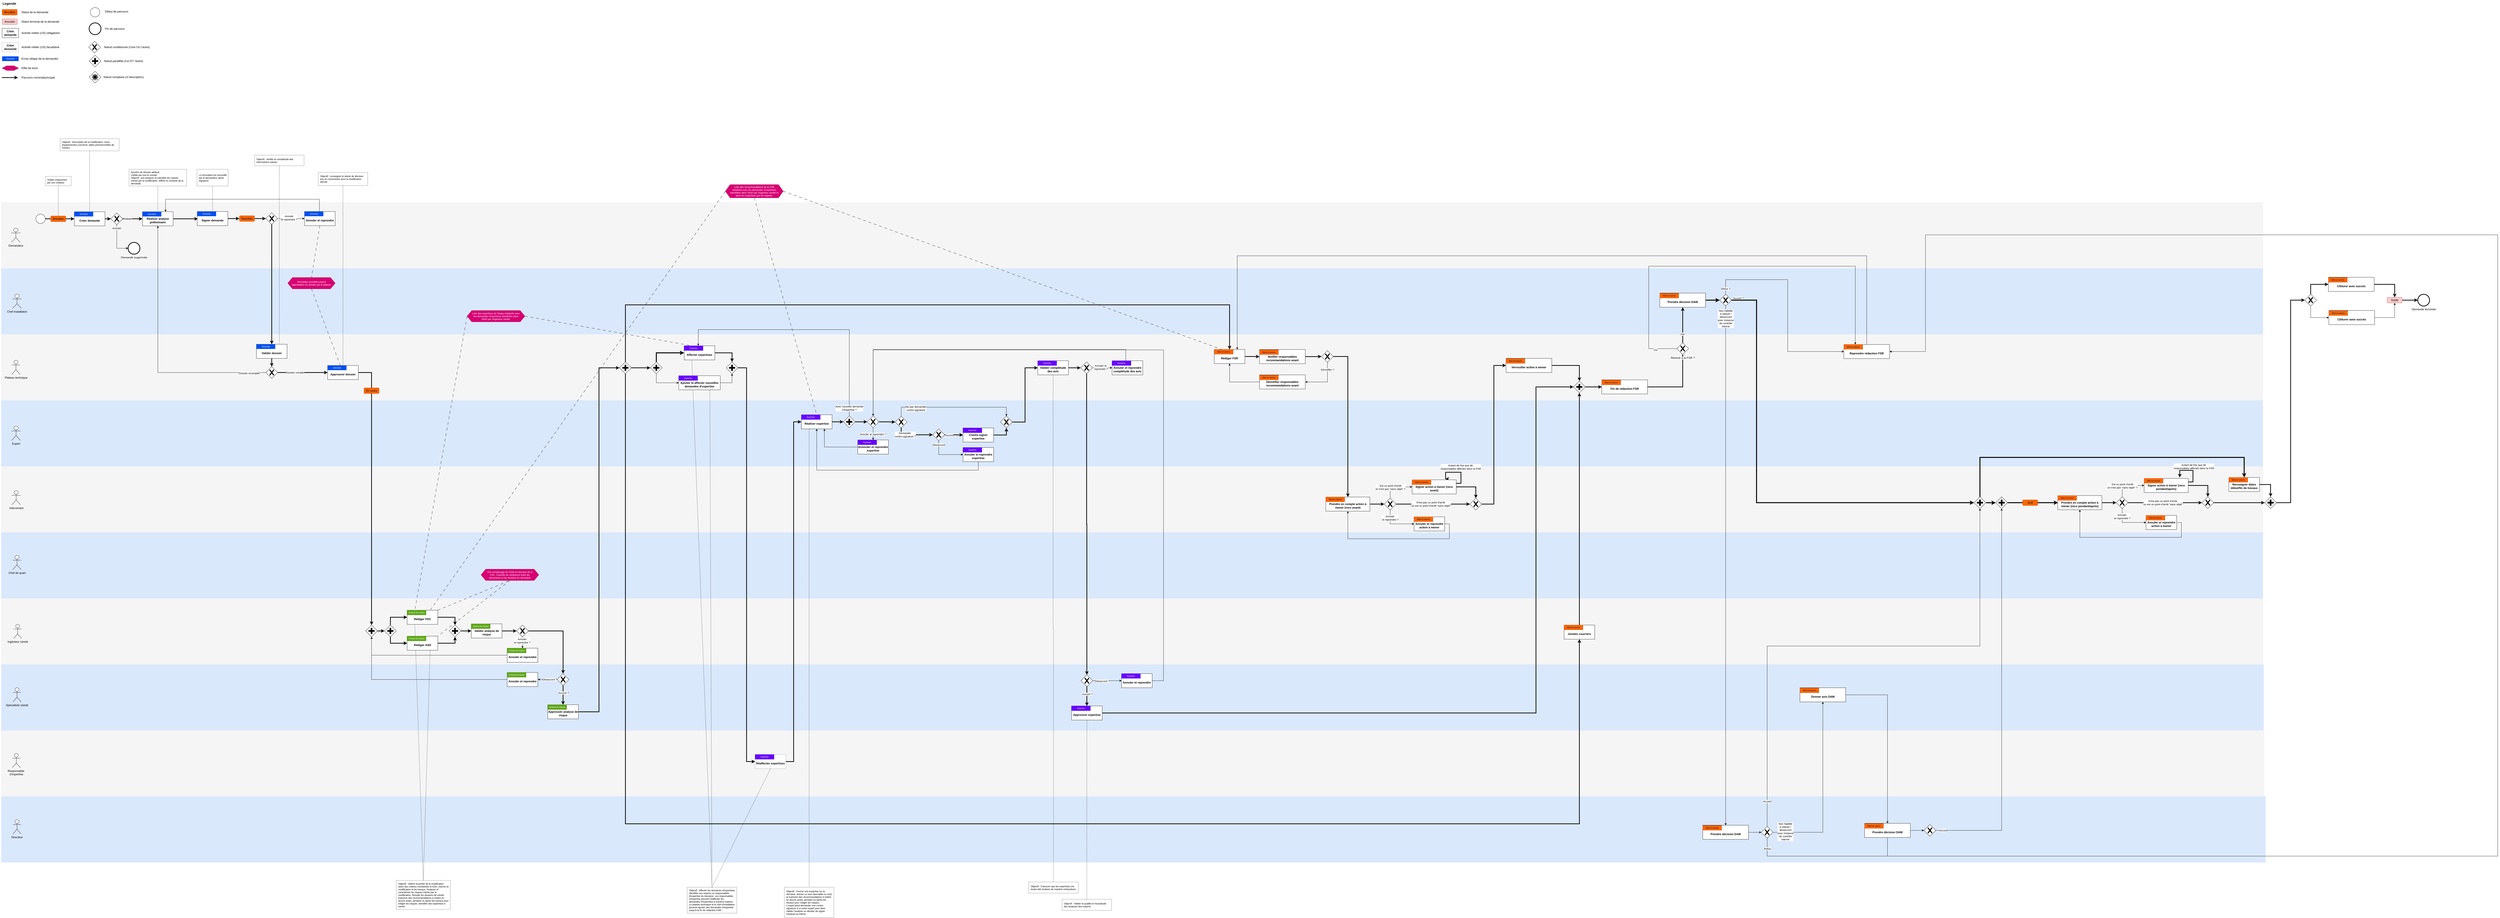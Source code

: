<mxfile version="27.1.5">
  <diagram id="C5RBs43oDa-KdzZeNtuy" name="Page-1">
    <mxGraphModel dx="1901" dy="2983" grid="0" gridSize="10" guides="1" tooltips="1" connect="1" arrows="1" fold="1" page="1" pageScale="1" pageWidth="827" pageHeight="1169" math="0" shadow="0">
      <root>
        <mxCell id="WIyWlLk6GJQsqaUBKTNV-0" />
        <object label="Acteurs" id="ZmzfmCcFbRjJiwDWbrTt-176">
          <mxCell style="locked=1;" parent="WIyWlLk6GJQsqaUBKTNV-0" />
        </object>
        <mxCell id="1lUhwp9rCd7I6Q8NkBMH-54" value="" style="whiteSpace=wrap;html=1;shadow=0;strokeColor=none;fillColor=#dae8fc;" vertex="1" parent="ZmzfmCcFbRjJiwDWbrTt-176">
          <mxGeometry x="-200" y="760" width="9591" height="280" as="geometry" />
        </mxCell>
        <mxCell id="1lUhwp9rCd7I6Q8NkBMH-55" value="Spécialiste sûreté" style="shape=umlActor;verticalLabelPosition=bottom;verticalAlign=top;html=1;outlineConnect=0;" vertex="1" parent="ZmzfmCcFbRjJiwDWbrTt-176">
          <mxGeometry x="-150.0" y="859" width="34.329" height="60" as="geometry" />
        </mxCell>
        <mxCell id="1lUhwp9rCd7I6Q8NkBMH-82" value="" style="whiteSpace=wrap;html=1;shadow=0;strokeColor=none;fillColor=#f5f5f5;align=center;verticalAlign=middle;fontFamily=Helvetica;fontSize=12;fontColor=#333333;" vertex="1" parent="ZmzfmCcFbRjJiwDWbrTt-176">
          <mxGeometry x="-200" y="1040" width="9593" height="280" as="geometry" />
        </mxCell>
        <mxCell id="1lUhwp9rCd7I6Q8NkBMH-83" value="&lt;div&gt;Responsable&amp;nbsp;&lt;/div&gt;&lt;div&gt;d&#39;expertise&lt;/div&gt;" style="shape=umlActor;verticalLabelPosition=bottom;verticalAlign=top;html=1;outlineConnect=0;" vertex="1" parent="ZmzfmCcFbRjJiwDWbrTt-176">
          <mxGeometry x="-153.0" y="1138" width="34.329" height="60" as="geometry" />
        </mxCell>
        <mxCell id="ZmzfmCcFbRjJiwDWbrTt-184" value="" style="group" parent="ZmzfmCcFbRjJiwDWbrTt-176" vertex="1" connectable="0">
          <mxGeometry x="-200" y="-80" width="9588.0" height="280" as="geometry" />
        </mxCell>
        <mxCell id="ZmzfmCcFbRjJiwDWbrTt-185" value="" style="whiteSpace=wrap;html=1;shadow=0;strokeColor=none;fillColor=#f5f5f5;align=center;verticalAlign=middle;fontFamily=Helvetica;fontSize=12;fontColor=#333333;" parent="ZmzfmCcFbRjJiwDWbrTt-184" vertex="1">
          <mxGeometry width="9588.0" height="280" as="geometry" />
        </mxCell>
        <mxCell id="ZmzfmCcFbRjJiwDWbrTt-179" value="" style="whiteSpace=wrap;html=1;shadow=0;strokeColor=none;fillColor=#f5f5f5;align=center;verticalAlign=middle;fontFamily=Helvetica;fontSize=12;fontColor=#333333;" parent="ZmzfmCcFbRjJiwDWbrTt-176" vertex="1">
          <mxGeometry x="-200" y="480" width="9588.0" height="280" as="geometry" />
        </mxCell>
        <mxCell id="ZmzfmCcFbRjJiwDWbrTt-189" value="Ingénieur sûreté" style="shape=umlActor;verticalLabelPosition=bottom;verticalAlign=top;html=1;outlineConnect=0;" parent="ZmzfmCcFbRjJiwDWbrTt-176" vertex="1">
          <mxGeometry x="-147" y="590" width="33.66" height="60" as="geometry" />
        </mxCell>
        <mxCell id="ZmzfmCcFbRjJiwDWbrTt-182" value="" style="whiteSpace=wrap;html=1;shadow=0;strokeColor=none;fillColor=#dae8fc;" parent="ZmzfmCcFbRjJiwDWbrTt-176" vertex="1">
          <mxGeometry x="-200" y="200" width="9588.0" height="280" as="geometry" />
        </mxCell>
        <mxCell id="ZmzfmCcFbRjJiwDWbrTt-180" value="&lt;div&gt;Chef de quart&lt;/div&gt;" style="shape=umlActor;verticalLabelPosition=bottom;verticalAlign=top;html=1;outlineConnect=0;" parent="ZmzfmCcFbRjJiwDWbrTt-176" vertex="1">
          <mxGeometry x="-151" y="298" width="36" height="60" as="geometry" />
        </mxCell>
        <mxCell id="ZmzfmCcFbRjJiwDWbrTt-188" value="" style="whiteSpace=wrap;html=1;shadow=0;strokeColor=none;fillColor=#dae8fc;" parent="ZmzfmCcFbRjJiwDWbrTt-176" vertex="1">
          <mxGeometry x="-200" y="-360" width="9588.0" height="280" as="geometry" />
        </mxCell>
        <mxCell id="ZmzfmCcFbRjJiwDWbrTt-183" value="Intervenant" style="shape=umlActor;verticalLabelPosition=bottom;verticalAlign=top;html=1;outlineConnect=0;" parent="ZmzfmCcFbRjJiwDWbrTt-176" vertex="1">
          <mxGeometry x="-155" y="23" width="37.07" height="60" as="geometry" />
        </mxCell>
        <mxCell id="ZmzfmCcFbRjJiwDWbrTt-186" value="Expert" style="shape=umlActor;verticalLabelPosition=bottom;verticalAlign=top;html=1;outlineConnect=0;" parent="ZmzfmCcFbRjJiwDWbrTt-176" vertex="1">
          <mxGeometry x="-156" y="-250" width="38.07" height="60" as="geometry" />
        </mxCell>
        <mxCell id="ZmzfmCcFbRjJiwDWbrTt-197" value="" style="whiteSpace=wrap;html=1;shadow=0;strokeColor=none;fillColor=#f5f5f5;fontColor=#333333;" parent="ZmzfmCcFbRjJiwDWbrTt-176" vertex="1">
          <mxGeometry x="-200" y="-1200" width="9588.0" height="280" as="geometry" />
        </mxCell>
        <mxCell id="ZmzfmCcFbRjJiwDWbrTt-198" value="Demandeur" style="shape=umlActor;verticalLabelPosition=bottom;verticalAlign=top;html=1;outlineConnect=0;" parent="ZmzfmCcFbRjJiwDWbrTt-176" vertex="1">
          <mxGeometry x="-157" y="-1090" width="38.07" height="60" as="geometry" />
        </mxCell>
        <mxCell id="ZmzfmCcFbRjJiwDWbrTt-194" value="" style="whiteSpace=wrap;html=1;shadow=0;strokeColor=none;fillColor=#dae8fc;" parent="ZmzfmCcFbRjJiwDWbrTt-176" vertex="1">
          <mxGeometry x="-200" y="-920" width="9588.0" height="280" as="geometry" />
        </mxCell>
        <mxCell id="1lUhwp9rCd7I6Q8NkBMH-264" value="Chef installation" style="shape=umlActor;verticalLabelPosition=bottom;verticalAlign=top;html=1;outlineConnect=0;" vertex="1" parent="ZmzfmCcFbRjJiwDWbrTt-176">
          <mxGeometry x="-152" y="-810" width="38.07" height="60" as="geometry" />
        </mxCell>
        <mxCell id="ZmzfmCcFbRjJiwDWbrTt-191" value="" style="whiteSpace=wrap;html=1;shadow=0;strokeColor=none;fillColor=#f5f5f5;align=center;verticalAlign=middle;fontFamily=Helvetica;fontSize=12;fontColor=#333333;" parent="ZmzfmCcFbRjJiwDWbrTt-176" vertex="1">
          <mxGeometry x="-200" y="-640" width="9588.0" height="280" as="geometry" />
        </mxCell>
        <mxCell id="ZmzfmCcFbRjJiwDWbrTt-192" value="Plateau technique" style="shape=umlActor;verticalLabelPosition=bottom;verticalAlign=top;html=1;outlineConnect=0;" parent="ZmzfmCcFbRjJiwDWbrTt-176" vertex="1">
          <mxGeometry x="-155" y="-530" width="35.07" height="60" as="geometry" />
        </mxCell>
        <mxCell id="1lUhwp9rCd7I6Q8NkBMH-267" value="" style="whiteSpace=wrap;html=1;shadow=0;strokeColor=none;fillColor=#dae8fc;" vertex="1" parent="ZmzfmCcFbRjJiwDWbrTt-176">
          <mxGeometry x="-200" y="1320" width="9599" height="280" as="geometry" />
        </mxCell>
        <mxCell id="1lUhwp9rCd7I6Q8NkBMH-268" value="Directeur" style="shape=umlActor;verticalLabelPosition=bottom;verticalAlign=top;html=1;outlineConnect=0;" vertex="1" parent="ZmzfmCcFbRjJiwDWbrTt-176">
          <mxGeometry x="-150.0" y="1419" width="34.329" height="60" as="geometry" />
        </mxCell>
        <mxCell id="ZmzfmCcFbRjJiwDWbrTt-175" value="Diagramme" parent="WIyWlLk6GJQsqaUBKTNV-0" />
        <mxCell id="1lUhwp9rCd7I6Q8NkBMH-312" style="rounded=0;orthogonalLoop=1;jettySize=auto;html=1;exitX=0.5;exitY=0;exitDx=0;exitDy=0;entryX=0.25;entryY=1;entryDx=0;entryDy=0;endArrow=none;startFill=0;dashed=1;strokeColor=default;align=center;verticalAlign=middle;fontFamily=Helvetica;fontSize=11;fontColor=default;labelBackgroundColor=default;" edge="1" parent="ZmzfmCcFbRjJiwDWbrTt-175" source="1lUhwp9rCd7I6Q8NkBMH-308" target="1lUhwp9rCd7I6Q8NkBMH-73">
          <mxGeometry relative="1" as="geometry">
            <mxPoint x="2004" y="1367" as="targetPoint" />
            <mxPoint x="1950" y="2453" as="sourcePoint" />
          </mxGeometry>
        </mxCell>
        <mxCell id="1lUhwp9rCd7I6Q8NkBMH-303" style="rounded=0;orthogonalLoop=1;jettySize=auto;html=1;exitX=0.5;exitY=0;exitDx=0;exitDy=0;endArrow=none;startFill=0;dashed=1;strokeColor=default;align=center;verticalAlign=middle;fontFamily=Helvetica;fontSize=11;fontColor=default;labelBackgroundColor=default;entryX=0.25;entryY=1;entryDx=0;entryDy=0;" edge="1" parent="ZmzfmCcFbRjJiwDWbrTt-175" source="1lUhwp9rCd7I6Q8NkBMH-302" target="1lUhwp9rCd7I6Q8NkBMH-26">
          <mxGeometry relative="1" as="geometry">
            <mxPoint x="1586" y="590" as="targetPoint" />
          </mxGeometry>
        </mxCell>
        <mxCell id="1lUhwp9rCd7I6Q8NkBMH-46" style="edgeStyle=orthogonalEdgeStyle;rounded=0;orthogonalLoop=1;jettySize=auto;html=1;exitX=0.5;exitY=1;exitDx=0;exitDy=0;entryX=0.5;entryY=0;entryDx=0;entryDy=0;dashed=1;endArrow=none;startFill=0;" edge="1" parent="ZmzfmCcFbRjJiwDWbrTt-175" source="1lUhwp9rCd7I6Q8NkBMH-45" target="1lUhwp9rCd7I6Q8NkBMH-7">
          <mxGeometry relative="1" as="geometry">
            <mxPoint x="1237.85" y="-1162" as="sourcePoint" />
            <mxPoint x="1238.85" y="-405" as="targetPoint" />
          </mxGeometry>
        </mxCell>
        <mxCell id="ZmzfmCcFbRjJiwDWbrTt-238" style="edgeStyle=orthogonalEdgeStyle;rounded=0;orthogonalLoop=1;jettySize=auto;html=1;exitX=0.5;exitY=1;exitDx=0;exitDy=0;exitPerimeter=0;entryX=0;entryY=0.5;entryDx=0;entryDy=0;entryPerimeter=0;strokeColor=default;" parent="ZmzfmCcFbRjJiwDWbrTt-175" source="ZmzfmCcFbRjJiwDWbrTt-234" edge="1">
          <mxGeometry relative="1" as="geometry">
            <Array as="points">
              <mxPoint x="2727.5" y="434" />
              <mxPoint x="2284.5" y="434" />
              <mxPoint x="2284.5" y="-41" />
            </Array>
            <mxPoint x="2365.5" y="-41" as="targetPoint" />
          </mxGeometry>
        </mxCell>
        <mxCell id="1lUhwp9rCd7I6Q8NkBMH-1" value="&lt;div&gt;&lt;br&gt;&lt;/div&gt;&lt;div&gt;Valider dossier&lt;/div&gt;" style="rounded=0;whiteSpace=wrap;html=1;fontFamily=Helvetica;fontSize=12;fontColor=#000000;align=center;fontStyle=1" vertex="1" parent="ZmzfmCcFbRjJiwDWbrTt-175">
          <mxGeometry x="881.85" y="-598" width="130" height="60" as="geometry" />
        </mxCell>
        <mxCell id="1lUhwp9rCd7I6Q8NkBMH-2" value="Demande" style="rounded=0;whiteSpace=wrap;html=1;fillColor=#0050ef;fontColor=#ffffff;strokeColor=none;fontSize=8;" vertex="1" parent="ZmzfmCcFbRjJiwDWbrTt-175">
          <mxGeometry x="881.85" y="-598" width="80" height="20" as="geometry" />
        </mxCell>
        <mxCell id="1lUhwp9rCd7I6Q8NkBMH-5" style="edgeStyle=orthogonalEdgeStyle;rounded=0;orthogonalLoop=1;jettySize=auto;html=1;exitX=0;exitY=0.5;exitDx=0;exitDy=0;exitPerimeter=0;entryX=0.5;entryY=1;entryDx=0;entryDy=0;" edge="1" parent="ZmzfmCcFbRjJiwDWbrTt-175" source="1lUhwp9rCd7I6Q8NkBMH-3" target="8jjc2kqJS15EgWJWvcIl-387">
          <mxGeometry relative="1" as="geometry" />
        </mxCell>
        <mxCell id="1lUhwp9rCd7I6Q8NkBMH-6" value="Dossier incomplet" style="edgeLabel;html=1;align=center;verticalAlign=middle;resizable=0;points=[];" vertex="1" connectable="0" parent="1lUhwp9rCd7I6Q8NkBMH-5">
          <mxGeometry x="-0.868" y="3" relative="1" as="geometry">
            <mxPoint as="offset" />
          </mxGeometry>
        </mxCell>
        <mxCell id="1lUhwp9rCd7I6Q8NkBMH-9" style="edgeStyle=orthogonalEdgeStyle;rounded=0;orthogonalLoop=1;jettySize=auto;html=1;exitX=1;exitY=0.5;exitDx=0;exitDy=0;exitPerimeter=0;entryX=0;entryY=0.5;entryDx=0;entryDy=0;strokeWidth=3;" edge="1" parent="ZmzfmCcFbRjJiwDWbrTt-175" source="1lUhwp9rCd7I6Q8NkBMH-3" target="1lUhwp9rCd7I6Q8NkBMH-7">
          <mxGeometry relative="1" as="geometry" />
        </mxCell>
        <mxCell id="1lUhwp9rCd7I6Q8NkBMH-10" value="Dossier complet" style="edgeLabel;html=1;align=center;verticalAlign=middle;resizable=0;points=[];" vertex="1" connectable="0" parent="1lUhwp9rCd7I6Q8NkBMH-9">
          <mxGeometry x="-0.186" y="-6" relative="1" as="geometry">
            <mxPoint x="-13" y="-6" as="offset" />
          </mxGeometry>
        </mxCell>
        <mxCell id="1lUhwp9rCd7I6Q8NkBMH-3" value="" style="points=[[0.25,0.25,0],[0.5,0,0],[0.75,0.25,0],[1,0.5,0],[0.75,0.75,0],[0.5,1,0],[0.25,0.75,0],[0,0.5,0]];shape=mxgraph.bpmn.gateway2;html=1;verticalLabelPosition=bottom;labelBackgroundColor=#ffffff;verticalAlign=top;align=center;perimeter=rhombusPerimeter;outlineConnect=0;outline=none;symbol=none;gwType=exclusive;" vertex="1" parent="ZmzfmCcFbRjJiwDWbrTt-175">
          <mxGeometry x="921.85" y="-503" width="50" height="50" as="geometry" />
        </mxCell>
        <mxCell id="1lUhwp9rCd7I6Q8NkBMH-4" style="edgeStyle=orthogonalEdgeStyle;rounded=0;orthogonalLoop=1;jettySize=auto;html=1;exitX=0.5;exitY=1;exitDx=0;exitDy=0;entryX=0.5;entryY=0;entryDx=0;entryDy=0;entryPerimeter=0;strokeWidth=3;" edge="1" parent="ZmzfmCcFbRjJiwDWbrTt-175" source="1lUhwp9rCd7I6Q8NkBMH-1" target="1lUhwp9rCd7I6Q8NkBMH-3">
          <mxGeometry relative="1" as="geometry" />
        </mxCell>
        <mxCell id="1lUhwp9rCd7I6Q8NkBMH-7" value="&lt;div&gt;&lt;br&gt;&lt;/div&gt;&lt;div&gt;Approuver dossier&lt;/div&gt;" style="rounded=0;whiteSpace=wrap;html=1;fontFamily=Helvetica;fontSize=12;fontColor=#000000;align=center;fontStyle=1" vertex="1" parent="ZmzfmCcFbRjJiwDWbrTt-175">
          <mxGeometry x="1183.85" y="-508" width="130" height="60" as="geometry" />
        </mxCell>
        <mxCell id="1lUhwp9rCd7I6Q8NkBMH-8" value="Demande" style="rounded=0;whiteSpace=wrap;html=1;fillColor=#0050ef;fontColor=#ffffff;strokeColor=none;fontSize=8;" vertex="1" parent="ZmzfmCcFbRjJiwDWbrTt-175">
          <mxGeometry x="1183.85" y="-508" width="80" height="20" as="geometry" />
        </mxCell>
        <mxCell id="1lUhwp9rCd7I6Q8NkBMH-12" value="Le formulaire est verrouillé par le demandeur après signature" style="text;html=1;align=left;verticalAlign=middle;whiteSpace=wrap;rounded=0;fontSize=10;strokeColor=default;dashed=1;dashPattern=1 1;glass=0;perimeterSpacing=0;labelPadding=0;spacing=8;" vertex="1" parent="ZmzfmCcFbRjJiwDWbrTt-175">
          <mxGeometry x="630" y="-1340" width="132" height="71" as="geometry" />
        </mxCell>
        <mxCell id="1lUhwp9rCd7I6Q8NkBMH-13" style="edgeStyle=orthogonalEdgeStyle;rounded=0;orthogonalLoop=1;jettySize=auto;html=1;exitX=0.5;exitY=1;exitDx=0;exitDy=0;entryX=0.5;entryY=0;entryDx=0;entryDy=0;dashed=1;endArrow=none;startFill=0;" edge="1" parent="ZmzfmCcFbRjJiwDWbrTt-175" source="1lUhwp9rCd7I6Q8NkBMH-12" target="3V38OUaqerDAB0xKx_UT-23">
          <mxGeometry relative="1" as="geometry">
            <mxPoint x="538" y="-1195" as="sourcePoint" />
            <mxPoint x="538" y="-1086" as="targetPoint" />
          </mxGeometry>
        </mxCell>
        <mxCell id="1lUhwp9rCd7I6Q8NkBMH-18" style="edgeStyle=orthogonalEdgeStyle;rounded=0;orthogonalLoop=1;jettySize=auto;html=1;exitX=0.5;exitY=0;exitDx=0;exitDy=0;entryX=0.75;entryY=0;entryDx=0;entryDy=0;" edge="1" parent="ZmzfmCcFbRjJiwDWbrTt-175" source="1lUhwp9rCd7I6Q8NkBMH-16" target="8jjc2kqJS15EgWJWvcIl-387">
          <mxGeometry relative="1" as="geometry">
            <Array as="points">
              <mxPoint x="1149" y="-1161" />
              <mxPoint x="1149" y="-1213" />
              <mxPoint x="497" y="-1213" />
            </Array>
          </mxGeometry>
        </mxCell>
        <mxCell id="1lUhwp9rCd7I6Q8NkBMH-24" style="rounded=0;orthogonalLoop=1;jettySize=auto;html=1;exitX=0.5;exitY=1;exitDx=0;exitDy=0;entryX=0.5;entryY=0;entryDx=0;entryDy=0;dashed=1;dashPattern=12 12;endArrow=none;startFill=0;" edge="1" parent="ZmzfmCcFbRjJiwDWbrTt-175" source="1lUhwp9rCd7I6Q8NkBMH-16" target="1lUhwp9rCd7I6Q8NkBMH-23">
          <mxGeometry relative="1" as="geometry" />
        </mxCell>
        <mxCell id="1lUhwp9rCd7I6Q8NkBMH-16" value="&lt;div&gt;&lt;br&gt;&lt;/div&gt;&lt;div&gt;Annuler et reprendre&lt;/div&gt;" style="rounded=0;whiteSpace=wrap;html=1;fontFamily=Helvetica;fontSize=12;fontColor=#000000;align=center;fontStyle=1" vertex="1" parent="ZmzfmCcFbRjJiwDWbrTt-175">
          <mxGeometry x="1085.85" y="-1161" width="130" height="60" as="geometry" />
        </mxCell>
        <mxCell id="1lUhwp9rCd7I6Q8NkBMH-17" value="Demande" style="rounded=0;whiteSpace=wrap;html=1;fillColor=#0050ef;fontColor=#ffffff;strokeColor=none;fontSize=8;" vertex="1" parent="ZmzfmCcFbRjJiwDWbrTt-175">
          <mxGeometry x="1085.85" y="-1161" width="80" height="20" as="geometry" />
        </mxCell>
        <mxCell id="1lUhwp9rCd7I6Q8NkBMH-21" style="edgeStyle=orthogonalEdgeStyle;rounded=0;orthogonalLoop=1;jettySize=auto;html=1;exitX=1;exitY=0.5;exitDx=0;exitDy=0;exitPerimeter=0;entryX=0;entryY=0.5;entryDx=0;entryDy=0;" edge="1" parent="ZmzfmCcFbRjJiwDWbrTt-175" source="1lUhwp9rCd7I6Q8NkBMH-19" target="1lUhwp9rCd7I6Q8NkBMH-16">
          <mxGeometry relative="1" as="geometry" />
        </mxCell>
        <mxCell id="1lUhwp9rCd7I6Q8NkBMH-22" value="&lt;div&gt;Annuler&lt;/div&gt;&lt;div&gt;et reprendre ?&lt;/div&gt;" style="edgeLabel;html=1;align=center;verticalAlign=middle;resizable=0;points=[];" vertex="1" connectable="0" parent="1lUhwp9rCd7I6Q8NkBMH-21">
          <mxGeometry x="-0.415" y="2" relative="1" as="geometry">
            <mxPoint x="14" y="-1" as="offset" />
          </mxGeometry>
        </mxCell>
        <mxCell id="1lUhwp9rCd7I6Q8NkBMH-23" value="Annulation possible jusqu&#39;à approbation du dossier par le plateau" style="shape=hexagon;perimeter=hexagonPerimeter2;whiteSpace=wrap;html=1;fixedSize=1;spacingLeft=16;spacingRight=16;fillColor=#d80073;fontColor=#ffffff;strokeColor=#A50040;fontSize=10;" vertex="1" parent="ZmzfmCcFbRjJiwDWbrTt-175">
          <mxGeometry x="1014.85" y="-881" width="201" height="48" as="geometry" />
        </mxCell>
        <mxCell id="1lUhwp9rCd7I6Q8NkBMH-25" style="rounded=0;orthogonalLoop=1;jettySize=auto;html=1;exitX=0.5;exitY=1;exitDx=0;exitDy=0;dashed=1;dashPattern=12 12;endArrow=none;startFill=0;" edge="1" parent="ZmzfmCcFbRjJiwDWbrTt-175" source="1lUhwp9rCd7I6Q8NkBMH-23" target="1lUhwp9rCd7I6Q8NkBMH-7">
          <mxGeometry relative="1" as="geometry">
            <mxPoint x="1375.85" y="-864" as="sourcePoint" />
            <mxPoint x="1483.85" y="-718" as="targetPoint" />
          </mxGeometry>
        </mxCell>
        <mxCell id="1lUhwp9rCd7I6Q8NkBMH-26" value="&lt;div&gt;&lt;br&gt;&lt;/div&gt;&lt;div&gt;Rédiger FDC&lt;/div&gt;" style="rounded=0;whiteSpace=wrap;html=1;fontFamily=Helvetica;fontSize=12;fontColor=#000000;align=center;fontStyle=1" vertex="1" parent="ZmzfmCcFbRjJiwDWbrTt-175">
          <mxGeometry x="1520.85" y="530" width="130" height="60" as="geometry" />
        </mxCell>
        <mxCell id="1lUhwp9rCd7I6Q8NkBMH-27" value="Analyse de risques" style="rounded=0;whiteSpace=wrap;html=1;fillColor=#60a917;fontColor=#ffffff;strokeColor=#2D7600;fontSize=8;" vertex="1" parent="ZmzfmCcFbRjJiwDWbrTt-175">
          <mxGeometry x="1520.85" y="530" width="80" height="20" as="geometry" />
        </mxCell>
        <mxCell id="1lUhwp9rCd7I6Q8NkBMH-28" value="&lt;div&gt;&lt;br&gt;&lt;/div&gt;&lt;div&gt;Rédiger ASD&lt;/div&gt;" style="rounded=0;whiteSpace=wrap;html=1;fontFamily=Helvetica;fontSize=12;fontColor=#000000;align=center;fontStyle=1" vertex="1" parent="ZmzfmCcFbRjJiwDWbrTt-175">
          <mxGeometry x="1520.85" y="640" width="130" height="60" as="geometry" />
        </mxCell>
        <mxCell id="1lUhwp9rCd7I6Q8NkBMH-29" value="Analyse de risques" style="rounded=0;whiteSpace=wrap;html=1;fillColor=#60a917;fontColor=#ffffff;strokeColor=#2D7600;fontSize=8;" vertex="1" parent="ZmzfmCcFbRjJiwDWbrTt-175">
          <mxGeometry x="1520.85" y="640" width="80" height="20" as="geometry" />
        </mxCell>
        <mxCell id="1lUhwp9rCd7I6Q8NkBMH-32" style="edgeStyle=orthogonalEdgeStyle;rounded=0;orthogonalLoop=1;jettySize=auto;html=1;exitX=0.5;exitY=0;exitDx=0;exitDy=0;exitPerimeter=0;entryX=0;entryY=0.5;entryDx=0;entryDy=0;strokeWidth=3;" edge="1" parent="ZmzfmCcFbRjJiwDWbrTt-175" source="1lUhwp9rCd7I6Q8NkBMH-30" target="1lUhwp9rCd7I6Q8NkBMH-26">
          <mxGeometry relative="1" as="geometry" />
        </mxCell>
        <mxCell id="1lUhwp9rCd7I6Q8NkBMH-33" style="edgeStyle=orthogonalEdgeStyle;rounded=0;orthogonalLoop=1;jettySize=auto;html=1;exitX=0.5;exitY=1;exitDx=0;exitDy=0;exitPerimeter=0;entryX=0;entryY=0.5;entryDx=0;entryDy=0;strokeWidth=3;" edge="1" parent="ZmzfmCcFbRjJiwDWbrTt-175" source="1lUhwp9rCd7I6Q8NkBMH-30" target="1lUhwp9rCd7I6Q8NkBMH-28">
          <mxGeometry relative="1" as="geometry" />
        </mxCell>
        <mxCell id="1lUhwp9rCd7I6Q8NkBMH-30" value="" style="points=[[0.25,0.25,0],[0.5,0,0],[0.75,0.25,0],[1,0.5,0],[0.75,0.75,0],[0.5,1,0],[0.25,0.75,0],[0,0.5,0]];shape=mxgraph.bpmn.gateway2;html=1;verticalLabelPosition=bottom;labelBackgroundColor=#ffffff;verticalAlign=top;align=center;perimeter=rhombusPerimeter;outlineConnect=0;outline=none;symbol=none;gwType=parallel;" vertex="1" parent="ZmzfmCcFbRjJiwDWbrTt-175">
          <mxGeometry x="1424.85" y="593" width="50" height="50" as="geometry" />
        </mxCell>
        <mxCell id="1lUhwp9rCd7I6Q8NkBMH-31" style="edgeStyle=orthogonalEdgeStyle;rounded=0;orthogonalLoop=1;jettySize=auto;html=1;exitX=1;exitY=0.5;exitDx=0;exitDy=0;entryX=0;entryY=0.5;entryDx=0;entryDy=0;entryPerimeter=0;strokeWidth=3;" edge="1" parent="ZmzfmCcFbRjJiwDWbrTt-175" source="1lUhwp9rCd7I6Q8NkBMH-300" target="1lUhwp9rCd7I6Q8NkBMH-30">
          <mxGeometry relative="1" as="geometry" />
        </mxCell>
        <mxCell id="1lUhwp9rCd7I6Q8NkBMH-34" style="rounded=0;orthogonalLoop=1;jettySize=auto;html=1;exitX=1;exitY=0;exitDx=0;exitDy=0;entryX=0.5;entryY=1;entryDx=0;entryDy=0;dashed=1;dashPattern=12 12;endArrow=none;startFill=0;" edge="1" parent="ZmzfmCcFbRjJiwDWbrTt-175" target="1lUhwp9rCd7I6Q8NkBMH-35" source="1lUhwp9rCd7I6Q8NkBMH-26">
          <mxGeometry relative="1" as="geometry">
            <mxPoint x="1653.85" y="185" as="sourcePoint" />
          </mxGeometry>
        </mxCell>
        <mxCell id="1lUhwp9rCd7I6Q8NkBMH-35" value="Pré-remplissage de l&#39;ASD en fonction de la FDC. Contrôle de cohérence entre les documents et les sections du document" style="shape=hexagon;perimeter=hexagonPerimeter2;whiteSpace=wrap;html=1;fixedSize=1;spacingLeft=16;spacingRight=16;fillColor=#d80073;fontColor=#ffffff;strokeColor=#A50040;fontSize=10;" vertex="1" parent="ZmzfmCcFbRjJiwDWbrTt-175">
          <mxGeometry x="1834" y="356" width="245" height="48" as="geometry" />
        </mxCell>
        <mxCell id="1lUhwp9rCd7I6Q8NkBMH-36" style="rounded=0;orthogonalLoop=1;jettySize=auto;html=1;exitX=0.5;exitY=1;exitDx=0;exitDy=0;dashed=1;dashPattern=12 12;endArrow=none;startFill=0;entryX=1;entryY=0;entryDx=0;entryDy=0;" edge="1" parent="ZmzfmCcFbRjJiwDWbrTt-175" source="1lUhwp9rCd7I6Q8NkBMH-35" target="1lUhwp9rCd7I6Q8NkBMH-28">
          <mxGeometry relative="1" as="geometry">
            <mxPoint x="1878.85" y="422" as="sourcePoint" />
            <mxPoint x="1707.85" y="778" as="targetPoint" />
          </mxGeometry>
        </mxCell>
        <mxCell id="1lUhwp9rCd7I6Q8NkBMH-42" style="edgeStyle=orthogonalEdgeStyle;rounded=0;orthogonalLoop=1;jettySize=auto;html=1;exitX=1;exitY=0.5;exitDx=0;exitDy=0;exitPerimeter=0;strokeWidth=3;" edge="1" parent="ZmzfmCcFbRjJiwDWbrTt-175" source="1lUhwp9rCd7I6Q8NkBMH-37" target="1lUhwp9rCd7I6Q8NkBMH-40">
          <mxGeometry relative="1" as="geometry" />
        </mxCell>
        <mxCell id="1lUhwp9rCd7I6Q8NkBMH-37" value="" style="points=[[0.25,0.25,0],[0.5,0,0],[0.75,0.25,0],[1,0.5,0],[0.75,0.75,0],[0.5,1,0],[0.25,0.75,0],[0,0.5,0]];shape=mxgraph.bpmn.gateway2;html=1;verticalLabelPosition=bottom;labelBackgroundColor=#ffffff;verticalAlign=top;align=center;perimeter=rhombusPerimeter;outlineConnect=0;outline=none;symbol=none;gwType=parallel;" vertex="1" parent="ZmzfmCcFbRjJiwDWbrTt-175">
          <mxGeometry x="1698.85" y="593" width="50" height="50" as="geometry" />
        </mxCell>
        <mxCell id="1lUhwp9rCd7I6Q8NkBMH-38" style="edgeStyle=orthogonalEdgeStyle;rounded=0;orthogonalLoop=1;jettySize=auto;html=1;exitX=1;exitY=0.5;exitDx=0;exitDy=0;entryX=0.5;entryY=0;entryDx=0;entryDy=0;entryPerimeter=0;strokeWidth=3;" edge="1" parent="ZmzfmCcFbRjJiwDWbrTt-175" source="1lUhwp9rCd7I6Q8NkBMH-26" target="1lUhwp9rCd7I6Q8NkBMH-37">
          <mxGeometry relative="1" as="geometry" />
        </mxCell>
        <mxCell id="1lUhwp9rCd7I6Q8NkBMH-39" style="edgeStyle=orthogonalEdgeStyle;rounded=0;orthogonalLoop=1;jettySize=auto;html=1;exitX=1;exitY=0.5;exitDx=0;exitDy=0;entryX=0.5;entryY=1;entryDx=0;entryDy=0;entryPerimeter=0;strokeWidth=3;" edge="1" parent="ZmzfmCcFbRjJiwDWbrTt-175" source="1lUhwp9rCd7I6Q8NkBMH-28" target="1lUhwp9rCd7I6Q8NkBMH-37">
          <mxGeometry relative="1" as="geometry" />
        </mxCell>
        <mxCell id="1lUhwp9rCd7I6Q8NkBMH-40" value="&lt;div&gt;&lt;br&gt;&lt;/div&gt;&lt;div&gt;Valider analyse de risque&lt;/div&gt;" style="rounded=0;whiteSpace=wrap;html=1;fontFamily=Helvetica;fontSize=12;fontColor=#000000;align=center;fontStyle=1" vertex="1" parent="ZmzfmCcFbRjJiwDWbrTt-175">
          <mxGeometry x="1792.85" y="588" width="130" height="60" as="geometry" />
        </mxCell>
        <mxCell id="1lUhwp9rCd7I6Q8NkBMH-41" value="Analyse de risques" style="rounded=0;whiteSpace=wrap;html=1;fillColor=#60a917;fontColor=#ffffff;strokeColor=#2D7600;fontSize=8;" vertex="1" parent="ZmzfmCcFbRjJiwDWbrTt-175">
          <mxGeometry x="1792.85" y="588" width="80" height="20" as="geometry" />
        </mxCell>
        <mxCell id="1lUhwp9rCd7I6Q8NkBMH-43" value="Objectif : vérifier la complétude des informations saisies" style="text;html=1;align=left;verticalAlign=middle;whiteSpace=wrap;rounded=0;fontSize=10;strokeColor=default;dashed=1;dashPattern=1 1;glass=0;perimeterSpacing=0;labelPadding=0;spacing=8;" vertex="1" parent="ZmzfmCcFbRjJiwDWbrTt-175">
          <mxGeometry x="873.85" y="-1400" width="210" height="45" as="geometry" />
        </mxCell>
        <mxCell id="1lUhwp9rCd7I6Q8NkBMH-44" style="edgeStyle=orthogonalEdgeStyle;rounded=0;orthogonalLoop=1;jettySize=auto;html=1;exitX=0.5;exitY=1;exitDx=0;exitDy=0;entryX=0.75;entryY=0;entryDx=0;entryDy=0;dashed=1;endArrow=none;startFill=0;" edge="1" parent="ZmzfmCcFbRjJiwDWbrTt-175" source="1lUhwp9rCd7I6Q8NkBMH-43" target="1lUhwp9rCd7I6Q8NkBMH-1">
          <mxGeometry relative="1" as="geometry">
            <mxPoint x="785.85" y="-1281" as="sourcePoint" />
            <mxPoint x="943.85" y="-1247" as="targetPoint" />
          </mxGeometry>
        </mxCell>
        <mxCell id="1lUhwp9rCd7I6Q8NkBMH-45" value="Objectif : renseigner le relevé de décision pris en commission pour la modification décrite." style="text;html=1;align=left;verticalAlign=middle;whiteSpace=wrap;rounded=0;fontSize=10;strokeColor=default;dashed=1;dashPattern=1 1;glass=0;perimeterSpacing=0;labelPadding=0;spacing=8;" vertex="1" parent="ZmzfmCcFbRjJiwDWbrTt-175">
          <mxGeometry x="1143.85" y="-1327" width="210" height="56" as="geometry" />
        </mxCell>
        <mxCell id="1lUhwp9rCd7I6Q8NkBMH-53" style="edgeStyle=orthogonalEdgeStyle;rounded=0;orthogonalLoop=1;jettySize=auto;html=1;exitX=0;exitY=0.5;exitDx=0;exitDy=0;entryX=0.5;entryY=1;entryDx=0;entryDy=0;entryPerimeter=0;" edge="1" parent="ZmzfmCcFbRjJiwDWbrTt-175" source="1lUhwp9rCd7I6Q8NkBMH-47" target="1lUhwp9rCd7I6Q8NkBMH-300">
          <mxGeometry relative="1" as="geometry" />
        </mxCell>
        <mxCell id="1lUhwp9rCd7I6Q8NkBMH-47" value="&lt;div&gt;&lt;br&gt;&lt;/div&gt;&lt;div&gt;Annuler et reprendre&lt;/div&gt;" style="rounded=0;whiteSpace=wrap;html=1;fontFamily=Helvetica;fontSize=12;fontColor=#000000;align=center;fontStyle=1" vertex="1" parent="ZmzfmCcFbRjJiwDWbrTt-175">
          <mxGeometry x="1944.85" y="691" width="130" height="60" as="geometry" />
        </mxCell>
        <mxCell id="1lUhwp9rCd7I6Q8NkBMH-48" value="Analyse de risques" style="rounded=0;whiteSpace=wrap;html=1;fillColor=#60a917;fontColor=#ffffff;strokeColor=#2D7600;fontSize=8;" vertex="1" parent="ZmzfmCcFbRjJiwDWbrTt-175">
          <mxGeometry x="1944.85" y="691" width="80" height="20" as="geometry" />
        </mxCell>
        <mxCell id="1lUhwp9rCd7I6Q8NkBMH-49" style="edgeStyle=orthogonalEdgeStyle;rounded=0;orthogonalLoop=1;jettySize=auto;html=1;exitX=0.5;exitY=1;exitDx=0;exitDy=0;exitPerimeter=0;entryX=0.5;entryY=0;entryDx=0;entryDy=0;" edge="1" parent="ZmzfmCcFbRjJiwDWbrTt-175" source="1lUhwp9rCd7I6Q8NkBMH-51" target="1lUhwp9rCd7I6Q8NkBMH-47">
          <mxGeometry relative="1" as="geometry" />
        </mxCell>
        <mxCell id="1lUhwp9rCd7I6Q8NkBMH-50" value="&lt;div&gt;Annuler&lt;/div&gt;&lt;div&gt;et reprendre ?&lt;/div&gt;" style="edgeLabel;html=1;align=center;verticalAlign=middle;resizable=0;points=[];" vertex="1" connectable="0" parent="1lUhwp9rCd7I6Q8NkBMH-49">
          <mxGeometry x="-0.415" y="2" relative="1" as="geometry">
            <mxPoint x="-4" y="3" as="offset" />
          </mxGeometry>
        </mxCell>
        <mxCell id="1lUhwp9rCd7I6Q8NkBMH-58" style="edgeStyle=orthogonalEdgeStyle;rounded=0;orthogonalLoop=1;jettySize=auto;html=1;exitX=0.5;exitY=1;exitDx=0;exitDy=0;exitPerimeter=0;strokeWidth=3;" edge="1" parent="ZmzfmCcFbRjJiwDWbrTt-175" source="1lUhwp9rCd7I6Q8NkBMH-59" target="1lUhwp9rCd7I6Q8NkBMH-56">
          <mxGeometry relative="1" as="geometry" />
        </mxCell>
        <mxCell id="1lUhwp9rCd7I6Q8NkBMH-61" value="Accord ?" style="edgeLabel;html=1;align=center;verticalAlign=middle;resizable=0;points=[];" vertex="1" connectable="0" parent="1lUhwp9rCd7I6Q8NkBMH-58">
          <mxGeometry x="-0.232" y="2" relative="1" as="geometry">
            <mxPoint as="offset" />
          </mxGeometry>
        </mxCell>
        <mxCell id="1lUhwp9rCd7I6Q8NkBMH-51" value="" style="points=[[0.25,0.25,0],[0.5,0,0],[0.75,0.25,0],[1,0.5,0],[0.75,0.75,0],[0.5,1,0],[0.25,0.75,0],[0,0.5,0]];shape=mxgraph.bpmn.gateway2;html=1;verticalLabelPosition=bottom;labelBackgroundColor=#ffffff;verticalAlign=top;align=center;perimeter=rhombusPerimeter;outlineConnect=0;outline=none;symbol=none;gwType=exclusive;" vertex="1" parent="ZmzfmCcFbRjJiwDWbrTt-175">
          <mxGeometry x="1984.85" y="593" width="50" height="50" as="geometry" />
        </mxCell>
        <mxCell id="1lUhwp9rCd7I6Q8NkBMH-52" style="edgeStyle=orthogonalEdgeStyle;rounded=0;orthogonalLoop=1;jettySize=auto;html=1;exitX=1;exitY=0.5;exitDx=0;exitDy=0;entryX=0;entryY=0.5;entryDx=0;entryDy=0;entryPerimeter=0;strokeWidth=3;" edge="1" parent="ZmzfmCcFbRjJiwDWbrTt-175" source="1lUhwp9rCd7I6Q8NkBMH-40" target="1lUhwp9rCd7I6Q8NkBMH-51">
          <mxGeometry relative="1" as="geometry" />
        </mxCell>
        <mxCell id="1lUhwp9rCd7I6Q8NkBMH-75" style="edgeStyle=orthogonalEdgeStyle;rounded=0;orthogonalLoop=1;jettySize=auto;html=1;exitX=1;exitY=0.5;exitDx=0;exitDy=0;entryX=0;entryY=0.5;entryDx=0;entryDy=0;strokeWidth=3;entryPerimeter=0;" edge="1" parent="ZmzfmCcFbRjJiwDWbrTt-175" source="1lUhwp9rCd7I6Q8NkBMH-155" target="1lUhwp9rCd7I6Q8NkBMH-78">
          <mxGeometry relative="1" as="geometry" />
        </mxCell>
        <mxCell id="1lUhwp9rCd7I6Q8NkBMH-56" value="&lt;div&gt;&lt;br&gt;&lt;/div&gt;&lt;div&gt;Approuver analyse de risque&lt;/div&gt;" style="rounded=0;whiteSpace=wrap;html=1;fontFamily=Helvetica;fontSize=12;fontColor=#000000;align=center;fontStyle=1" vertex="1" parent="ZmzfmCcFbRjJiwDWbrTt-175">
          <mxGeometry x="2116.85" y="931" width="130" height="60" as="geometry" />
        </mxCell>
        <mxCell id="1lUhwp9rCd7I6Q8NkBMH-57" value="Analyse de risques" style="rounded=0;whiteSpace=wrap;html=1;fillColor=#60a917;fontColor=#ffffff;strokeColor=#2D7600;fontSize=8;" vertex="1" parent="ZmzfmCcFbRjJiwDWbrTt-175">
          <mxGeometry x="2116.85" y="931" width="80" height="20" as="geometry" />
        </mxCell>
        <mxCell id="1lUhwp9rCd7I6Q8NkBMH-60" value="" style="edgeStyle=orthogonalEdgeStyle;rounded=0;orthogonalLoop=1;jettySize=auto;html=1;exitX=1;exitY=0.5;exitDx=0;exitDy=0;exitPerimeter=0;strokeWidth=3;" edge="1" parent="ZmzfmCcFbRjJiwDWbrTt-175" source="1lUhwp9rCd7I6Q8NkBMH-51" target="1lUhwp9rCd7I6Q8NkBMH-59">
          <mxGeometry relative="1" as="geometry">
            <mxPoint x="2034.85" y="618" as="sourcePoint" />
            <mxPoint x="2182.85" y="863" as="targetPoint" />
          </mxGeometry>
        </mxCell>
        <mxCell id="1lUhwp9rCd7I6Q8NkBMH-64" style="edgeStyle=orthogonalEdgeStyle;rounded=0;orthogonalLoop=1;jettySize=auto;html=1;exitX=0;exitY=0.5;exitDx=0;exitDy=0;exitPerimeter=0;entryX=1;entryY=0.5;entryDx=0;entryDy=0;" edge="1" parent="ZmzfmCcFbRjJiwDWbrTt-175" source="1lUhwp9rCd7I6Q8NkBMH-59" target="1lUhwp9rCd7I6Q8NkBMH-62">
          <mxGeometry relative="1" as="geometry" />
        </mxCell>
        <mxCell id="1lUhwp9rCd7I6Q8NkBMH-65" value="Désaccord ?" style="edgeLabel;html=1;align=center;verticalAlign=middle;resizable=0;points=[];" vertex="1" connectable="0" parent="1lUhwp9rCd7I6Q8NkBMH-64">
          <mxGeometry x="0.052" y="-1" relative="1" as="geometry">
            <mxPoint x="11" y="1" as="offset" />
          </mxGeometry>
        </mxCell>
        <mxCell id="1lUhwp9rCd7I6Q8NkBMH-59" value="" style="points=[[0.25,0.25,0],[0.5,0,0],[0.75,0.25,0],[1,0.5,0],[0.75,0.75,0],[0.5,1,0],[0.25,0.75,0],[0,0.5,0]];shape=mxgraph.bpmn.gateway2;html=1;verticalLabelPosition=bottom;labelBackgroundColor=#ffffff;verticalAlign=top;align=center;perimeter=rhombusPerimeter;outlineConnect=0;outline=none;symbol=none;gwType=exclusive;" vertex="1" parent="ZmzfmCcFbRjJiwDWbrTt-175">
          <mxGeometry x="2156.85" y="799" width="50" height="50" as="geometry" />
        </mxCell>
        <mxCell id="1lUhwp9rCd7I6Q8NkBMH-66" style="edgeStyle=orthogonalEdgeStyle;rounded=0;orthogonalLoop=1;jettySize=auto;html=1;exitX=0;exitY=0.5;exitDx=0;exitDy=0;entryX=0.5;entryY=1;entryDx=0;entryDy=0;entryPerimeter=0;" edge="1" parent="ZmzfmCcFbRjJiwDWbrTt-175" source="1lUhwp9rCd7I6Q8NkBMH-62" target="1lUhwp9rCd7I6Q8NkBMH-300">
          <mxGeometry relative="1" as="geometry">
            <mxPoint x="1513.909" y="760.471" as="targetPoint" />
          </mxGeometry>
        </mxCell>
        <mxCell id="1lUhwp9rCd7I6Q8NkBMH-62" value="&lt;div&gt;&lt;br&gt;&lt;/div&gt;&lt;div&gt;Annuler et reprendre&lt;/div&gt;" style="rounded=0;whiteSpace=wrap;html=1;fontFamily=Helvetica;fontSize=12;fontColor=#000000;align=center;fontStyle=1" vertex="1" parent="ZmzfmCcFbRjJiwDWbrTt-175">
          <mxGeometry x="1944.85" y="794" width="130" height="60" as="geometry" />
        </mxCell>
        <mxCell id="1lUhwp9rCd7I6Q8NkBMH-63" value="Analyse de risques" style="rounded=0;whiteSpace=wrap;html=1;fillColor=#60a917;fontColor=#ffffff;strokeColor=#2D7600;fontSize=8;" vertex="1" parent="ZmzfmCcFbRjJiwDWbrTt-175">
          <mxGeometry x="1944.85" y="794" width="80" height="20" as="geometry" />
        </mxCell>
        <mxCell id="1lUhwp9rCd7I6Q8NkBMH-86" style="edgeStyle=orthogonalEdgeStyle;rounded=0;orthogonalLoop=1;jettySize=auto;html=1;exitX=1;exitY=0.5;exitDx=0;exitDy=0;entryX=0;entryY=0.5;entryDx=0;entryDy=0;strokeWidth=3;exitPerimeter=0;" edge="1" parent="ZmzfmCcFbRjJiwDWbrTt-175" source="1lUhwp9rCd7I6Q8NkBMH-87" target="1lUhwp9rCd7I6Q8NkBMH-84">
          <mxGeometry relative="1" as="geometry" />
        </mxCell>
        <mxCell id="1lUhwp9rCd7I6Q8NkBMH-73" value="&lt;br&gt;&lt;div&gt;Affecter expertises&lt;/div&gt;" style="rounded=0;whiteSpace=wrap;html=1;fontFamily=Helvetica;fontSize=12;fontColor=#000000;align=center;fontStyle=1" vertex="1" parent="ZmzfmCcFbRjJiwDWbrTt-175">
          <mxGeometry x="2695.15" y="-591.5" width="130" height="60" as="geometry" />
        </mxCell>
        <mxCell id="1lUhwp9rCd7I6Q8NkBMH-74" value="Expertise" style="rounded=0;whiteSpace=wrap;html=1;fillColor=#6a00ff;fontColor=#ffffff;strokeColor=#3700CC;fontSize=8;" vertex="1" parent="ZmzfmCcFbRjJiwDWbrTt-175">
          <mxGeometry x="2695.15" y="-591.5" width="80" height="20" as="geometry" />
        </mxCell>
        <mxCell id="1lUhwp9rCd7I6Q8NkBMH-76" value="&lt;div&gt;&lt;br&gt;&lt;/div&gt;&lt;div&gt;Ajouter et affecter nouvelles demandes d&#39;expertise&lt;/div&gt;" style="rounded=0;whiteSpace=wrap;html=1;fontFamily=Helvetica;fontSize=12;fontColor=#000000;align=center;fontStyle=1" vertex="1" parent="ZmzfmCcFbRjJiwDWbrTt-175">
          <mxGeometry x="2672.15" y="-464.5" width="176" height="60" as="geometry" />
        </mxCell>
        <mxCell id="1lUhwp9rCd7I6Q8NkBMH-77" value="Expertise" style="rounded=0;whiteSpace=wrap;html=1;fillColor=#6a00ff;fontColor=#ffffff;strokeColor=#3700CC;fontSize=8;" vertex="1" parent="ZmzfmCcFbRjJiwDWbrTt-175">
          <mxGeometry x="2672.15" y="-464.5" width="80" height="20" as="geometry" />
        </mxCell>
        <mxCell id="1lUhwp9rCd7I6Q8NkBMH-79" style="edgeStyle=orthogonalEdgeStyle;rounded=0;orthogonalLoop=1;jettySize=auto;html=1;exitX=0.5;exitY=0;exitDx=0;exitDy=0;exitPerimeter=0;entryX=0;entryY=0.5;entryDx=0;entryDy=0;strokeWidth=4;" edge="1" parent="ZmzfmCcFbRjJiwDWbrTt-175" source="1lUhwp9rCd7I6Q8NkBMH-78" target="1lUhwp9rCd7I6Q8NkBMH-73">
          <mxGeometry relative="1" as="geometry" />
        </mxCell>
        <mxCell id="1lUhwp9rCd7I6Q8NkBMH-80" style="edgeStyle=orthogonalEdgeStyle;rounded=0;orthogonalLoop=1;jettySize=auto;html=1;exitX=0.5;exitY=1;exitDx=0;exitDy=0;exitPerimeter=0;entryX=0;entryY=0.5;entryDx=0;entryDy=0;" edge="1" parent="ZmzfmCcFbRjJiwDWbrTt-175" source="1lUhwp9rCd7I6Q8NkBMH-78" target="1lUhwp9rCd7I6Q8NkBMH-76">
          <mxGeometry relative="1" as="geometry" />
        </mxCell>
        <mxCell id="1lUhwp9rCd7I6Q8NkBMH-78" value="" style="points=[[0.25,0.25,0],[0.5,0,0],[0.75,0.25,0],[1,0.5,0],[0.75,0.75,0],[0.5,1,0],[0.25,0.75,0],[0,0.5,0]];shape=mxgraph.bpmn.gateway2;html=1;verticalLabelPosition=bottom;labelBackgroundColor=#ffffff;verticalAlign=top;align=center;perimeter=rhombusPerimeter;outlineConnect=0;outline=none;symbol=none;gwType=parallel;" vertex="1" parent="ZmzfmCcFbRjJiwDWbrTt-175">
          <mxGeometry x="2552.15" y="-523" width="50" height="50" as="geometry" />
        </mxCell>
        <mxCell id="1lUhwp9rCd7I6Q8NkBMH-92" style="edgeStyle=orthogonalEdgeStyle;rounded=0;orthogonalLoop=1;jettySize=auto;html=1;exitX=1;exitY=0.5;exitDx=0;exitDy=0;entryX=0;entryY=0.5;entryDx=0;entryDy=0;strokeWidth=3;" edge="1" parent="ZmzfmCcFbRjJiwDWbrTt-175" source="1lUhwp9rCd7I6Q8NkBMH-84" target="1lUhwp9rCd7I6Q8NkBMH-90">
          <mxGeometry relative="1" as="geometry">
            <mxPoint x="3171.15" y="319.667" as="targetPoint" />
          </mxGeometry>
        </mxCell>
        <mxCell id="1lUhwp9rCd7I6Q8NkBMH-84" value="&lt;br&gt;&lt;div&gt;Réaffecter expertises&lt;/div&gt;" style="rounded=0;whiteSpace=wrap;html=1;fontFamily=Helvetica;fontSize=12;fontColor=#000000;align=center;fontStyle=1;dashed=1;dashPattern=1 2;strokeColor=default;verticalAlign=middle;fillColor=default;" vertex="1" parent="ZmzfmCcFbRjJiwDWbrTt-175">
          <mxGeometry x="2996.15" y="1142" width="130" height="60" as="geometry" />
        </mxCell>
        <mxCell id="1lUhwp9rCd7I6Q8NkBMH-85" value="Expertise" style="rounded=0;whiteSpace=wrap;html=1;fillColor=#6a00ff;fontColor=#ffffff;strokeColor=#3700CC;fontSize=8;" vertex="1" parent="ZmzfmCcFbRjJiwDWbrTt-175">
          <mxGeometry x="2996.15" y="1142" width="80" height="20" as="geometry" />
        </mxCell>
        <mxCell id="1lUhwp9rCd7I6Q8NkBMH-87" value="" style="points=[[0.25,0.25,0],[0.5,0,0],[0.75,0.25,0],[1,0.5,0],[0.75,0.75,0],[0.5,1,0],[0.25,0.75,0],[0,0.5,0]];shape=mxgraph.bpmn.gateway2;html=1;verticalLabelPosition=bottom;labelBackgroundColor=#ffffff;verticalAlign=top;align=center;perimeter=rhombusPerimeter;outlineConnect=0;outline=none;symbol=none;gwType=parallel;" vertex="1" parent="ZmzfmCcFbRjJiwDWbrTt-175">
          <mxGeometry x="2873.15" y="-523" width="50" height="50" as="geometry" />
        </mxCell>
        <mxCell id="1lUhwp9rCd7I6Q8NkBMH-88" style="edgeStyle=orthogonalEdgeStyle;rounded=0;orthogonalLoop=1;jettySize=auto;html=1;exitX=1;exitY=0.5;exitDx=0;exitDy=0;entryX=0.5;entryY=0;entryDx=0;entryDy=0;entryPerimeter=0;strokeWidth=3;" edge="1" parent="ZmzfmCcFbRjJiwDWbrTt-175" source="1lUhwp9rCd7I6Q8NkBMH-73" target="1lUhwp9rCd7I6Q8NkBMH-87">
          <mxGeometry relative="1" as="geometry" />
        </mxCell>
        <mxCell id="1lUhwp9rCd7I6Q8NkBMH-89" style="edgeStyle=orthogonalEdgeStyle;rounded=0;orthogonalLoop=1;jettySize=auto;html=1;exitX=1;exitY=0.5;exitDx=0;exitDy=0;entryX=0.5;entryY=1;entryDx=0;entryDy=0;entryPerimeter=0;" edge="1" parent="ZmzfmCcFbRjJiwDWbrTt-175" source="1lUhwp9rCd7I6Q8NkBMH-76" target="1lUhwp9rCd7I6Q8NkBMH-87">
          <mxGeometry relative="1" as="geometry" />
        </mxCell>
        <mxCell id="1lUhwp9rCd7I6Q8NkBMH-90" value="&lt;br&gt;&lt;div&gt;Réaliser expertise&lt;/div&gt;" style="rounded=0;whiteSpace=wrap;html=1;fontFamily=Helvetica;fontSize=12;fontColor=#000000;align=center;fontStyle=1;strokeColor=default;verticalAlign=middle;fillColor=default;" vertex="1" parent="ZmzfmCcFbRjJiwDWbrTt-175">
          <mxGeometry x="3192.15" y="-298.93" width="130" height="60" as="geometry" />
        </mxCell>
        <mxCell id="1lUhwp9rCd7I6Q8NkBMH-91" value="Expertise" style="rounded=0;whiteSpace=wrap;html=1;fillColor=#6a00ff;fontColor=#ffffff;strokeColor=#3700CC;fontSize=8;" vertex="1" parent="ZmzfmCcFbRjJiwDWbrTt-175">
          <mxGeometry x="3192.15" y="-298.93" width="80" height="20" as="geometry" />
        </mxCell>
        <mxCell id="1lUhwp9rCd7I6Q8NkBMH-98" value="Accord" style="edgeStyle=orthogonalEdgeStyle;rounded=0;orthogonalLoop=1;jettySize=auto;html=1;exitX=1;exitY=0.5;exitDx=0;exitDy=0;exitPerimeter=0;entryX=0;entryY=0.5;entryDx=0;entryDy=0;strokeWidth=3;" edge="1" parent="ZmzfmCcFbRjJiwDWbrTt-175" source="1lUhwp9rCd7I6Q8NkBMH-112" target="1lUhwp9rCd7I6Q8NkBMH-96">
          <mxGeometry x="-0.493" y="-2" relative="1" as="geometry">
            <mxPoint as="offset" />
          </mxGeometry>
        </mxCell>
        <mxCell id="1lUhwp9rCd7I6Q8NkBMH-93" value="" style="points=[[0.25,0.25,0],[0.5,0,0],[0.75,0.25,0],[1,0.5,0],[0.75,0.75,0],[0.5,1,0],[0.25,0.75,0],[0,0.5,0]];shape=mxgraph.bpmn.gateway2;html=1;verticalLabelPosition=bottom;labelBackgroundColor=#ffffff;verticalAlign=top;align=center;perimeter=rhombusPerimeter;outlineConnect=0;outline=none;symbol=none;gwType=exclusive;" vertex="1" parent="ZmzfmCcFbRjJiwDWbrTt-175">
          <mxGeometry x="3590.15" y="-292.99" width="50" height="50" as="geometry" />
        </mxCell>
        <mxCell id="1lUhwp9rCd7I6Q8NkBMH-94" style="edgeStyle=orthogonalEdgeStyle;rounded=0;orthogonalLoop=1;jettySize=auto;html=1;exitX=1;exitY=0.5;exitDx=0;exitDy=0;entryX=0;entryY=0.5;entryDx=0;entryDy=0;entryPerimeter=0;strokeWidth=3;" edge="1" parent="ZmzfmCcFbRjJiwDWbrTt-175" source="1lUhwp9rCd7I6Q8NkBMH-121" target="1lUhwp9rCd7I6Q8NkBMH-93">
          <mxGeometry relative="1" as="geometry" />
        </mxCell>
        <mxCell id="1lUhwp9rCd7I6Q8NkBMH-96" value="&lt;br&gt;&lt;div&gt;Contre-signer expertise&lt;/div&gt;" style="rounded=0;whiteSpace=wrap;html=1;fontFamily=Helvetica;fontSize=12;fontColor=#000000;align=center;fontStyle=1;strokeColor=default;verticalAlign=middle;fillColor=default;" vertex="1" parent="ZmzfmCcFbRjJiwDWbrTt-175">
          <mxGeometry x="3877.15" y="-242.99" width="130" height="60" as="geometry" />
        </mxCell>
        <mxCell id="1lUhwp9rCd7I6Q8NkBMH-97" value="Expertise" style="rounded=0;whiteSpace=wrap;html=1;fillColor=#6a00ff;fontColor=#ffffff;strokeColor=#3700CC;fontSize=8;" vertex="1" parent="ZmzfmCcFbRjJiwDWbrTt-175">
          <mxGeometry x="3877.15" y="-242.99" width="80" height="20" as="geometry" />
        </mxCell>
        <mxCell id="1lUhwp9rCd7I6Q8NkBMH-131" style="edgeStyle=orthogonalEdgeStyle;rounded=0;orthogonalLoop=1;jettySize=auto;html=1;exitX=1;exitY=0.5;exitDx=0;exitDy=0;exitPerimeter=0;entryX=0;entryY=0.5;entryDx=0;entryDy=0;strokeWidth=3;" edge="1" parent="ZmzfmCcFbRjJiwDWbrTt-175" source="1lUhwp9rCd7I6Q8NkBMH-100" target="1lUhwp9rCd7I6Q8NkBMH-129">
          <mxGeometry relative="1" as="geometry" />
        </mxCell>
        <mxCell id="1lUhwp9rCd7I6Q8NkBMH-100" value="" style="points=[[0.25,0.25,0],[0.5,0,0],[0.75,0.25,0],[1,0.5,0],[0.75,0.75,0],[0.5,1,0],[0.25,0.75,0],[0,0.5,0]];shape=mxgraph.bpmn.gateway2;html=1;verticalLabelPosition=bottom;labelBackgroundColor=#ffffff;verticalAlign=top;align=center;perimeter=rhombusPerimeter;outlineConnect=0;outline=none;symbol=none;gwType=exclusive;" vertex="1" parent="ZmzfmCcFbRjJiwDWbrTt-175">
          <mxGeometry x="4036.15" y="-292.99" width="50" height="50" as="geometry" />
        </mxCell>
        <mxCell id="1lUhwp9rCd7I6Q8NkBMH-101" style="edgeStyle=orthogonalEdgeStyle;rounded=0;orthogonalLoop=1;jettySize=auto;html=1;exitX=1;exitY=0.5;exitDx=0;exitDy=0;entryX=0.5;entryY=1;entryDx=0;entryDy=0;entryPerimeter=0;strokeWidth=3;" edge="1" parent="ZmzfmCcFbRjJiwDWbrTt-175" source="1lUhwp9rCd7I6Q8NkBMH-96" target="1lUhwp9rCd7I6Q8NkBMH-100">
          <mxGeometry relative="1" as="geometry" />
        </mxCell>
        <mxCell id="1lUhwp9rCd7I6Q8NkBMH-102" style="edgeStyle=orthogonalEdgeStyle;rounded=0;orthogonalLoop=1;jettySize=auto;html=1;exitX=0.5;exitY=0;exitDx=0;exitDy=0;exitPerimeter=0;entryX=0.5;entryY=0;entryDx=0;entryDy=0;entryPerimeter=0;" edge="1" parent="ZmzfmCcFbRjJiwDWbrTt-175" source="1lUhwp9rCd7I6Q8NkBMH-93" target="1lUhwp9rCd7I6Q8NkBMH-100">
          <mxGeometry relative="1" as="geometry">
            <Array as="points">
              <mxPoint x="3615.15" y="-331" />
              <mxPoint x="4061.15" y="-331" />
            </Array>
          </mxGeometry>
        </mxCell>
        <mxCell id="1lUhwp9rCd7I6Q8NkBMH-103" value="&lt;div&gt;Ne pas demander&lt;/div&gt;&lt;div&gt;contre-signature&lt;/div&gt;" style="edgeLabel;html=1;align=center;verticalAlign=middle;resizable=0;points=[];" vertex="1" connectable="0" parent="1lUhwp9rCd7I6Q8NkBMH-102">
          <mxGeometry x="-0.624" y="-4" relative="1" as="geometry">
            <mxPoint x="2" y="1" as="offset" />
          </mxGeometry>
        </mxCell>
        <mxCell id="1lUhwp9rCd7I6Q8NkBMH-109" value="" style="edgeStyle=orthogonalEdgeStyle;rounded=0;orthogonalLoop=1;jettySize=auto;html=1;exitX=1;exitY=0.5;exitDx=0;exitDy=0;entryX=0;entryY=0.5;entryDx=0;entryDy=0;entryPerimeter=0;strokeWidth=3;" edge="1" parent="ZmzfmCcFbRjJiwDWbrTt-175" source="1lUhwp9rCd7I6Q8NkBMH-90" target="1lUhwp9rCd7I6Q8NkBMH-108">
          <mxGeometry relative="1" as="geometry">
            <mxPoint x="3322.15" y="-268.93" as="sourcePoint" />
            <mxPoint x="3501.15" y="-267.93" as="targetPoint" />
          </mxGeometry>
        </mxCell>
        <mxCell id="1lUhwp9rCd7I6Q8NkBMH-110" style="edgeStyle=orthogonalEdgeStyle;rounded=0;orthogonalLoop=1;jettySize=auto;html=1;exitX=0.5;exitY=0;exitDx=0;exitDy=0;exitPerimeter=0;entryX=0.75;entryY=0;entryDx=0;entryDy=0;" edge="1" parent="ZmzfmCcFbRjJiwDWbrTt-175" source="1lUhwp9rCd7I6Q8NkBMH-108" target="1lUhwp9rCd7I6Q8NkBMH-74">
          <mxGeometry relative="1" as="geometry">
            <Array as="points">
              <mxPoint x="3396.15" y="-660" />
              <mxPoint x="2755.15" y="-660" />
            </Array>
          </mxGeometry>
        </mxCell>
        <mxCell id="1lUhwp9rCd7I6Q8NkBMH-111" value="&lt;div&gt;Avec nouvelle demande&lt;/div&gt;&lt;div&gt;d&#39;expertise ?&lt;/div&gt;" style="edgeLabel;html=1;align=center;verticalAlign=middle;resizable=0;points=[];" vertex="1" connectable="0" parent="1lUhwp9rCd7I6Q8NkBMH-110">
          <mxGeometry x="-0.89" y="-1" relative="1" as="geometry">
            <mxPoint x="-1" y="26" as="offset" />
          </mxGeometry>
        </mxCell>
        <mxCell id="1lUhwp9rCd7I6Q8NkBMH-108" value="" style="points=[[0.25,0.25,0],[0.5,0,0],[0.75,0.25,0],[1,0.5,0],[0.75,0.75,0],[0.5,1,0],[0.25,0.75,0],[0,0.5,0]];shape=mxgraph.bpmn.gateway2;html=1;verticalLabelPosition=bottom;labelBackgroundColor=#ffffff;verticalAlign=top;align=center;perimeter=rhombusPerimeter;outlineConnect=0;outline=none;symbol=none;gwType=parallel;" vertex="1" parent="ZmzfmCcFbRjJiwDWbrTt-175">
          <mxGeometry x="3370.15" y="-293.93" width="50" height="50" as="geometry" />
        </mxCell>
        <mxCell id="1lUhwp9rCd7I6Q8NkBMH-114" value="" style="edgeStyle=orthogonalEdgeStyle;rounded=0;orthogonalLoop=1;jettySize=auto;html=1;exitX=0.5;exitY=1;exitDx=0;exitDy=0;exitPerimeter=0;entryX=0;entryY=0.5;entryDx=0;entryDy=0;strokeWidth=3;" edge="1" parent="ZmzfmCcFbRjJiwDWbrTt-175" source="1lUhwp9rCd7I6Q8NkBMH-93" target="1lUhwp9rCd7I6Q8NkBMH-112">
          <mxGeometry relative="1" as="geometry">
            <mxPoint x="3615.15" y="-242.93" as="sourcePoint" />
            <mxPoint x="3877.15" y="-212.93" as="targetPoint" />
          </mxGeometry>
        </mxCell>
        <mxCell id="1lUhwp9rCd7I6Q8NkBMH-115" value="&lt;div&gt;Demander&amp;nbsp;&lt;/div&gt;&lt;div&gt;contre-signature ?&lt;/div&gt;" style="edgeLabel;html=1;align=center;verticalAlign=middle;resizable=0;points=[];" vertex="1" connectable="0" parent="1lUhwp9rCd7I6Q8NkBMH-114">
          <mxGeometry x="-0.159" y="-2" relative="1" as="geometry">
            <mxPoint x="-23" y="-2" as="offset" />
          </mxGeometry>
        </mxCell>
        <mxCell id="1lUhwp9rCd7I6Q8NkBMH-118" style="edgeStyle=orthogonalEdgeStyle;rounded=0;orthogonalLoop=1;jettySize=auto;html=1;exitX=0.5;exitY=1;exitDx=0;exitDy=0;exitPerimeter=0;entryX=0;entryY=0.5;entryDx=0;entryDy=0;" edge="1" parent="ZmzfmCcFbRjJiwDWbrTt-175" source="1lUhwp9rCd7I6Q8NkBMH-112" target="1lUhwp9rCd7I6Q8NkBMH-116">
          <mxGeometry relative="1" as="geometry" />
        </mxCell>
        <mxCell id="1lUhwp9rCd7I6Q8NkBMH-119" value="Désaccord" style="edgeLabel;html=1;align=center;verticalAlign=middle;resizable=0;points=[];" vertex="1" connectable="0" parent="1lUhwp9rCd7I6Q8NkBMH-118">
          <mxGeometry x="-0.786" relative="1" as="geometry">
            <mxPoint as="offset" />
          </mxGeometry>
        </mxCell>
        <mxCell id="1lUhwp9rCd7I6Q8NkBMH-112" value="" style="points=[[0.25,0.25,0],[0.5,0,0],[0.75,0.25,0],[1,0.5,0],[0.75,0.75,0],[0.5,1,0],[0.25,0.75,0],[0,0.5,0]];shape=mxgraph.bpmn.gateway2;html=1;verticalLabelPosition=bottom;labelBackgroundColor=#ffffff;verticalAlign=top;align=center;perimeter=rhombusPerimeter;outlineConnect=0;outline=none;symbol=none;gwType=exclusive;" vertex="1" parent="ZmzfmCcFbRjJiwDWbrTt-175">
          <mxGeometry x="3749.15" y="-238.93" width="50" height="50" as="geometry" />
        </mxCell>
        <mxCell id="1lUhwp9rCd7I6Q8NkBMH-120" style="edgeStyle=orthogonalEdgeStyle;rounded=0;orthogonalLoop=1;jettySize=auto;html=1;exitX=0.5;exitY=1;exitDx=0;exitDy=0;entryX=0.5;entryY=1;entryDx=0;entryDy=0;" edge="1" parent="ZmzfmCcFbRjJiwDWbrTt-175" source="1lUhwp9rCd7I6Q8NkBMH-116" target="1lUhwp9rCd7I6Q8NkBMH-90">
          <mxGeometry relative="1" as="geometry">
            <Array as="points">
              <mxPoint x="3942.15" y="-64" />
              <mxPoint x="3257.15" y="-64" />
            </Array>
          </mxGeometry>
        </mxCell>
        <mxCell id="1lUhwp9rCd7I6Q8NkBMH-116" value="&lt;br&gt;&lt;div&gt;Annuler et reprendre expertise&lt;/div&gt;" style="rounded=0;whiteSpace=wrap;html=1;fontFamily=Helvetica;fontSize=12;fontColor=#000000;align=center;fontStyle=1;strokeColor=default;verticalAlign=middle;fillColor=default;" vertex="1" parent="ZmzfmCcFbRjJiwDWbrTt-175">
          <mxGeometry x="3877.15" y="-160" width="130" height="60" as="geometry" />
        </mxCell>
        <mxCell id="1lUhwp9rCd7I6Q8NkBMH-117" value="Expertise" style="rounded=0;whiteSpace=wrap;html=1;fillColor=#6a00ff;fontColor=#ffffff;strokeColor=#3700CC;fontSize=8;" vertex="1" parent="ZmzfmCcFbRjJiwDWbrTt-175">
          <mxGeometry x="3877.15" y="-160" width="80" height="20" as="geometry" />
        </mxCell>
        <mxCell id="1lUhwp9rCd7I6Q8NkBMH-122" value="" style="edgeStyle=orthogonalEdgeStyle;rounded=0;orthogonalLoop=1;jettySize=auto;html=1;exitX=1;exitY=0.5;exitDx=0;exitDy=0;entryX=0;entryY=0.5;entryDx=0;entryDy=0;entryPerimeter=0;strokeWidth=3;" edge="1" parent="ZmzfmCcFbRjJiwDWbrTt-175" source="1lUhwp9rCd7I6Q8NkBMH-108" target="1lUhwp9rCd7I6Q8NkBMH-121">
          <mxGeometry relative="1" as="geometry">
            <mxPoint x="3420.15" y="-269" as="sourcePoint" />
            <mxPoint x="3590.15" y="-268" as="targetPoint" />
          </mxGeometry>
        </mxCell>
        <mxCell id="1lUhwp9rCd7I6Q8NkBMH-127" style="edgeStyle=orthogonalEdgeStyle;rounded=0;orthogonalLoop=1;jettySize=auto;html=1;exitX=0.5;exitY=1;exitDx=0;exitDy=0;exitPerimeter=0;" edge="1" parent="ZmzfmCcFbRjJiwDWbrTt-175" source="1lUhwp9rCd7I6Q8NkBMH-121" target="1lUhwp9rCd7I6Q8NkBMH-124">
          <mxGeometry relative="1" as="geometry" />
        </mxCell>
        <mxCell id="1lUhwp9rCd7I6Q8NkBMH-128" value="Annuler et reprendre ?" style="edgeLabel;html=1;align=center;verticalAlign=middle;resizable=0;points=[];" vertex="1" connectable="0" parent="1lUhwp9rCd7I6Q8NkBMH-127">
          <mxGeometry x="0.076" y="-1" relative="1" as="geometry">
            <mxPoint as="offset" />
          </mxGeometry>
        </mxCell>
        <mxCell id="1lUhwp9rCd7I6Q8NkBMH-121" value="" style="points=[[0.25,0.25,0],[0.5,0,0],[0.75,0.25,0],[1,0.5,0],[0.75,0.75,0],[0.5,1,0],[0.25,0.75,0],[0,0.5,0]];shape=mxgraph.bpmn.gateway2;html=1;verticalLabelPosition=bottom;labelBackgroundColor=#ffffff;verticalAlign=top;align=center;perimeter=rhombusPerimeter;outlineConnect=0;outline=none;symbol=none;gwType=exclusive;" vertex="1" parent="ZmzfmCcFbRjJiwDWbrTt-175">
          <mxGeometry x="3471.15" y="-293.93" width="50" height="50" as="geometry" />
        </mxCell>
        <mxCell id="1lUhwp9rCd7I6Q8NkBMH-126" style="edgeStyle=orthogonalEdgeStyle;rounded=0;orthogonalLoop=1;jettySize=auto;html=1;exitX=0;exitY=0.5;exitDx=0;exitDy=0;entryX=0.75;entryY=1;entryDx=0;entryDy=0;" edge="1" parent="ZmzfmCcFbRjJiwDWbrTt-175" source="1lUhwp9rCd7I6Q8NkBMH-124" target="1lUhwp9rCd7I6Q8NkBMH-90">
          <mxGeometry relative="1" as="geometry" />
        </mxCell>
        <mxCell id="1lUhwp9rCd7I6Q8NkBMH-124" value="&lt;br&gt;&lt;div&gt;Annnuler et reprendre expertise&lt;/div&gt;" style="rounded=0;whiteSpace=wrap;html=1;fontFamily=Helvetica;fontSize=12;fontColor=#000000;align=center;fontStyle=1;strokeColor=default;verticalAlign=middle;fillColor=default;" vertex="1" parent="ZmzfmCcFbRjJiwDWbrTt-175">
          <mxGeometry x="3431.15" y="-192" width="130" height="60" as="geometry" />
        </mxCell>
        <mxCell id="1lUhwp9rCd7I6Q8NkBMH-125" value="Expertise" style="rounded=0;whiteSpace=wrap;html=1;fillColor=#6a00ff;fontColor=#ffffff;strokeColor=#3700CC;fontSize=8;" vertex="1" parent="ZmzfmCcFbRjJiwDWbrTt-175">
          <mxGeometry x="3431.15" y="-192" width="80" height="20" as="geometry" />
        </mxCell>
        <mxCell id="1lUhwp9rCd7I6Q8NkBMH-129" value="&lt;div&gt;&lt;br&gt;&lt;/div&gt;&lt;div&gt;Valider complétude des avis&lt;/div&gt;" style="rounded=0;whiteSpace=wrap;html=1;fontFamily=Helvetica;fontSize=12;fontColor=#000000;align=center;fontStyle=1;strokeColor=default;verticalAlign=middle;fillColor=default;" vertex="1" parent="ZmzfmCcFbRjJiwDWbrTt-175">
          <mxGeometry x="4194.15" y="-528" width="130" height="60" as="geometry" />
        </mxCell>
        <mxCell id="1lUhwp9rCd7I6Q8NkBMH-130" value="Expertise" style="rounded=0;whiteSpace=wrap;html=1;fillColor=#6a00ff;fontColor=#ffffff;strokeColor=#3700CC;fontSize=8;" vertex="1" parent="ZmzfmCcFbRjJiwDWbrTt-175">
          <mxGeometry x="4194.15" y="-528" width="80" height="20" as="geometry" />
        </mxCell>
        <mxCell id="1lUhwp9rCd7I6Q8NkBMH-136" style="edgeStyle=orthogonalEdgeStyle;rounded=0;orthogonalLoop=1;jettySize=auto;html=1;exitX=1;exitY=0.5;exitDx=0;exitDy=0;exitPerimeter=0;entryX=0;entryY=0.5;entryDx=0;entryDy=0;" edge="1" parent="ZmzfmCcFbRjJiwDWbrTt-175" source="1lUhwp9rCd7I6Q8NkBMH-132" target="1lUhwp9rCd7I6Q8NkBMH-134">
          <mxGeometry relative="1" as="geometry" />
        </mxCell>
        <mxCell id="1lUhwp9rCd7I6Q8NkBMH-149" value="&lt;div&gt;Annuler et&amp;nbsp;&lt;/div&gt;&lt;div&gt;reprendre ?&lt;/div&gt;" style="edgeLabel;html=1;align=center;verticalAlign=middle;resizable=0;points=[];" vertex="1" connectable="0" parent="1lUhwp9rCd7I6Q8NkBMH-136">
          <mxGeometry x="-0.133" y="2" relative="1" as="geometry">
            <mxPoint as="offset" />
          </mxGeometry>
        </mxCell>
        <mxCell id="1lUhwp9rCd7I6Q8NkBMH-132" value="" style="points=[[0.25,0.25,0],[0.5,0,0],[0.75,0.25,0],[1,0.5,0],[0.75,0.75,0],[0.5,1,0],[0.25,0.75,0],[0,0.5,0]];shape=mxgraph.bpmn.gateway2;html=1;verticalLabelPosition=bottom;labelBackgroundColor=#ffffff;verticalAlign=top;align=center;perimeter=rhombusPerimeter;outlineConnect=0;outline=none;symbol=none;gwType=exclusive;" vertex="1" parent="ZmzfmCcFbRjJiwDWbrTt-175">
          <mxGeometry x="4376.15" y="-523" width="50" height="50" as="geometry" />
        </mxCell>
        <mxCell id="1lUhwp9rCd7I6Q8NkBMH-133" style="edgeStyle=orthogonalEdgeStyle;rounded=0;orthogonalLoop=1;jettySize=auto;html=1;exitX=1;exitY=0.5;exitDx=0;exitDy=0;entryX=0;entryY=0.5;entryDx=0;entryDy=0;entryPerimeter=0;strokeWidth=3;" edge="1" parent="ZmzfmCcFbRjJiwDWbrTt-175" source="1lUhwp9rCd7I6Q8NkBMH-129" target="1lUhwp9rCd7I6Q8NkBMH-132">
          <mxGeometry relative="1" as="geometry" />
        </mxCell>
        <mxCell id="1lUhwp9rCd7I6Q8NkBMH-134" value="&lt;div&gt;&lt;br&gt;&lt;/div&gt;&lt;div&gt;Annuler et reprendre complétude des avis&lt;/div&gt;" style="rounded=0;whiteSpace=wrap;html=1;fontFamily=Helvetica;fontSize=12;fontColor=#000000;align=center;fontStyle=1;strokeColor=default;verticalAlign=middle;fillColor=default;" vertex="1" parent="ZmzfmCcFbRjJiwDWbrTt-175">
          <mxGeometry x="4509.15" y="-528" width="130" height="60" as="geometry" />
        </mxCell>
        <mxCell id="1lUhwp9rCd7I6Q8NkBMH-135" value="Expertise" style="rounded=0;whiteSpace=wrap;html=1;fillColor=#6a00ff;fontColor=#ffffff;strokeColor=#3700CC;fontSize=8;" vertex="1" parent="ZmzfmCcFbRjJiwDWbrTt-175">
          <mxGeometry x="4509.15" y="-528" width="80" height="20" as="geometry" />
        </mxCell>
        <mxCell id="1lUhwp9rCd7I6Q8NkBMH-137" style="edgeStyle=orthogonalEdgeStyle;rounded=0;orthogonalLoop=1;jettySize=auto;html=1;exitX=0.75;exitY=0;exitDx=0;exitDy=0;entryX=0.5;entryY=0;entryDx=0;entryDy=0;entryPerimeter=0;" edge="1" parent="ZmzfmCcFbRjJiwDWbrTt-175" source="1lUhwp9rCd7I6Q8NkBMH-135" target="1lUhwp9rCd7I6Q8NkBMH-121">
          <mxGeometry relative="1" as="geometry">
            <Array as="points">
              <mxPoint x="4567.15" y="-528" />
              <mxPoint x="4567.15" y="-576" />
              <mxPoint x="3496.15" y="-576" />
            </Array>
          </mxGeometry>
        </mxCell>
        <mxCell id="1lUhwp9rCd7I6Q8NkBMH-140" style="edgeStyle=orthogonalEdgeStyle;rounded=0;orthogonalLoop=1;jettySize=auto;html=1;exitX=0.5;exitY=1;exitDx=0;exitDy=0;exitPerimeter=0;strokeWidth=3;" edge="1" parent="ZmzfmCcFbRjJiwDWbrTt-175" source="1lUhwp9rCd7I6Q8NkBMH-146" target="1lUhwp9rCd7I6Q8NkBMH-142">
          <mxGeometry relative="1" as="geometry" />
        </mxCell>
        <mxCell id="1lUhwp9rCd7I6Q8NkBMH-141" value="Accord ?" style="edgeLabel;html=1;align=center;verticalAlign=middle;resizable=0;points=[];" vertex="1" connectable="0" parent="1lUhwp9rCd7I6Q8NkBMH-140">
          <mxGeometry x="-0.232" y="2" relative="1" as="geometry">
            <mxPoint as="offset" />
          </mxGeometry>
        </mxCell>
        <mxCell id="1lUhwp9rCd7I6Q8NkBMH-187" style="edgeStyle=orthogonalEdgeStyle;rounded=0;orthogonalLoop=1;jettySize=auto;html=1;exitX=1;exitY=0.5;exitDx=0;exitDy=0;entryX=0;entryY=0.5;entryDx=0;entryDy=0;entryPerimeter=0;strokeWidth=3;" edge="1" parent="ZmzfmCcFbRjJiwDWbrTt-175" source="1lUhwp9rCd7I6Q8NkBMH-142" target="1lUhwp9rCd7I6Q8NkBMH-183">
          <mxGeometry relative="1" as="geometry">
            <mxPoint x="6355.5" y="124.5" as="targetPoint" />
            <Array as="points">
              <mxPoint x="6306" y="966" />
              <mxPoint x="6306" y="-417" />
            </Array>
          </mxGeometry>
        </mxCell>
        <mxCell id="1lUhwp9rCd7I6Q8NkBMH-142" value="&lt;div&gt;&lt;br&gt;&lt;/div&gt;&lt;div&gt;Approuver expertise&lt;/div&gt;" style="rounded=0;whiteSpace=wrap;html=1;fontFamily=Helvetica;fontSize=12;fontColor=#000000;align=center;fontStyle=1" vertex="1" parent="ZmzfmCcFbRjJiwDWbrTt-175">
          <mxGeometry x="4337.15" y="936" width="130" height="60" as="geometry" />
        </mxCell>
        <mxCell id="1lUhwp9rCd7I6Q8NkBMH-143" value="Expertise" style="rounded=0;whiteSpace=wrap;html=1;fillColor=#6a00ff;fontColor=#ffffff;strokeColor=#3700CC;fontSize=8;" vertex="1" parent="ZmzfmCcFbRjJiwDWbrTt-175">
          <mxGeometry x="4337.15" y="936" width="80" height="20" as="geometry" />
        </mxCell>
        <mxCell id="1lUhwp9rCd7I6Q8NkBMH-144" style="edgeStyle=orthogonalEdgeStyle;rounded=0;orthogonalLoop=1;jettySize=auto;html=1;exitX=1;exitY=0.5;exitDx=0;exitDy=0;exitPerimeter=0;entryX=0;entryY=0.5;entryDx=0;entryDy=0;" edge="1" parent="ZmzfmCcFbRjJiwDWbrTt-175" source="1lUhwp9rCd7I6Q8NkBMH-146" target="1lUhwp9rCd7I6Q8NkBMH-147">
          <mxGeometry relative="1" as="geometry" />
        </mxCell>
        <mxCell id="1lUhwp9rCd7I6Q8NkBMH-145" value="Désaccord ?" style="edgeLabel;html=1;align=center;verticalAlign=middle;resizable=0;points=[];" vertex="1" connectable="0" parent="1lUhwp9rCd7I6Q8NkBMH-144">
          <mxGeometry x="0.052" y="-1" relative="1" as="geometry">
            <mxPoint x="-24" y="1" as="offset" />
          </mxGeometry>
        </mxCell>
        <mxCell id="1lUhwp9rCd7I6Q8NkBMH-146" value="" style="points=[[0.25,0.25,0],[0.5,0,0],[0.75,0.25,0],[1,0.5,0],[0.75,0.75,0],[0.5,1,0],[0.25,0.75,0],[0,0.5,0]];shape=mxgraph.bpmn.gateway2;html=1;verticalLabelPosition=bottom;labelBackgroundColor=#ffffff;verticalAlign=top;align=center;perimeter=rhombusPerimeter;outlineConnect=0;outline=none;symbol=none;gwType=exclusive;" vertex="1" parent="ZmzfmCcFbRjJiwDWbrTt-175">
          <mxGeometry x="4377.15" y="804" width="50" height="50" as="geometry" />
        </mxCell>
        <mxCell id="1lUhwp9rCd7I6Q8NkBMH-147" value="&lt;div&gt;&lt;br&gt;&lt;/div&gt;&lt;div&gt;Annuler et reprendre&lt;/div&gt;" style="rounded=0;whiteSpace=wrap;html=1;fontFamily=Helvetica;fontSize=12;fontColor=#000000;align=center;fontStyle=1" vertex="1" parent="ZmzfmCcFbRjJiwDWbrTt-175">
          <mxGeometry x="4549.15" y="799" width="130" height="60" as="geometry" />
        </mxCell>
        <mxCell id="1lUhwp9rCd7I6Q8NkBMH-148" value="Expertise" style="rounded=0;whiteSpace=wrap;html=1;fillColor=#6a00ff;fontColor=#ffffff;strokeColor=#3700CC;fontSize=8;" vertex="1" parent="ZmzfmCcFbRjJiwDWbrTt-175">
          <mxGeometry x="4549.15" y="799" width="80" height="20" as="geometry" />
        </mxCell>
        <mxCell id="1lUhwp9rCd7I6Q8NkBMH-150" style="edgeStyle=orthogonalEdgeStyle;rounded=0;orthogonalLoop=1;jettySize=auto;html=1;exitX=0.5;exitY=1;exitDx=0;exitDy=0;exitPerimeter=0;entryX=0.5;entryY=0;entryDx=0;entryDy=0;entryPerimeter=0;strokeWidth=3;" edge="1" parent="ZmzfmCcFbRjJiwDWbrTt-175" source="1lUhwp9rCd7I6Q8NkBMH-132" target="1lUhwp9rCd7I6Q8NkBMH-146">
          <mxGeometry relative="1" as="geometry" />
        </mxCell>
        <mxCell id="1lUhwp9rCd7I6Q8NkBMH-152" style="edgeStyle=orthogonalEdgeStyle;rounded=0;orthogonalLoop=1;jettySize=auto;html=1;exitX=1;exitY=0.5;exitDx=0;exitDy=0;entryX=0.5;entryY=0;entryDx=0;entryDy=0;entryPerimeter=0;" edge="1" parent="ZmzfmCcFbRjJiwDWbrTt-175" source="1lUhwp9rCd7I6Q8NkBMH-147" target="1lUhwp9rCd7I6Q8NkBMH-121">
          <mxGeometry relative="1" as="geometry">
            <Array as="points">
              <mxPoint x="4727.15" y="829" />
              <mxPoint x="4727.15" y="-574" />
              <mxPoint x="3496.15" y="-574" />
            </Array>
          </mxGeometry>
        </mxCell>
        <mxCell id="1lUhwp9rCd7I6Q8NkBMH-163" value="" style="edgeStyle=orthogonalEdgeStyle;rounded=0;orthogonalLoop=1;jettySize=auto;html=1;entryX=0;entryY=0.5;entryDx=0;entryDy=0;strokeWidth=3;" edge="1" parent="ZmzfmCcFbRjJiwDWbrTt-175" source="1lUhwp9rCd7I6Q8NkBMH-153" target="1lUhwp9rCd7I6Q8NkBMH-161">
          <mxGeometry relative="1" as="geometry" />
        </mxCell>
        <mxCell id="1lUhwp9rCd7I6Q8NkBMH-153" value="&lt;div&gt;&lt;br&gt;&lt;/div&gt;&lt;div&gt;Rédiger FSR&lt;/div&gt;" style="rounded=0;whiteSpace=wrap;html=1;fontFamily=Helvetica;fontSize=12;fontColor=#000000;align=center;fontStyle=1;strokeColor=default;verticalAlign=middle;fillColor=default;" vertex="1" parent="ZmzfmCcFbRjJiwDWbrTt-175">
          <mxGeometry x="4942.15" y="-576" width="130" height="60" as="geometry" />
        </mxCell>
        <mxCell id="1lUhwp9rCd7I6Q8NkBMH-154" value="Mise en oeuvre" style="rounded=0;whiteSpace=wrap;html=1;fillColor=#fa6800;strokeColor=#C73500;fontSize=8;fontColor=#000000;" vertex="1" parent="ZmzfmCcFbRjJiwDWbrTt-175">
          <mxGeometry x="4942.15" y="-576" width="80" height="20" as="geometry" />
        </mxCell>
        <mxCell id="1lUhwp9rCd7I6Q8NkBMH-156" value="" style="edgeStyle=orthogonalEdgeStyle;rounded=0;orthogonalLoop=1;jettySize=auto;html=1;exitX=1;exitY=0.5;exitDx=0;exitDy=0;entryX=0;entryY=0.5;entryDx=0;entryDy=0;strokeWidth=3;entryPerimeter=0;" edge="1" parent="ZmzfmCcFbRjJiwDWbrTt-175" source="1lUhwp9rCd7I6Q8NkBMH-56" target="1lUhwp9rCd7I6Q8NkBMH-155">
          <mxGeometry relative="1" as="geometry">
            <mxPoint x="2339.0" y="961" as="sourcePoint" />
            <mxPoint x="2552.15" y="-498" as="targetPoint" />
          </mxGeometry>
        </mxCell>
        <mxCell id="1lUhwp9rCd7I6Q8NkBMH-157" style="edgeStyle=orthogonalEdgeStyle;rounded=0;orthogonalLoop=1;jettySize=auto;html=1;exitX=0.5;exitY=0;exitDx=0;exitDy=0;exitPerimeter=0;entryX=0.5;entryY=0;entryDx=0;entryDy=0;strokeWidth=3;" edge="1" parent="ZmzfmCcFbRjJiwDWbrTt-175" source="1lUhwp9rCd7I6Q8NkBMH-155" target="1lUhwp9rCd7I6Q8NkBMH-153">
          <mxGeometry relative="1" as="geometry">
            <Array as="points">
              <mxPoint x="2446.15" y="-765" />
              <mxPoint x="5007.15" y="-765" />
            </Array>
          </mxGeometry>
        </mxCell>
        <mxCell id="1lUhwp9rCd7I6Q8NkBMH-160" style="edgeStyle=orthogonalEdgeStyle;rounded=0;orthogonalLoop=1;jettySize=auto;html=1;exitX=0.5;exitY=1;exitDx=0;exitDy=0;exitPerimeter=0;entryX=0.5;entryY=1;entryDx=0;entryDy=0;strokeWidth=3;" edge="1" parent="ZmzfmCcFbRjJiwDWbrTt-175" source="1lUhwp9rCd7I6Q8NkBMH-155" target="1lUhwp9rCd7I6Q8NkBMH-158">
          <mxGeometry relative="1" as="geometry">
            <Array as="points">
              <mxPoint x="2446" y="1436" />
              <mxPoint x="6490" y="1436" />
            </Array>
          </mxGeometry>
        </mxCell>
        <mxCell id="1lUhwp9rCd7I6Q8NkBMH-155" value="" style="points=[[0.25,0.25,0],[0.5,0,0],[0.75,0.25,0],[1,0.5,0],[0.75,0.75,0],[0.5,1,0],[0.25,0.75,0],[0,0.5,0]];shape=mxgraph.bpmn.gateway2;html=1;verticalLabelPosition=bottom;labelBackgroundColor=#ffffff;verticalAlign=top;align=center;perimeter=rhombusPerimeter;outlineConnect=0;outline=none;symbol=none;gwType=parallel;" vertex="1" parent="ZmzfmCcFbRjJiwDWbrTt-175">
          <mxGeometry x="2421.15" y="-523" width="50" height="50" as="geometry" />
        </mxCell>
        <mxCell id="1lUhwp9rCd7I6Q8NkBMH-158" value="&lt;div&gt;&lt;br&gt;&lt;/div&gt;&lt;div&gt;Joindre courriers&lt;/div&gt;" style="rounded=0;whiteSpace=wrap;html=1;fontFamily=Helvetica;fontSize=12;fontColor=#000000;align=center;fontStyle=1;strokeColor=default;verticalAlign=middle;fillColor=default;" vertex="1" parent="ZmzfmCcFbRjJiwDWbrTt-175">
          <mxGeometry x="6425" y="593" width="130" height="60" as="geometry" />
        </mxCell>
        <mxCell id="1lUhwp9rCd7I6Q8NkBMH-159" value="Mise en oeuvre" style="rounded=0;whiteSpace=wrap;html=1;fillColor=#fa6800;strokeColor=#C73500;fontSize=8;fontColor=#000000;" vertex="1" parent="ZmzfmCcFbRjJiwDWbrTt-175">
          <mxGeometry x="6425" y="593" width="80" height="20" as="geometry" />
        </mxCell>
        <mxCell id="1lUhwp9rCd7I6Q8NkBMH-166" style="edgeStyle=orthogonalEdgeStyle;rounded=0;orthogonalLoop=1;jettySize=auto;html=1;exitX=1;exitY=0.5;exitDx=0;exitDy=0;strokeWidth=3;" edge="1" parent="ZmzfmCcFbRjJiwDWbrTt-175" source="1lUhwp9rCd7I6Q8NkBMH-197" target="1lUhwp9rCd7I6Q8NkBMH-164">
          <mxGeometry relative="1" as="geometry" />
        </mxCell>
        <mxCell id="1lUhwp9rCd7I6Q8NkBMH-161" value="&lt;div&gt;&lt;br&gt;&lt;/div&gt;&lt;div&gt;Notifier responsables recommandations avant&lt;/div&gt;" style="rounded=0;whiteSpace=wrap;html=1;fontFamily=Helvetica;fontSize=12;fontColor=#000000;align=center;fontStyle=1;strokeColor=default;verticalAlign=middle;fillColor=default;" vertex="1" parent="ZmzfmCcFbRjJiwDWbrTt-175">
          <mxGeometry x="5134" y="-575.5" width="194" height="60" as="geometry" />
        </mxCell>
        <mxCell id="1lUhwp9rCd7I6Q8NkBMH-162" value="Mise en oeuvre" style="rounded=0;whiteSpace=wrap;html=1;fillColor=#fa6800;strokeColor=#C73500;fontSize=8;fontColor=#000000;" vertex="1" parent="ZmzfmCcFbRjJiwDWbrTt-175">
          <mxGeometry x="5134" y="-574.5" width="80" height="20" as="geometry" />
        </mxCell>
        <mxCell id="1lUhwp9rCd7I6Q8NkBMH-164" value="&lt;div&gt;&lt;br&gt;&lt;/div&gt;&lt;div&gt;Prendre en compte action à mener (reco avant)&lt;/div&gt;" style="rounded=0;whiteSpace=wrap;html=1;fontFamily=Helvetica;fontSize=12;fontColor=#000000;align=center;fontStyle=1;strokeColor=default;verticalAlign=middle;fillColor=default;" vertex="1" parent="ZmzfmCcFbRjJiwDWbrTt-175">
          <mxGeometry x="5415" y="50" width="187" height="60" as="geometry" />
        </mxCell>
        <mxCell id="1lUhwp9rCd7I6Q8NkBMH-165" value="Mise en oeuvre" style="rounded=0;whiteSpace=wrap;html=1;fillColor=#fa6800;strokeColor=#C73500;fontSize=8;fontColor=#000000;" vertex="1" parent="ZmzfmCcFbRjJiwDWbrTt-175">
          <mxGeometry x="5415" y="50" width="80" height="20" as="geometry" />
        </mxCell>
        <mxCell id="1lUhwp9rCd7I6Q8NkBMH-171" style="edgeStyle=orthogonalEdgeStyle;rounded=0;orthogonalLoop=1;jettySize=auto;html=1;exitX=0.5;exitY=0;exitDx=0;exitDy=0;exitPerimeter=0;entryX=0;entryY=0.5;entryDx=0;entryDy=0;" edge="1" parent="ZmzfmCcFbRjJiwDWbrTt-175" source="1lUhwp9rCd7I6Q8NkBMH-167" target="1lUhwp9rCd7I6Q8NkBMH-169">
          <mxGeometry relative="1" as="geometry" />
        </mxCell>
        <mxCell id="1lUhwp9rCd7I6Q8NkBMH-172" value="&lt;div&gt;Est un point d&#39;arrêt&lt;/div&gt;&lt;div&gt;et n&#39;est pas &quot;sans objet&quot; ?&lt;/div&gt;" style="edgeLabel;html=1;align=center;verticalAlign=middle;resizable=0;points=[];" vertex="1" connectable="0" parent="1lUhwp9rCd7I6Q8NkBMH-171">
          <mxGeometry x="-0.343" y="-1" relative="1" as="geometry">
            <mxPoint as="offset" />
          </mxGeometry>
        </mxCell>
        <mxCell id="1lUhwp9rCd7I6Q8NkBMH-193" style="edgeStyle=orthogonalEdgeStyle;rounded=0;orthogonalLoop=1;jettySize=auto;html=1;exitX=0.5;exitY=1;exitDx=0;exitDy=0;exitPerimeter=0;entryX=0;entryY=0.5;entryDx=0;entryDy=0;" edge="1" parent="ZmzfmCcFbRjJiwDWbrTt-175" source="1lUhwp9rCd7I6Q8NkBMH-167" target="1lUhwp9rCd7I6Q8NkBMH-191">
          <mxGeometry relative="1" as="geometry" />
        </mxCell>
        <mxCell id="1lUhwp9rCd7I6Q8NkBMH-194" value="&lt;div&gt;Annuler&amp;nbsp;&lt;/div&gt;&lt;div&gt;et reprendre ?&lt;/div&gt;" style="edgeLabel;html=1;align=center;verticalAlign=middle;resizable=0;points=[];" vertex="1" connectable="0" parent="1lUhwp9rCd7I6Q8NkBMH-193">
          <mxGeometry x="-0.216" y="4" relative="1" as="geometry">
            <mxPoint x="-4" y="-21" as="offset" />
          </mxGeometry>
        </mxCell>
        <mxCell id="1lUhwp9rCd7I6Q8NkBMH-167" value="" style="points=[[0.25,0.25,0],[0.5,0,0],[0.75,0.25,0],[1,0.5,0],[0.75,0.75,0],[0.5,1,0],[0.25,0.75,0],[0,0.5,0]];shape=mxgraph.bpmn.gateway2;html=1;verticalLabelPosition=bottom;labelBackgroundColor=#ffffff;verticalAlign=top;align=center;perimeter=rhombusPerimeter;outlineConnect=0;outline=none;symbol=none;gwType=exclusive;" vertex="1" parent="ZmzfmCcFbRjJiwDWbrTt-175">
          <mxGeometry x="5663" y="55" width="50" height="50" as="geometry" />
        </mxCell>
        <mxCell id="1lUhwp9rCd7I6Q8NkBMH-168" style="edgeStyle=orthogonalEdgeStyle;rounded=0;orthogonalLoop=1;jettySize=auto;html=1;exitX=1;exitY=0.5;exitDx=0;exitDy=0;entryX=0;entryY=0.5;entryDx=0;entryDy=0;entryPerimeter=0;strokeWidth=3;" edge="1" parent="ZmzfmCcFbRjJiwDWbrTt-175" source="1lUhwp9rCd7I6Q8NkBMH-164" target="1lUhwp9rCd7I6Q8NkBMH-167">
          <mxGeometry relative="1" as="geometry" />
        </mxCell>
        <mxCell id="1lUhwp9rCd7I6Q8NkBMH-173" style="edgeStyle=orthogonalEdgeStyle;rounded=0;orthogonalLoop=1;jettySize=auto;html=1;exitX=1;exitY=0.25;exitDx=0;exitDy=0;strokeWidth=3;" edge="1" parent="ZmzfmCcFbRjJiwDWbrTt-175" source="1lUhwp9rCd7I6Q8NkBMH-169">
          <mxGeometry relative="1" as="geometry">
            <mxPoint x="5922" y="-27" as="targetPoint" />
            <Array as="points">
              <mxPoint x="5988" y="-8" />
              <mxPoint x="5988" y="-55" />
              <mxPoint x="5923" y="-55" />
              <mxPoint x="5923" y="-27" />
            </Array>
          </mxGeometry>
        </mxCell>
        <mxCell id="1lUhwp9rCd7I6Q8NkBMH-181" value="&lt;div&gt;Autant de fois que de&amp;nbsp;&lt;/div&gt;&lt;div&gt;responsables affectés dans la FSR&lt;/div&gt;" style="edgeLabel;html=1;align=center;verticalAlign=middle;resizable=0;points=[];" vertex="1" connectable="0" parent="1lUhwp9rCd7I6Q8NkBMH-173">
          <mxGeometry x="0.132" y="2" relative="1" as="geometry">
            <mxPoint x="23" y="-24" as="offset" />
          </mxGeometry>
        </mxCell>
        <mxCell id="1lUhwp9rCd7I6Q8NkBMH-169" value="&lt;div&gt;&lt;br&gt;&lt;/div&gt;&lt;div&gt;Signer action à mener (reco avant)&lt;/div&gt;" style="rounded=0;whiteSpace=wrap;html=1;fontFamily=Helvetica;fontSize=12;fontColor=#000000;align=center;fontStyle=1;strokeColor=default;verticalAlign=middle;fillColor=default;" vertex="1" parent="ZmzfmCcFbRjJiwDWbrTt-175">
          <mxGeometry x="5781" y="-23" width="187" height="60" as="geometry" />
        </mxCell>
        <mxCell id="1lUhwp9rCd7I6Q8NkBMH-170" value="Mise en oeuvre" style="rounded=0;whiteSpace=wrap;html=1;fillColor=#fa6800;strokeColor=#C73500;fontSize=8;fontColor=#000000;" vertex="1" parent="ZmzfmCcFbRjJiwDWbrTt-175">
          <mxGeometry x="5781" y="-23" width="80" height="20" as="geometry" />
        </mxCell>
        <mxCell id="1lUhwp9rCd7I6Q8NkBMH-180" style="edgeStyle=orthogonalEdgeStyle;rounded=0;orthogonalLoop=1;jettySize=auto;html=1;exitX=1;exitY=0.5;exitDx=0;exitDy=0;exitPerimeter=0;entryX=0;entryY=0.5;entryDx=0;entryDy=0;strokeWidth=3;" edge="1" parent="ZmzfmCcFbRjJiwDWbrTt-175" source="1lUhwp9rCd7I6Q8NkBMH-174" target="1lUhwp9rCd7I6Q8NkBMH-178">
          <mxGeometry relative="1" as="geometry" />
        </mxCell>
        <mxCell id="1lUhwp9rCd7I6Q8NkBMH-174" value="" style="points=[[0.25,0.25,0],[0.5,0,0],[0.75,0.25,0],[1,0.5,0],[0.75,0.75,0],[0.5,1,0],[0.25,0.75,0],[0,0.5,0]];shape=mxgraph.bpmn.gateway2;html=1;verticalLabelPosition=bottom;labelBackgroundColor=#ffffff;verticalAlign=top;align=center;perimeter=rhombusPerimeter;outlineConnect=0;outline=none;symbol=none;gwType=exclusive;" vertex="1" parent="ZmzfmCcFbRjJiwDWbrTt-175">
          <mxGeometry x="6026" y="55" width="50" height="50" as="geometry" />
        </mxCell>
        <mxCell id="1lUhwp9rCd7I6Q8NkBMH-175" style="edgeStyle=orthogonalEdgeStyle;rounded=0;orthogonalLoop=1;jettySize=auto;html=1;exitX=1;exitY=0.5;exitDx=0;exitDy=0;entryX=0.5;entryY=0;entryDx=0;entryDy=0;entryPerimeter=0;strokeWidth=3;" edge="1" parent="ZmzfmCcFbRjJiwDWbrTt-175" source="1lUhwp9rCd7I6Q8NkBMH-169" target="1lUhwp9rCd7I6Q8NkBMH-174">
          <mxGeometry relative="1" as="geometry" />
        </mxCell>
        <mxCell id="1lUhwp9rCd7I6Q8NkBMH-176" style="edgeStyle=orthogonalEdgeStyle;rounded=0;orthogonalLoop=1;jettySize=auto;html=1;exitX=1;exitY=0.5;exitDx=0;exitDy=0;exitPerimeter=0;strokeWidth=3;" edge="1" parent="ZmzfmCcFbRjJiwDWbrTt-175" source="1lUhwp9rCd7I6Q8NkBMH-167" target="1lUhwp9rCd7I6Q8NkBMH-174">
          <mxGeometry relative="1" as="geometry" />
        </mxCell>
        <mxCell id="1lUhwp9rCd7I6Q8NkBMH-177" value="&lt;div&gt;N&#39;est pas un point d&#39;arrêt&amp;nbsp;&lt;/div&gt;&lt;div&gt;ou est un point d&#39;arrêt &quot;sans objet&quot;&lt;/div&gt;" style="edgeLabel;html=1;align=center;verticalAlign=middle;resizable=0;points=[];" vertex="1" connectable="0" parent="1lUhwp9rCd7I6Q8NkBMH-176">
          <mxGeometry x="-0.709" relative="1" as="geometry">
            <mxPoint x="102" as="offset" />
          </mxGeometry>
        </mxCell>
        <mxCell id="1lUhwp9rCd7I6Q8NkBMH-178" value="&lt;div&gt;&lt;br&gt;&lt;/div&gt;&lt;div&gt;Verrouiller action à mener&lt;/div&gt;" style="rounded=0;whiteSpace=wrap;html=1;fontFamily=Helvetica;fontSize=12;fontColor=#000000;align=center;fontStyle=1;strokeColor=default;verticalAlign=middle;fillColor=default;" vertex="1" parent="ZmzfmCcFbRjJiwDWbrTt-175">
          <mxGeometry x="6179" y="-538" width="194" height="60" as="geometry" />
        </mxCell>
        <mxCell id="1lUhwp9rCd7I6Q8NkBMH-179" value="Mise en oeuvre" style="rounded=0;whiteSpace=wrap;html=1;fillColor=#fa6800;strokeColor=#C73500;fontSize=8;fontColor=#000000;" vertex="1" parent="ZmzfmCcFbRjJiwDWbrTt-175">
          <mxGeometry x="6179" y="-537" width="80" height="20" as="geometry" />
        </mxCell>
        <mxCell id="1lUhwp9rCd7I6Q8NkBMH-190" style="edgeStyle=orthogonalEdgeStyle;rounded=0;orthogonalLoop=1;jettySize=auto;html=1;exitX=1;exitY=0.5;exitDx=0;exitDy=0;exitPerimeter=0;entryX=0;entryY=0.5;entryDx=0;entryDy=0;strokeWidth=3;" edge="1" parent="ZmzfmCcFbRjJiwDWbrTt-175" source="1lUhwp9rCd7I6Q8NkBMH-183" target="1lUhwp9rCd7I6Q8NkBMH-188">
          <mxGeometry relative="1" as="geometry" />
        </mxCell>
        <mxCell id="1lUhwp9rCd7I6Q8NkBMH-183" value="" style="points=[[0.25,0.25,0],[0.5,0,0],[0.75,0.25,0],[1,0.5,0],[0.75,0.75,0],[0.5,1,0],[0.25,0.75,0],[0,0.5,0]];shape=mxgraph.bpmn.gateway2;html=1;verticalLabelPosition=bottom;labelBackgroundColor=#ffffff;verticalAlign=top;align=center;perimeter=rhombusPerimeter;outlineConnect=0;outline=none;symbol=none;gwType=parallel;" vertex="1" parent="ZmzfmCcFbRjJiwDWbrTt-175">
          <mxGeometry x="6465" y="-442" width="50" height="50" as="geometry" />
        </mxCell>
        <mxCell id="1lUhwp9rCd7I6Q8NkBMH-184" style="edgeStyle=orthogonalEdgeStyle;rounded=0;orthogonalLoop=1;jettySize=auto;html=1;exitX=1;exitY=0.5;exitDx=0;exitDy=0;entryX=0.5;entryY=0;entryDx=0;entryDy=0;entryPerimeter=0;strokeWidth=3;" edge="1" parent="ZmzfmCcFbRjJiwDWbrTt-175" source="1lUhwp9rCd7I6Q8NkBMH-178" target="1lUhwp9rCd7I6Q8NkBMH-183">
          <mxGeometry relative="1" as="geometry" />
        </mxCell>
        <mxCell id="1lUhwp9rCd7I6Q8NkBMH-185" style="edgeStyle=orthogonalEdgeStyle;rounded=0;orthogonalLoop=1;jettySize=auto;html=1;entryX=0.5;entryY=1;entryDx=0;entryDy=0;entryPerimeter=0;strokeWidth=3;" edge="1" parent="ZmzfmCcFbRjJiwDWbrTt-175" source="1lUhwp9rCd7I6Q8NkBMH-158" target="1lUhwp9rCd7I6Q8NkBMH-183">
          <mxGeometry relative="1" as="geometry" />
        </mxCell>
        <mxCell id="1lUhwp9rCd7I6Q8NkBMH-188" value="&lt;br&gt;&lt;div&gt;Fin de rédaction FSR&lt;/div&gt;" style="rounded=0;whiteSpace=wrap;html=1;fontFamily=Helvetica;fontSize=12;fontColor=#000000;align=center;fontStyle=1;strokeColor=default;verticalAlign=middle;fillColor=default;" vertex="1" parent="ZmzfmCcFbRjJiwDWbrTt-175">
          <mxGeometry x="6585" y="-447" width="194" height="60" as="geometry" />
        </mxCell>
        <mxCell id="1lUhwp9rCd7I6Q8NkBMH-189" value="Mise en oeuvre" style="rounded=0;whiteSpace=wrap;html=1;fillColor=#fa6800;strokeColor=#C73500;fontSize=8;fontColor=#000000;" vertex="1" parent="ZmzfmCcFbRjJiwDWbrTt-175">
          <mxGeometry x="6585" y="-446" width="80" height="20" as="geometry" />
        </mxCell>
        <mxCell id="1lUhwp9rCd7I6Q8NkBMH-195" style="edgeStyle=orthogonalEdgeStyle;rounded=0;orthogonalLoop=1;jettySize=auto;html=1;exitX=1;exitY=0.5;exitDx=0;exitDy=0;entryX=0.5;entryY=1;entryDx=0;entryDy=0;" edge="1" parent="ZmzfmCcFbRjJiwDWbrTt-175" source="1lUhwp9rCd7I6Q8NkBMH-191" target="1lUhwp9rCd7I6Q8NkBMH-164">
          <mxGeometry relative="1" as="geometry">
            <Array as="points">
              <mxPoint x="5939" y="164" />
              <mxPoint x="5939" y="227" />
              <mxPoint x="5509" y="227" />
            </Array>
          </mxGeometry>
        </mxCell>
        <mxCell id="1lUhwp9rCd7I6Q8NkBMH-191" value="&lt;br&gt;&lt;div&gt;Annuler et reprendre action à mener&lt;/div&gt;" style="rounded=0;whiteSpace=wrap;html=1;fontFamily=Helvetica;fontSize=12;fontColor=#000000;align=center;fontStyle=1;strokeColor=default;verticalAlign=middle;fillColor=default;" vertex="1" parent="ZmzfmCcFbRjJiwDWbrTt-175">
          <mxGeometry x="5789" y="134" width="130" height="60" as="geometry" />
        </mxCell>
        <mxCell id="1lUhwp9rCd7I6Q8NkBMH-192" value="Mise en oeuvre" style="rounded=0;whiteSpace=wrap;html=1;fillColor=#fa6800;strokeColor=#C73500;fontSize=8;fontColor=#000000;" vertex="1" parent="ZmzfmCcFbRjJiwDWbrTt-175">
          <mxGeometry x="5789" y="134" width="80" height="20" as="geometry" />
        </mxCell>
        <mxCell id="1lUhwp9rCd7I6Q8NkBMH-196" value="" style="edgeStyle=orthogonalEdgeStyle;rounded=0;orthogonalLoop=1;jettySize=auto;html=1;exitX=1;exitY=0.5;exitDx=0;exitDy=0;strokeWidth=3;" edge="1" parent="ZmzfmCcFbRjJiwDWbrTt-175" source="1lUhwp9rCd7I6Q8NkBMH-161" target="1lUhwp9rCd7I6Q8NkBMH-197">
          <mxGeometry relative="1" as="geometry">
            <mxPoint x="5328" y="-545" as="sourcePoint" />
            <mxPoint x="5508" y="7" as="targetPoint" />
          </mxGeometry>
        </mxCell>
        <mxCell id="1lUhwp9rCd7I6Q8NkBMH-200" style="edgeStyle=orthogonalEdgeStyle;rounded=0;orthogonalLoop=1;jettySize=auto;html=1;exitX=0.5;exitY=1;exitDx=0;exitDy=0;exitPerimeter=0;entryX=1;entryY=0.5;entryDx=0;entryDy=0;" edge="1" parent="ZmzfmCcFbRjJiwDWbrTt-175" source="1lUhwp9rCd7I6Q8NkBMH-197" target="1lUhwp9rCd7I6Q8NkBMH-198">
          <mxGeometry relative="1" as="geometry" />
        </mxCell>
        <mxCell id="1lUhwp9rCd7I6Q8NkBMH-202" value="Dénotifier ?" style="edgeLabel;html=1;align=center;verticalAlign=middle;resizable=0;points=[];" vertex="1" connectable="0" parent="1lUhwp9rCd7I6Q8NkBMH-200">
          <mxGeometry x="-0.649" relative="1" as="geometry">
            <mxPoint as="offset" />
          </mxGeometry>
        </mxCell>
        <mxCell id="1lUhwp9rCd7I6Q8NkBMH-197" value="" style="points=[[0.25,0.25,0],[0.5,0,0],[0.75,0.25,0],[1,0.5,0],[0.75,0.75,0],[0.5,1,0],[0.25,0.75,0],[0,0.5,0]];shape=mxgraph.bpmn.gateway2;html=1;verticalLabelPosition=bottom;labelBackgroundColor=#ffffff;verticalAlign=top;align=center;perimeter=rhombusPerimeter;outlineConnect=0;outline=none;symbol=none;gwType=exclusive;" vertex="1" parent="ZmzfmCcFbRjJiwDWbrTt-175">
          <mxGeometry x="5397" y="-571" width="50" height="50" as="geometry" />
        </mxCell>
        <mxCell id="1lUhwp9rCd7I6Q8NkBMH-201" style="edgeStyle=orthogonalEdgeStyle;rounded=0;orthogonalLoop=1;jettySize=auto;html=1;exitX=0;exitY=0.5;exitDx=0;exitDy=0;entryX=0.5;entryY=1;entryDx=0;entryDy=0;" edge="1" parent="ZmzfmCcFbRjJiwDWbrTt-175" source="1lUhwp9rCd7I6Q8NkBMH-198" target="1lUhwp9rCd7I6Q8NkBMH-153">
          <mxGeometry relative="1" as="geometry" />
        </mxCell>
        <mxCell id="1lUhwp9rCd7I6Q8NkBMH-198" value="&lt;div&gt;&lt;br&gt;&lt;/div&gt;&lt;div&gt;Dénotifier responsables recommandations avant&lt;/div&gt;" style="rounded=0;whiteSpace=wrap;html=1;fontFamily=Helvetica;fontSize=12;fontColor=#000000;align=center;fontStyle=1;strokeColor=default;verticalAlign=middle;fillColor=default;" vertex="1" parent="ZmzfmCcFbRjJiwDWbrTt-175">
          <mxGeometry x="5134" y="-468" width="194" height="60" as="geometry" />
        </mxCell>
        <mxCell id="1lUhwp9rCd7I6Q8NkBMH-199" value="Mise en oeuvre" style="rounded=0;whiteSpace=wrap;html=1;fillColor=#fa6800;strokeColor=#C73500;fontSize=8;fontColor=#000000;" vertex="1" parent="ZmzfmCcFbRjJiwDWbrTt-175">
          <mxGeometry x="5134" y="-467" width="80" height="20" as="geometry" />
        </mxCell>
        <mxCell id="1lUhwp9rCd7I6Q8NkBMH-203" value="&lt;div&gt;&lt;br&gt;&lt;/div&gt;&lt;div&gt;Prendre décision DAM&lt;/div&gt;" style="rounded=0;whiteSpace=wrap;html=1;fontFamily=Helvetica;fontSize=12;fontColor=#000000;align=center;fontStyle=1;strokeColor=default;verticalAlign=middle;fillColor=default;" vertex="1" parent="ZmzfmCcFbRjJiwDWbrTt-175">
          <mxGeometry x="6831" y="-815" width="194" height="60" as="geometry" />
        </mxCell>
        <mxCell id="1lUhwp9rCd7I6Q8NkBMH-204" value="Mise en oeuvre" style="rounded=0;whiteSpace=wrap;html=1;fillColor=#fa6800;strokeColor=#C73500;fontSize=8;fontColor=#000000;" vertex="1" parent="ZmzfmCcFbRjJiwDWbrTt-175">
          <mxGeometry x="6831" y="-814" width="80" height="20" as="geometry" />
        </mxCell>
        <mxCell id="1lUhwp9rCd7I6Q8NkBMH-205" style="edgeStyle=orthogonalEdgeStyle;rounded=0;orthogonalLoop=1;jettySize=auto;html=1;exitX=0.5;exitY=0;exitDx=0;exitDy=0;entryX=0.5;entryY=1;entryDx=0;entryDy=0;strokeWidth=3;exitPerimeter=0;" edge="1" parent="ZmzfmCcFbRjJiwDWbrTt-175" source="1lUhwp9rCd7I6Q8NkBMH-256" target="1lUhwp9rCd7I6Q8NkBMH-203">
          <mxGeometry relative="1" as="geometry" />
        </mxCell>
        <mxCell id="1lUhwp9rCd7I6Q8NkBMH-258" value="non" style="edgeLabel;html=1;align=center;verticalAlign=middle;resizable=0;points=[];" vertex="1" connectable="0" parent="1lUhwp9rCd7I6Q8NkBMH-205">
          <mxGeometry x="-0.506" y="1" relative="1" as="geometry">
            <mxPoint as="offset" />
          </mxGeometry>
        </mxCell>
        <mxCell id="1lUhwp9rCd7I6Q8NkBMH-227" style="edgeStyle=orthogonalEdgeStyle;rounded=0;orthogonalLoop=1;jettySize=auto;html=1;exitX=1;exitY=0.5;exitDx=0;exitDy=0;exitPerimeter=0;entryX=0;entryY=0.5;entryDx=0;entryDy=0;strokeWidth=4;" edge="1" parent="ZmzfmCcFbRjJiwDWbrTt-175" source="1lUhwp9rCd7I6Q8NkBMH-292">
          <mxGeometry relative="1" as="geometry">
            <mxPoint x="8214" y="74" as="sourcePoint" />
            <mxPoint x="8519" y="74" as="targetPoint" />
          </mxGeometry>
        </mxCell>
        <mxCell id="1lUhwp9rCd7I6Q8NkBMH-228" value="Accord ?" style="edgeLabel;html=1;align=center;verticalAlign=middle;resizable=0;points=[];" vertex="1" connectable="0" parent="1lUhwp9rCd7I6Q8NkBMH-227">
          <mxGeometry x="0.16" y="3" relative="1" as="geometry">
            <mxPoint x="-1265" y="-865" as="offset" />
          </mxGeometry>
        </mxCell>
        <mxCell id="1lUhwp9rCd7I6Q8NkBMH-262" style="edgeStyle=orthogonalEdgeStyle;rounded=0;orthogonalLoop=1;jettySize=auto;html=1;exitX=0.5;exitY=0;exitDx=0;exitDy=0;exitPerimeter=0;entryX=0;entryY=0.5;entryDx=0;entryDy=0;" edge="1" parent="ZmzfmCcFbRjJiwDWbrTt-175" source="1lUhwp9rCd7I6Q8NkBMH-206" target="1lUhwp9rCd7I6Q8NkBMH-253">
          <mxGeometry relative="1" as="geometry">
            <Array as="points">
              <mxPoint x="7110" y="-872" />
              <mxPoint x="7373" y="-872" />
              <mxPoint x="7373" y="-567" />
            </Array>
          </mxGeometry>
        </mxCell>
        <mxCell id="1lUhwp9rCd7I6Q8NkBMH-263" value="Refus ?" style="edgeLabel;html=1;align=center;verticalAlign=middle;resizable=0;points=[];" vertex="1" connectable="0" parent="1lUhwp9rCd7I6Q8NkBMH-262">
          <mxGeometry x="-0.493" y="3" relative="1" as="geometry">
            <mxPoint x="-158" y="42" as="offset" />
          </mxGeometry>
        </mxCell>
        <mxCell id="1lUhwp9rCd7I6Q8NkBMH-272" style="edgeStyle=orthogonalEdgeStyle;rounded=0;orthogonalLoop=1;jettySize=auto;html=1;exitX=0.5;exitY=1;exitDx=0;exitDy=0;exitPerimeter=0;" edge="1" parent="ZmzfmCcFbRjJiwDWbrTt-175" source="1lUhwp9rCd7I6Q8NkBMH-206" target="1lUhwp9rCd7I6Q8NkBMH-270">
          <mxGeometry relative="1" as="geometry">
            <mxPoint x="7130.333" y="51" as="targetPoint" />
          </mxGeometry>
        </mxCell>
        <mxCell id="1lUhwp9rCd7I6Q8NkBMH-273" value="&lt;div&gt;Non habilité&lt;/div&gt;&lt;div&gt;à statuer /&lt;/div&gt;&lt;div&gt;désaccord&lt;/div&gt;&lt;div&gt;avec instance&lt;/div&gt;&lt;div&gt;de contrôle&lt;/div&gt;&lt;div&gt;interne&lt;/div&gt;" style="edgeLabel;html=1;align=center;verticalAlign=middle;resizable=0;points=[];" vertex="1" connectable="0" parent="1lUhwp9rCd7I6Q8NkBMH-272">
          <mxGeometry x="-0.952" relative="1" as="geometry">
            <mxPoint as="offset" />
          </mxGeometry>
        </mxCell>
        <mxCell id="1lUhwp9rCd7I6Q8NkBMH-206" value="" style="points=[[0.25,0.25,0],[0.5,0,0],[0.75,0.25,0],[1,0.5,0],[0.75,0.75,0],[0.5,1,0],[0.25,0.75,0],[0,0.5,0]];shape=mxgraph.bpmn.gateway2;html=1;verticalLabelPosition=bottom;labelBackgroundColor=#ffffff;verticalAlign=top;align=center;perimeter=rhombusPerimeter;outlineConnect=0;outline=none;symbol=none;gwType=exclusive;" vertex="1" parent="ZmzfmCcFbRjJiwDWbrTt-175">
          <mxGeometry x="7085" y="-810" width="50" height="50" as="geometry" />
        </mxCell>
        <mxCell id="1lUhwp9rCd7I6Q8NkBMH-207" style="edgeStyle=orthogonalEdgeStyle;rounded=0;orthogonalLoop=1;jettySize=auto;html=1;exitX=1;exitY=0.5;exitDx=0;exitDy=0;entryX=0;entryY=0.5;entryDx=0;entryDy=0;entryPerimeter=0;strokeWidth=4;" edge="1" parent="ZmzfmCcFbRjJiwDWbrTt-175" source="1lUhwp9rCd7I6Q8NkBMH-203" target="1lUhwp9rCd7I6Q8NkBMH-206">
          <mxGeometry relative="1" as="geometry" />
        </mxCell>
        <mxCell id="1lUhwp9rCd7I6Q8NkBMH-208" value="&lt;div&gt;&lt;br&gt;&lt;/div&gt;&lt;div&gt;Prendre en compte action à mener (reco pendant/après)&lt;/div&gt;" style="rounded=0;whiteSpace=wrap;html=1;fontFamily=Helvetica;fontSize=12;fontColor=#000000;align=center;fontStyle=1;strokeColor=default;verticalAlign=middle;fillColor=default;" vertex="1" parent="ZmzfmCcFbRjJiwDWbrTt-175">
          <mxGeometry x="8518" y="44" width="187" height="60" as="geometry" />
        </mxCell>
        <mxCell id="1lUhwp9rCd7I6Q8NkBMH-209" value="Mise en oeuvre" style="rounded=0;whiteSpace=wrap;html=1;fillColor=#fa6800;fontColor=#000000;strokeColor=#C73500;fontSize=8;" vertex="1" parent="ZmzfmCcFbRjJiwDWbrTt-175">
          <mxGeometry x="8518" y="44" width="80" height="20" as="geometry" />
        </mxCell>
        <mxCell id="1lUhwp9rCd7I6Q8NkBMH-210" style="edgeStyle=orthogonalEdgeStyle;rounded=0;orthogonalLoop=1;jettySize=auto;html=1;exitX=0.5;exitY=0;exitDx=0;exitDy=0;exitPerimeter=0;entryX=0;entryY=0.5;entryDx=0;entryDy=0;" edge="1" parent="ZmzfmCcFbRjJiwDWbrTt-175" source="1lUhwp9rCd7I6Q8NkBMH-214" target="1lUhwp9rCd7I6Q8NkBMH-218">
          <mxGeometry relative="1" as="geometry" />
        </mxCell>
        <mxCell id="1lUhwp9rCd7I6Q8NkBMH-211" value="&lt;div&gt;Est un point d&#39;arrêt&lt;/div&gt;&lt;div&gt;et n&#39;est pas &quot;sans objet&quot; ?&lt;/div&gt;" style="edgeLabel;html=1;align=center;verticalAlign=middle;resizable=0;points=[];" vertex="1" connectable="0" parent="1lUhwp9rCd7I6Q8NkBMH-210">
          <mxGeometry x="-0.343" y="-1" relative="1" as="geometry">
            <mxPoint as="offset" />
          </mxGeometry>
        </mxCell>
        <mxCell id="1lUhwp9rCd7I6Q8NkBMH-212" style="edgeStyle=orthogonalEdgeStyle;rounded=0;orthogonalLoop=1;jettySize=auto;html=1;exitX=0.5;exitY=1;exitDx=0;exitDy=0;exitPerimeter=0;entryX=0;entryY=0.5;entryDx=0;entryDy=0;" edge="1" parent="ZmzfmCcFbRjJiwDWbrTt-175" source="1lUhwp9rCd7I6Q8NkBMH-214" target="1lUhwp9rCd7I6Q8NkBMH-225">
          <mxGeometry relative="1" as="geometry" />
        </mxCell>
        <mxCell id="1lUhwp9rCd7I6Q8NkBMH-213" value="&lt;div&gt;Annuler&amp;nbsp;&lt;/div&gt;&lt;div&gt;et reprendre ?&lt;/div&gt;" style="edgeLabel;html=1;align=center;verticalAlign=middle;resizable=0;points=[];" vertex="1" connectable="0" parent="1lUhwp9rCd7I6Q8NkBMH-212">
          <mxGeometry x="-0.216" y="4" relative="1" as="geometry">
            <mxPoint x="-4" y="-21" as="offset" />
          </mxGeometry>
        </mxCell>
        <mxCell id="1lUhwp9rCd7I6Q8NkBMH-214" value="" style="points=[[0.25,0.25,0],[0.5,0,0],[0.75,0.25,0],[1,0.5,0],[0.75,0.75,0],[0.5,1,0],[0.25,0.75,0],[0,0.5,0]];shape=mxgraph.bpmn.gateway2;html=1;verticalLabelPosition=bottom;labelBackgroundColor=#ffffff;verticalAlign=top;align=center;perimeter=rhombusPerimeter;outlineConnect=0;outline=none;symbol=none;gwType=exclusive;" vertex="1" parent="ZmzfmCcFbRjJiwDWbrTt-175">
          <mxGeometry x="8766" y="49" width="50" height="50" as="geometry" />
        </mxCell>
        <mxCell id="1lUhwp9rCd7I6Q8NkBMH-215" style="edgeStyle=orthogonalEdgeStyle;rounded=0;orthogonalLoop=1;jettySize=auto;html=1;exitX=1;exitY=0.5;exitDx=0;exitDy=0;entryX=0;entryY=0.5;entryDx=0;entryDy=0;entryPerimeter=0;strokeWidth=3;" edge="1" parent="ZmzfmCcFbRjJiwDWbrTt-175" source="1lUhwp9rCd7I6Q8NkBMH-208" target="1lUhwp9rCd7I6Q8NkBMH-214">
          <mxGeometry relative="1" as="geometry" />
        </mxCell>
        <mxCell id="1lUhwp9rCd7I6Q8NkBMH-216" style="edgeStyle=orthogonalEdgeStyle;rounded=0;orthogonalLoop=1;jettySize=auto;html=1;exitX=1;exitY=0.25;exitDx=0;exitDy=0;strokeWidth=3;" edge="1" parent="ZmzfmCcFbRjJiwDWbrTt-175" source="1lUhwp9rCd7I6Q8NkBMH-218">
          <mxGeometry relative="1" as="geometry">
            <mxPoint x="9035" y="-33" as="targetPoint" />
            <Array as="points">
              <mxPoint x="9091" y="-14" />
              <mxPoint x="9091" y="-63" />
              <mxPoint x="9035" y="-63" />
              <mxPoint x="9035" y="-33" />
            </Array>
          </mxGeometry>
        </mxCell>
        <mxCell id="1lUhwp9rCd7I6Q8NkBMH-217" value="&lt;div&gt;Autant de fois que de&amp;nbsp;&lt;/div&gt;&lt;div&gt;responsables affectés dans la FSR&lt;/div&gt;" style="edgeLabel;html=1;align=center;verticalAlign=middle;resizable=0;points=[];" vertex="1" connectable="0" parent="1lUhwp9rCd7I6Q8NkBMH-216">
          <mxGeometry x="0.132" y="2" relative="1" as="geometry">
            <mxPoint x="22" y="-18" as="offset" />
          </mxGeometry>
        </mxCell>
        <mxCell id="1lUhwp9rCd7I6Q8NkBMH-218" value="&lt;div&gt;&lt;br&gt;&lt;/div&gt;&lt;div&gt;Signer action à mener (reco pendant/après)&lt;/div&gt;" style="rounded=0;whiteSpace=wrap;html=1;fontFamily=Helvetica;fontSize=12;fontColor=#000000;align=center;fontStyle=1;strokeColor=default;verticalAlign=middle;fillColor=default;" vertex="1" parent="ZmzfmCcFbRjJiwDWbrTt-175">
          <mxGeometry x="8884" y="-29" width="187" height="60" as="geometry" />
        </mxCell>
        <mxCell id="1lUhwp9rCd7I6Q8NkBMH-219" value="Mise en oeuvre" style="rounded=0;whiteSpace=wrap;html=1;fillColor=#fa6800;fontColor=#000000;strokeColor=#C73500;fontSize=8;" vertex="1" parent="ZmzfmCcFbRjJiwDWbrTt-175">
          <mxGeometry x="8884" y="-29" width="80" height="20" as="geometry" />
        </mxCell>
        <mxCell id="1lUhwp9rCd7I6Q8NkBMH-220" value="" style="points=[[0.25,0.25,0],[0.5,0,0],[0.75,0.25,0],[1,0.5,0],[0.75,0.75,0],[0.5,1,0],[0.25,0.75,0],[0,0.5,0]];shape=mxgraph.bpmn.gateway2;html=1;verticalLabelPosition=bottom;labelBackgroundColor=#ffffff;verticalAlign=top;align=center;perimeter=rhombusPerimeter;outlineConnect=0;outline=none;symbol=none;gwType=exclusive;" vertex="1" parent="ZmzfmCcFbRjJiwDWbrTt-175">
          <mxGeometry x="9129" y="49" width="50" height="50" as="geometry" />
        </mxCell>
        <mxCell id="1lUhwp9rCd7I6Q8NkBMH-221" style="edgeStyle=orthogonalEdgeStyle;rounded=0;orthogonalLoop=1;jettySize=auto;html=1;exitX=1;exitY=0.5;exitDx=0;exitDy=0;entryX=0.5;entryY=0;entryDx=0;entryDy=0;entryPerimeter=0;strokeWidth=3;" edge="1" parent="ZmzfmCcFbRjJiwDWbrTt-175" source="1lUhwp9rCd7I6Q8NkBMH-218" target="1lUhwp9rCd7I6Q8NkBMH-220">
          <mxGeometry relative="1" as="geometry" />
        </mxCell>
        <mxCell id="1lUhwp9rCd7I6Q8NkBMH-222" style="edgeStyle=orthogonalEdgeStyle;rounded=0;orthogonalLoop=1;jettySize=auto;html=1;exitX=1;exitY=0.5;exitDx=0;exitDy=0;exitPerimeter=0;strokeWidth=3;" edge="1" parent="ZmzfmCcFbRjJiwDWbrTt-175" source="1lUhwp9rCd7I6Q8NkBMH-214" target="1lUhwp9rCd7I6Q8NkBMH-220">
          <mxGeometry relative="1" as="geometry" />
        </mxCell>
        <mxCell id="1lUhwp9rCd7I6Q8NkBMH-223" value="&lt;div&gt;N&#39;est pas un point d&#39;arrêt&amp;nbsp;&lt;/div&gt;&lt;div&gt;ou est un point d&#39;arrêt &quot;sans objet&quot;&lt;/div&gt;" style="edgeLabel;html=1;align=center;verticalAlign=middle;resizable=0;points=[];" vertex="1" connectable="0" parent="1lUhwp9rCd7I6Q8NkBMH-222">
          <mxGeometry x="-0.709" relative="1" as="geometry">
            <mxPoint x="102" as="offset" />
          </mxGeometry>
        </mxCell>
        <mxCell id="1lUhwp9rCd7I6Q8NkBMH-224" style="edgeStyle=orthogonalEdgeStyle;rounded=0;orthogonalLoop=1;jettySize=auto;html=1;exitX=1;exitY=0.5;exitDx=0;exitDy=0;entryX=0.5;entryY=1;entryDx=0;entryDy=0;" edge="1" parent="ZmzfmCcFbRjJiwDWbrTt-175" source="1lUhwp9rCd7I6Q8NkBMH-225" target="1lUhwp9rCd7I6Q8NkBMH-208">
          <mxGeometry relative="1" as="geometry">
            <Array as="points">
              <mxPoint x="9042" y="158" />
              <mxPoint x="9042" y="221" />
              <mxPoint x="8612" y="221" />
            </Array>
          </mxGeometry>
        </mxCell>
        <mxCell id="1lUhwp9rCd7I6Q8NkBMH-225" value="&lt;br&gt;&lt;div&gt;Annuler et reprendre action à mener&lt;/div&gt;" style="rounded=0;whiteSpace=wrap;html=1;fontFamily=Helvetica;fontSize=12;fontColor=#000000;align=center;fontStyle=1;strokeColor=default;verticalAlign=middle;fillColor=default;" vertex="1" parent="ZmzfmCcFbRjJiwDWbrTt-175">
          <mxGeometry x="8892" y="128" width="130" height="60" as="geometry" />
        </mxCell>
        <mxCell id="1lUhwp9rCd7I6Q8NkBMH-226" value="Mise en oeuvre" style="rounded=0;whiteSpace=wrap;html=1;fillColor=#fa6800;fontColor=#000000;strokeColor=#C73500;fontSize=8;" vertex="1" parent="ZmzfmCcFbRjJiwDWbrTt-175">
          <mxGeometry x="8892" y="128" width="80" height="20" as="geometry" />
        </mxCell>
        <mxCell id="1lUhwp9rCd7I6Q8NkBMH-239" style="edgeStyle=orthogonalEdgeStyle;rounded=0;orthogonalLoop=1;jettySize=auto;html=1;exitX=1;exitY=0.5;exitDx=0;exitDy=0;strokeWidth=3;" edge="1" parent="ZmzfmCcFbRjJiwDWbrTt-175" source="1lUhwp9rCd7I6Q8NkBMH-230" target="1lUhwp9rCd7I6Q8NkBMH-235">
          <mxGeometry relative="1" as="geometry" />
        </mxCell>
        <mxCell id="1lUhwp9rCd7I6Q8NkBMH-230" value="&lt;div&gt;&lt;br&gt;&lt;/div&gt;&lt;div&gt;Renseigner dates début/fin de travaux&lt;/div&gt;" style="rounded=0;whiteSpace=wrap;html=1;fontFamily=Helvetica;fontSize=12;fontColor=#000000;align=center;fontStyle=1;strokeColor=default;verticalAlign=middle;fillColor=default;" vertex="1" parent="ZmzfmCcFbRjJiwDWbrTt-175">
          <mxGeometry x="9243" y="-33" width="130" height="60" as="geometry" />
        </mxCell>
        <mxCell id="1lUhwp9rCd7I6Q8NkBMH-231" value="Mise en oeuvre" style="rounded=0;whiteSpace=wrap;html=1;fillColor=#fa6800;fontColor=#000000;strokeColor=#C73500;fontSize=8;" vertex="1" parent="ZmzfmCcFbRjJiwDWbrTt-175">
          <mxGeometry x="9243" y="-33" width="80" height="20" as="geometry" />
        </mxCell>
        <mxCell id="1lUhwp9rCd7I6Q8NkBMH-233" value="" style="edgeStyle=orthogonalEdgeStyle;rounded=0;orthogonalLoop=1;jettySize=auto;html=1;exitX=1;exitY=0.5;exitDx=0;exitDy=0;exitPerimeter=0;entryX=0;entryY=0.5;entryDx=0;entryDy=0;strokeWidth=4;" edge="1" parent="ZmzfmCcFbRjJiwDWbrTt-175" source="1lUhwp9rCd7I6Q8NkBMH-206" target="1lUhwp9rCd7I6Q8NkBMH-232">
          <mxGeometry relative="1" as="geometry">
            <mxPoint x="7110" y="-760" as="sourcePoint" />
            <mxPoint x="7252" y="74" as="targetPoint" />
            <Array as="points">
              <mxPoint x="7241" y="-785" />
              <mxPoint x="7241" y="74" />
            </Array>
          </mxGeometry>
        </mxCell>
        <mxCell id="1lUhwp9rCd7I6Q8NkBMH-232" value="" style="points=[[0.25,0.25,0],[0.5,0,0],[0.75,0.25,0],[1,0.5,0],[0.75,0.75,0],[0.5,1,0],[0.25,0.75,0],[0,0.5,0]];shape=mxgraph.bpmn.gateway2;html=1;verticalLabelPosition=bottom;labelBackgroundColor=#ffffff;verticalAlign=top;align=center;perimeter=rhombusPerimeter;outlineConnect=0;outline=none;symbol=none;gwType=parallel;" vertex="1" parent="ZmzfmCcFbRjJiwDWbrTt-175">
          <mxGeometry x="8163" y="49" width="50" height="50" as="geometry" />
        </mxCell>
        <mxCell id="1lUhwp9rCd7I6Q8NkBMH-235" value="" style="points=[[0.25,0.25,0],[0.5,0,0],[0.75,0.25,0],[1,0.5,0],[0.75,0.75,0],[0.5,1,0],[0.25,0.75,0],[0,0.5,0]];shape=mxgraph.bpmn.gateway2;html=1;verticalLabelPosition=bottom;labelBackgroundColor=#ffffff;verticalAlign=top;align=center;perimeter=rhombusPerimeter;outlineConnect=0;outline=none;symbol=none;gwType=parallel;" vertex="1" parent="ZmzfmCcFbRjJiwDWbrTt-175">
          <mxGeometry x="9395" y="49" width="50" height="50" as="geometry" />
        </mxCell>
        <mxCell id="1lUhwp9rCd7I6Q8NkBMH-236" style="edgeStyle=orthogonalEdgeStyle;rounded=0;orthogonalLoop=1;jettySize=auto;html=1;exitX=0.5;exitY=0;exitDx=0;exitDy=0;exitPerimeter=0;entryX=0.5;entryY=0;entryDx=0;entryDy=0;strokeWidth=4;" edge="1" parent="ZmzfmCcFbRjJiwDWbrTt-175" source="1lUhwp9rCd7I6Q8NkBMH-232" target="1lUhwp9rCd7I6Q8NkBMH-230">
          <mxGeometry relative="1" as="geometry">
            <Array as="points">
              <mxPoint x="8188" y="-118" />
              <mxPoint x="9308" y="-118" />
            </Array>
          </mxGeometry>
        </mxCell>
        <mxCell id="1lUhwp9rCd7I6Q8NkBMH-238" style="edgeStyle=orthogonalEdgeStyle;rounded=0;orthogonalLoop=1;jettySize=auto;html=1;exitX=1;exitY=0.5;exitDx=0;exitDy=0;exitPerimeter=0;entryX=0;entryY=0.5;entryDx=0;entryDy=0;entryPerimeter=0;strokeWidth=3;" edge="1" parent="ZmzfmCcFbRjJiwDWbrTt-175" source="1lUhwp9rCd7I6Q8NkBMH-220" target="1lUhwp9rCd7I6Q8NkBMH-235">
          <mxGeometry relative="1" as="geometry" />
        </mxCell>
        <mxCell id="1lUhwp9rCd7I6Q8NkBMH-249" style="edgeStyle=orthogonalEdgeStyle;rounded=0;orthogonalLoop=1;jettySize=auto;html=1;exitX=1;exitY=0.5;exitDx=0;exitDy=0;entryX=0.5;entryY=0;entryDx=0;entryDy=0;strokeWidth=3;" edge="1" parent="ZmzfmCcFbRjJiwDWbrTt-175" source="1lUhwp9rCd7I6Q8NkBMH-240" target="1lUhwp9rCd7I6Q8NkBMH-248">
          <mxGeometry relative="1" as="geometry" />
        </mxCell>
        <mxCell id="1lUhwp9rCd7I6Q8NkBMH-240" value="&lt;div&gt;&lt;br&gt;&lt;/div&gt;&lt;div&gt;Clôturer avec succès&lt;/div&gt;" style="rounded=0;whiteSpace=wrap;html=1;fontFamily=Helvetica;fontSize=12;fontColor=#000000;align=center;fontStyle=1;strokeColor=default;verticalAlign=middle;fillColor=default;" vertex="1" parent="ZmzfmCcFbRjJiwDWbrTt-175">
          <mxGeometry x="9665" y="-882" width="194" height="60" as="geometry" />
        </mxCell>
        <mxCell id="1lUhwp9rCd7I6Q8NkBMH-241" value="Mise en oeuvre" style="rounded=0;whiteSpace=wrap;html=1;fillColor=#fa6800;fontColor=#000000;strokeColor=#C73500;fontSize=8;" vertex="1" parent="ZmzfmCcFbRjJiwDWbrTt-175">
          <mxGeometry x="9665" y="-881" width="80" height="20" as="geometry" />
        </mxCell>
        <mxCell id="1lUhwp9rCd7I6Q8NkBMH-244" style="edgeStyle=orthogonalEdgeStyle;rounded=0;orthogonalLoop=1;jettySize=auto;html=1;exitX=0.5;exitY=0;exitDx=0;exitDy=0;exitPerimeter=0;entryX=0;entryY=0.5;entryDx=0;entryDy=0;strokeWidth=3;" edge="1" parent="ZmzfmCcFbRjJiwDWbrTt-175" source="1lUhwp9rCd7I6Q8NkBMH-242" target="1lUhwp9rCd7I6Q8NkBMH-240">
          <mxGeometry relative="1" as="geometry" />
        </mxCell>
        <mxCell id="1lUhwp9rCd7I6Q8NkBMH-247" style="edgeStyle=orthogonalEdgeStyle;rounded=0;orthogonalLoop=1;jettySize=auto;html=1;exitX=0.5;exitY=1;exitDx=0;exitDy=0;exitPerimeter=0;entryX=0;entryY=0.5;entryDx=0;entryDy=0;" edge="1" parent="ZmzfmCcFbRjJiwDWbrTt-175" source="1lUhwp9rCd7I6Q8NkBMH-242" target="1lUhwp9rCd7I6Q8NkBMH-245">
          <mxGeometry relative="1" as="geometry" />
        </mxCell>
        <mxCell id="1lUhwp9rCd7I6Q8NkBMH-242" value="" style="points=[[0.25,0.25,0],[0.5,0,0],[0.75,0.25,0],[1,0.5,0],[0.75,0.75,0],[0.5,1,0],[0.25,0.75,0],[0,0.5,0]];shape=mxgraph.bpmn.gateway2;html=1;verticalLabelPosition=bottom;labelBackgroundColor=#ffffff;verticalAlign=top;align=center;perimeter=rhombusPerimeter;outlineConnect=0;outline=none;symbol=none;gwType=exclusive;" vertex="1" parent="ZmzfmCcFbRjJiwDWbrTt-175">
          <mxGeometry x="9565" y="-810" width="50" height="50" as="geometry" />
        </mxCell>
        <mxCell id="1lUhwp9rCd7I6Q8NkBMH-243" style="edgeStyle=orthogonalEdgeStyle;rounded=0;orthogonalLoop=1;jettySize=auto;html=1;exitX=1;exitY=0.5;exitDx=0;exitDy=0;exitPerimeter=0;entryX=0;entryY=0.5;entryDx=0;entryDy=0;entryPerimeter=0;strokeWidth=3;" edge="1" parent="ZmzfmCcFbRjJiwDWbrTt-175" source="1lUhwp9rCd7I6Q8NkBMH-235" target="1lUhwp9rCd7I6Q8NkBMH-242">
          <mxGeometry relative="1" as="geometry" />
        </mxCell>
        <mxCell id="1lUhwp9rCd7I6Q8NkBMH-250" style="edgeStyle=orthogonalEdgeStyle;rounded=0;orthogonalLoop=1;jettySize=auto;html=1;exitX=1;exitY=0.5;exitDx=0;exitDy=0;entryX=0.5;entryY=1;entryDx=0;entryDy=0;" edge="1" parent="ZmzfmCcFbRjJiwDWbrTt-175" source="1lUhwp9rCd7I6Q8NkBMH-245" target="1lUhwp9rCd7I6Q8NkBMH-248">
          <mxGeometry relative="1" as="geometry" />
        </mxCell>
        <mxCell id="1lUhwp9rCd7I6Q8NkBMH-245" value="&lt;div&gt;&lt;br&gt;&lt;/div&gt;&lt;div&gt;Clôturer sans succès&lt;/div&gt;" style="rounded=0;whiteSpace=wrap;html=1;fontFamily=Helvetica;fontSize=12;fontColor=#000000;align=center;fontStyle=1;strokeColor=default;verticalAlign=middle;fillColor=default;" vertex="1" parent="ZmzfmCcFbRjJiwDWbrTt-175">
          <mxGeometry x="9667" y="-741" width="194" height="60" as="geometry" />
        </mxCell>
        <mxCell id="1lUhwp9rCd7I6Q8NkBMH-246" value="Mise en oeuvre" style="rounded=0;whiteSpace=wrap;html=1;fillColor=#fa6800;fontColor=#000000;strokeColor=#C73500;fontSize=8;" vertex="1" parent="ZmzfmCcFbRjJiwDWbrTt-175">
          <mxGeometry x="9667" y="-740" width="80" height="20" as="geometry" />
        </mxCell>
        <mxCell id="1lUhwp9rCd7I6Q8NkBMH-252" style="edgeStyle=orthogonalEdgeStyle;rounded=0;orthogonalLoop=1;jettySize=auto;html=1;exitX=1;exitY=0.5;exitDx=0;exitDy=0;strokeWidth=3;" edge="1" parent="ZmzfmCcFbRjJiwDWbrTt-175" source="1lUhwp9rCd7I6Q8NkBMH-248" target="1lUhwp9rCd7I6Q8NkBMH-251">
          <mxGeometry relative="1" as="geometry" />
        </mxCell>
        <mxCell id="1lUhwp9rCd7I6Q8NkBMH-248" value="Soldé" style="rounded=1;whiteSpace=wrap;html=1;fillColor=#f8cecc;strokeColor=#b85450;fontColor=default;align=center;verticalAlign=middle;fontFamily=Helvetica;fontSize=12;" vertex="1" parent="ZmzfmCcFbRjJiwDWbrTt-175">
          <mxGeometry x="9914" y="-797" width="64" height="24" as="geometry" />
        </mxCell>
        <mxCell id="1lUhwp9rCd7I6Q8NkBMH-251" value="Demande terminée" style="points=[[0.145,0.145,0],[0.5,0,0],[0.855,0.145,0],[1,0.5,0],[0.855,0.855,0],[0.5,1,0],[0.145,0.855,0],[0,0.5,0]];shape=mxgraph.bpmn.event;html=1;verticalLabelPosition=bottom;labelBackgroundColor=#ffffff;verticalAlign=top;align=center;perimeter=ellipsePerimeter;outlineConnect=0;aspect=fixed;outline=end;symbol=terminate2;" vertex="1" parent="ZmzfmCcFbRjJiwDWbrTt-175">
          <mxGeometry x="10044" y="-810" width="50" height="50" as="geometry" />
        </mxCell>
        <mxCell id="1lUhwp9rCd7I6Q8NkBMH-255" style="edgeStyle=orthogonalEdgeStyle;rounded=0;orthogonalLoop=1;jettySize=auto;html=1;exitX=0.5;exitY=0;exitDx=0;exitDy=0;entryX=0.75;entryY=0;entryDx=0;entryDy=0;" edge="1" parent="ZmzfmCcFbRjJiwDWbrTt-175" source="1lUhwp9rCd7I6Q8NkBMH-253" target="1lUhwp9rCd7I6Q8NkBMH-153">
          <mxGeometry relative="1" as="geometry">
            <Array as="points">
              <mxPoint x="7708" y="-973" />
              <mxPoint x="5040" y="-973" />
            </Array>
          </mxGeometry>
        </mxCell>
        <mxCell id="1lUhwp9rCd7I6Q8NkBMH-253" value="&lt;br&gt;&lt;div&gt;Reprendre rédaction FSR&lt;/div&gt;" style="rounded=0;whiteSpace=wrap;html=1;fontFamily=Helvetica;fontSize=12;fontColor=#000000;align=center;fontStyle=1;strokeColor=default;verticalAlign=middle;fillColor=default;" vertex="1" parent="ZmzfmCcFbRjJiwDWbrTt-175">
          <mxGeometry x="7611" y="-597" width="194" height="60" as="geometry" />
        </mxCell>
        <mxCell id="1lUhwp9rCd7I6Q8NkBMH-254" value="Mise en oeuvre" style="rounded=0;whiteSpace=wrap;html=1;fillColor=#fa6800;strokeColor=#C73500;fontSize=8;fontColor=#000000;" vertex="1" parent="ZmzfmCcFbRjJiwDWbrTt-175">
          <mxGeometry x="7611" y="-597" width="80" height="20" as="geometry" />
        </mxCell>
        <mxCell id="1lUhwp9rCd7I6Q8NkBMH-257" value="" style="edgeStyle=orthogonalEdgeStyle;rounded=0;orthogonalLoop=1;jettySize=auto;html=1;exitX=1;exitY=0.5;exitDx=0;exitDy=0;entryX=0.5;entryY=1;entryDx=0;entryDy=0;strokeWidth=3;" edge="1" parent="ZmzfmCcFbRjJiwDWbrTt-175" source="1lUhwp9rCd7I6Q8NkBMH-188" target="1lUhwp9rCd7I6Q8NkBMH-256">
          <mxGeometry relative="1" as="geometry">
            <mxPoint x="6779" y="-417" as="sourcePoint" />
            <mxPoint x="6928" y="-755" as="targetPoint" />
          </mxGeometry>
        </mxCell>
        <mxCell id="1lUhwp9rCd7I6Q8NkBMH-259" style="edgeStyle=orthogonalEdgeStyle;rounded=0;orthogonalLoop=1;jettySize=auto;html=1;exitX=0;exitY=0.5;exitDx=0;exitDy=0;exitPerimeter=0;entryX=0.25;entryY=0;entryDx=0;entryDy=0;" edge="1" parent="ZmzfmCcFbRjJiwDWbrTt-175" source="1lUhwp9rCd7I6Q8NkBMH-256" target="1lUhwp9rCd7I6Q8NkBMH-253">
          <mxGeometry relative="1" as="geometry">
            <Array as="points">
              <mxPoint x="6784" y="-579" />
              <mxPoint x="6784" y="-929" />
              <mxPoint x="7660" y="-929" />
            </Array>
          </mxGeometry>
        </mxCell>
        <mxCell id="1lUhwp9rCd7I6Q8NkBMH-260" value="oui" style="edgeLabel;html=1;align=center;verticalAlign=middle;resizable=0;points=[];" vertex="1" connectable="0" parent="1lUhwp9rCd7I6Q8NkBMH-259">
          <mxGeometry x="-0.892" y="5" relative="1" as="geometry">
            <mxPoint as="offset" />
          </mxGeometry>
        </mxCell>
        <mxCell id="1lUhwp9rCd7I6Q8NkBMH-256" value="Revenir à la FSR ?" style="points=[[0.25,0.25,0],[0.5,0,0],[0.75,0.25,0],[1,0.5,0],[0.75,0.75,0],[0.5,1,0],[0.25,0.75,0],[0,0.5,0]];shape=mxgraph.bpmn.gateway2;html=1;verticalLabelPosition=bottom;labelBackgroundColor=#ffffff;verticalAlign=top;align=center;perimeter=rhombusPerimeter;outlineConnect=0;outline=none;symbol=none;gwType=exclusive;" vertex="1" parent="ZmzfmCcFbRjJiwDWbrTt-175">
          <mxGeometry x="6903" y="-604.5" width="50" height="50" as="geometry" />
        </mxCell>
        <mxCell id="1lUhwp9rCd7I6Q8NkBMH-229" value="Actif" style="rounded=1;whiteSpace=wrap;html=1;fillColor=#fa6800;fontColor=#000000;strokeColor=#C73500;" vertex="1" parent="ZmzfmCcFbRjJiwDWbrTt-175">
          <mxGeometry x="8369" y="62" width="64" height="24" as="geometry" />
        </mxCell>
        <mxCell id="1lUhwp9rCd7I6Q8NkBMH-275" style="edgeStyle=orthogonalEdgeStyle;rounded=0;orthogonalLoop=1;jettySize=auto;html=1;exitX=1;exitY=0.5;exitDx=0;exitDy=0;" edge="1" parent="ZmzfmCcFbRjJiwDWbrTt-175" source="1lUhwp9rCd7I6Q8NkBMH-270" target="1lUhwp9rCd7I6Q8NkBMH-274">
          <mxGeometry relative="1" as="geometry" />
        </mxCell>
        <mxCell id="1lUhwp9rCd7I6Q8NkBMH-270" value="&lt;div&gt;&lt;br&gt;&lt;/div&gt;&lt;div&gt;Prendre décision DAM&lt;/div&gt;" style="rounded=0;whiteSpace=wrap;html=1;fontFamily=Helvetica;fontSize=12;fontColor=#000000;align=center;fontStyle=1;strokeColor=default;verticalAlign=middle;fillColor=default;" vertex="1" parent="ZmzfmCcFbRjJiwDWbrTt-175">
          <mxGeometry x="7013" y="1442" width="194" height="60" as="geometry" />
        </mxCell>
        <mxCell id="1lUhwp9rCd7I6Q8NkBMH-271" value="Mise en oeuvre" style="rounded=0;whiteSpace=wrap;html=1;fillColor=#fa6800;fontColor=#000000;strokeColor=#C73500;fontSize=8;" vertex="1" parent="ZmzfmCcFbRjJiwDWbrTt-175">
          <mxGeometry x="7013" y="1443" width="80" height="20" as="geometry" />
        </mxCell>
        <mxCell id="1lUhwp9rCd7I6Q8NkBMH-283" style="edgeStyle=orthogonalEdgeStyle;rounded=0;orthogonalLoop=1;jettySize=auto;html=1;exitX=1;exitY=0.5;exitDx=0;exitDy=0;exitPerimeter=0;entryX=0.5;entryY=1;entryDx=0;entryDy=0;" edge="1" parent="ZmzfmCcFbRjJiwDWbrTt-175" source="1lUhwp9rCd7I6Q8NkBMH-274" target="1lUhwp9rCd7I6Q8NkBMH-281">
          <mxGeometry relative="1" as="geometry" />
        </mxCell>
        <mxCell id="1lUhwp9rCd7I6Q8NkBMH-284" value="&lt;div&gt;Non habilité&lt;/div&gt;&lt;div&gt;à statuer /&lt;/div&gt;&lt;div&gt;désaccord&lt;/div&gt;&lt;div&gt;avec instance&lt;/div&gt;&lt;div&gt;de contrôle&lt;/div&gt;&lt;div&gt;interne&lt;/div&gt;" style="edgeLabel;html=1;align=center;verticalAlign=middle;resizable=0;points=[];" vertex="1" connectable="0" parent="1lUhwp9rCd7I6Q8NkBMH-283">
          <mxGeometry x="-0.913" y="2" relative="1" as="geometry">
            <mxPoint x="19" y="-1" as="offset" />
          </mxGeometry>
        </mxCell>
        <mxCell id="1lUhwp9rCd7I6Q8NkBMH-297" style="edgeStyle=orthogonalEdgeStyle;rounded=0;orthogonalLoop=1;jettySize=auto;html=1;exitX=0.5;exitY=1;exitDx=0;exitDy=0;exitPerimeter=0;entryX=1;entryY=0.5;entryDx=0;entryDy=0;" edge="1" parent="ZmzfmCcFbRjJiwDWbrTt-175" source="1lUhwp9rCd7I6Q8NkBMH-274" target="1lUhwp9rCd7I6Q8NkBMH-253">
          <mxGeometry relative="1" as="geometry">
            <mxPoint x="8479.333" y="1589" as="targetPoint" />
            <Array as="points">
              <mxPoint x="7286" y="1573" />
              <mxPoint x="10383" y="1573" />
              <mxPoint x="10383" y="-1062" />
              <mxPoint x="7957" y="-1062" />
              <mxPoint x="7957" y="-567" />
            </Array>
          </mxGeometry>
        </mxCell>
        <mxCell id="1lUhwp9rCd7I6Q8NkBMH-298" value="Refus" style="edgeLabel;html=1;align=center;verticalAlign=middle;resizable=0;points=[];" vertex="1" connectable="0" parent="1lUhwp9rCd7I6Q8NkBMH-297">
          <mxGeometry x="-0.99" y="1" relative="1" as="geometry">
            <mxPoint as="offset" />
          </mxGeometry>
        </mxCell>
        <mxCell id="1lUhwp9rCd7I6Q8NkBMH-274" value="" style="points=[[0.25,0.25,0],[0.5,0,0],[0.75,0.25,0],[1,0.5,0],[0.75,0.75,0],[0.5,1,0],[0.25,0.75,0],[0,0.5,0]];shape=mxgraph.bpmn.gateway2;html=1;verticalLabelPosition=bottom;labelBackgroundColor=#ffffff;verticalAlign=top;align=center;perimeter=rhombusPerimeter;outlineConnect=0;outline=none;symbol=none;gwType=exclusive;" vertex="1" parent="ZmzfmCcFbRjJiwDWbrTt-175">
          <mxGeometry x="7261" y="1447" width="50" height="50" as="geometry" />
        </mxCell>
        <mxCell id="1lUhwp9rCd7I6Q8NkBMH-276" style="edgeStyle=orthogonalEdgeStyle;rounded=0;orthogonalLoop=1;jettySize=auto;html=1;exitX=0.5;exitY=0;exitDx=0;exitDy=0;exitPerimeter=0;entryX=0.5;entryY=1;entryDx=0;entryDy=0;entryPerimeter=0;" edge="1" parent="ZmzfmCcFbRjJiwDWbrTt-175" source="1lUhwp9rCd7I6Q8NkBMH-274" target="1lUhwp9rCd7I6Q8NkBMH-232">
          <mxGeometry relative="1" as="geometry">
            <Array as="points">
              <mxPoint x="7286" y="682" />
              <mxPoint x="8188" y="682" />
            </Array>
          </mxGeometry>
        </mxCell>
        <mxCell id="1lUhwp9rCd7I6Q8NkBMH-277" value="Accord" style="edgeLabel;html=1;align=center;verticalAlign=middle;resizable=0;points=[];" vertex="1" connectable="0" parent="1lUhwp9rCd7I6Q8NkBMH-276">
          <mxGeometry x="-0.806" y="1" relative="1" as="geometry">
            <mxPoint x="1" y="112" as="offset" />
          </mxGeometry>
        </mxCell>
        <mxCell id="1lUhwp9rCd7I6Q8NkBMH-287" style="edgeStyle=orthogonalEdgeStyle;rounded=0;orthogonalLoop=1;jettySize=auto;html=1;exitX=1;exitY=0.5;exitDx=0;exitDy=0;" edge="1" parent="ZmzfmCcFbRjJiwDWbrTt-175" source="1lUhwp9rCd7I6Q8NkBMH-281" target="1lUhwp9rCd7I6Q8NkBMH-285">
          <mxGeometry relative="1" as="geometry" />
        </mxCell>
        <mxCell id="1lUhwp9rCd7I6Q8NkBMH-281" value="&lt;div&gt;&lt;br&gt;&lt;/div&gt;&lt;div&gt;Donner avis DAM&lt;/div&gt;" style="rounded=0;whiteSpace=wrap;html=1;fontFamily=Helvetica;fontSize=12;fontColor=#000000;align=center;fontStyle=1;strokeColor=default;verticalAlign=middle;fillColor=default;" vertex="1" parent="ZmzfmCcFbRjJiwDWbrTt-175">
          <mxGeometry x="7425" y="859" width="194" height="60" as="geometry" />
        </mxCell>
        <mxCell id="1lUhwp9rCd7I6Q8NkBMH-282" value="Mise en oeuvre" style="rounded=0;whiteSpace=wrap;html=1;fillColor=#fa6800;fontColor=#000000;strokeColor=#C73500;fontSize=8;" vertex="1" parent="ZmzfmCcFbRjJiwDWbrTt-175">
          <mxGeometry x="7425" y="860" width="80" height="20" as="geometry" />
        </mxCell>
        <mxCell id="1lUhwp9rCd7I6Q8NkBMH-289" style="edgeStyle=orthogonalEdgeStyle;rounded=0;orthogonalLoop=1;jettySize=auto;html=1;exitX=1;exitY=0.5;exitDx=0;exitDy=0;" edge="1" parent="ZmzfmCcFbRjJiwDWbrTt-175" source="1lUhwp9rCd7I6Q8NkBMH-285" target="1lUhwp9rCd7I6Q8NkBMH-288">
          <mxGeometry relative="1" as="geometry" />
        </mxCell>
        <mxCell id="1lUhwp9rCd7I6Q8NkBMH-299" style="edgeStyle=orthogonalEdgeStyle;rounded=0;orthogonalLoop=1;jettySize=auto;html=1;exitX=0.5;exitY=1;exitDx=0;exitDy=0;entryX=1;entryY=0.5;entryDx=0;entryDy=0;" edge="1" parent="ZmzfmCcFbRjJiwDWbrTt-175" source="1lUhwp9rCd7I6Q8NkBMH-285" target="1lUhwp9rCd7I6Q8NkBMH-253">
          <mxGeometry relative="1" as="geometry">
            <mxPoint x="7936.667" y="-381.667" as="targetPoint" />
            <Array as="points">
              <mxPoint x="7796" y="1573" />
              <mxPoint x="10383" y="1573" />
              <mxPoint x="10383" y="-1062" />
              <mxPoint x="7957" y="-1062" />
              <mxPoint x="7957" y="-567" />
            </Array>
          </mxGeometry>
        </mxCell>
        <mxCell id="1lUhwp9rCd7I6Q8NkBMH-285" value="&lt;div&gt;&lt;br&gt;&lt;/div&gt;&lt;div&gt;Prendre décision DAM&lt;/div&gt;" style="rounded=0;whiteSpace=wrap;html=1;fontFamily=Helvetica;fontSize=12;fontColor=#000000;align=center;fontStyle=1;strokeColor=default;verticalAlign=middle;fillColor=default;" vertex="1" parent="ZmzfmCcFbRjJiwDWbrTt-175">
          <mxGeometry x="7699" y="1434" width="194" height="60" as="geometry" />
        </mxCell>
        <mxCell id="1lUhwp9rCd7I6Q8NkBMH-286" value="Mise en oeuvre" style="rounded=0;whiteSpace=wrap;html=1;fillColor=#fa6800;fontColor=#000000;strokeColor=#C73500;fontSize=8;" vertex="1" parent="ZmzfmCcFbRjJiwDWbrTt-175">
          <mxGeometry x="7699" y="1435" width="80" height="20" as="geometry" />
        </mxCell>
        <mxCell id="1lUhwp9rCd7I6Q8NkBMH-295" style="edgeStyle=orthogonalEdgeStyle;rounded=0;orthogonalLoop=1;jettySize=auto;html=1;exitX=1;exitY=0.5;exitDx=0;exitDy=0;exitPerimeter=0;entryX=0.5;entryY=1;entryDx=0;entryDy=0;entryPerimeter=0;" edge="1" parent="ZmzfmCcFbRjJiwDWbrTt-175" source="1lUhwp9rCd7I6Q8NkBMH-288" target="1lUhwp9rCd7I6Q8NkBMH-292">
          <mxGeometry relative="1" as="geometry">
            <mxPoint x="8452.667" y="547.333" as="targetPoint" />
          </mxGeometry>
        </mxCell>
        <mxCell id="1lUhwp9rCd7I6Q8NkBMH-296" value="Accord" style="edgeLabel;html=1;align=center;verticalAlign=middle;resizable=0;points=[];" vertex="1" connectable="0" parent="1lUhwp9rCd7I6Q8NkBMH-295">
          <mxGeometry x="-0.946" y="-1" relative="1" as="geometry">
            <mxPoint x="-14" y="-1" as="offset" />
          </mxGeometry>
        </mxCell>
        <mxCell id="1lUhwp9rCd7I6Q8NkBMH-288" value="" style="points=[[0.25,0.25,0],[0.5,0,0],[0.75,0.25,0],[1,0.5,0],[0.75,0.75,0],[0.5,1,0],[0.25,0.75,0],[0,0.5,0]];shape=mxgraph.bpmn.gateway2;html=1;verticalLabelPosition=bottom;labelBackgroundColor=#ffffff;verticalAlign=top;align=center;perimeter=rhombusPerimeter;outlineConnect=0;outline=none;symbol=none;gwType=exclusive;" vertex="1" parent="ZmzfmCcFbRjJiwDWbrTt-175">
          <mxGeometry x="7951" y="1439" width="50" height="50" as="geometry" />
        </mxCell>
        <mxCell id="1lUhwp9rCd7I6Q8NkBMH-293" value="" style="edgeStyle=orthogonalEdgeStyle;rounded=0;orthogonalLoop=1;jettySize=auto;html=1;exitX=1;exitY=0.5;exitDx=0;exitDy=0;exitPerimeter=0;entryX=0;entryY=0.5;entryDx=0;entryDy=0;strokeWidth=4;" edge="1" parent="ZmzfmCcFbRjJiwDWbrTt-175" target="1lUhwp9rCd7I6Q8NkBMH-292">
          <mxGeometry relative="1" as="geometry">
            <mxPoint x="8214" y="74" as="sourcePoint" />
            <mxPoint x="8519" y="74" as="targetPoint" />
          </mxGeometry>
        </mxCell>
        <mxCell id="1lUhwp9rCd7I6Q8NkBMH-292" value="" style="points=[[0.25,0.25,0],[0.5,0,0],[0.75,0.25,0],[1,0.5,0],[0.75,0.75,0],[0.5,1,0],[0.25,0.75,0],[0,0.5,0]];shape=mxgraph.bpmn.gateway2;html=1;verticalLabelPosition=bottom;labelBackgroundColor=#ffffff;verticalAlign=top;align=center;perimeter=rhombusPerimeter;outlineConnect=0;outline=none;symbol=none;gwType=parallel;" vertex="1" parent="ZmzfmCcFbRjJiwDWbrTt-175">
          <mxGeometry x="8255" y="49" width="50" height="50" as="geometry" />
        </mxCell>
        <mxCell id="1lUhwp9rCd7I6Q8NkBMH-301" value="" style="edgeStyle=orthogonalEdgeStyle;rounded=0;orthogonalLoop=1;jettySize=auto;html=1;exitX=1;exitY=0.5;exitDx=0;exitDy=0;entryX=0.5;entryY=0;entryDx=0;entryDy=0;entryPerimeter=0;strokeWidth=3;" edge="1" parent="ZmzfmCcFbRjJiwDWbrTt-175" source="1lUhwp9rCd7I6Q8NkBMH-7" target="1lUhwp9rCd7I6Q8NkBMH-300">
          <mxGeometry relative="1" as="geometry">
            <mxPoint x="1314" y="-478" as="sourcePoint" />
            <mxPoint x="1425" y="618" as="targetPoint" />
          </mxGeometry>
        </mxCell>
        <mxCell id="1lUhwp9rCd7I6Q8NkBMH-300" value="" style="points=[[0.25,0.25,0],[0.5,0,0],[0.75,0.25,0],[1,0.5,0],[0.75,0.75,0],[0.5,1,0],[0.25,0.75,0],[0,0.5,0]];shape=mxgraph.bpmn.gateway2;html=1;verticalLabelPosition=bottom;labelBackgroundColor=#ffffff;verticalAlign=top;align=center;perimeter=rhombusPerimeter;outlineConnect=0;outline=none;symbol=none;gwType=parallel;" vertex="1" parent="ZmzfmCcFbRjJiwDWbrTt-175">
          <mxGeometry x="1345" y="593" width="50" height="50" as="geometry" />
        </mxCell>
        <mxCell id="1lUhwp9rCd7I6Q8NkBMH-70" value="En cours" style="rounded=1;whiteSpace=wrap;html=1;fillColor=#fa6800;fontColor=#000000;strokeColor=#C73500;" vertex="1" parent="ZmzfmCcFbRjJiwDWbrTt-175">
          <mxGeometry x="1338" y="-413" width="64" height="24" as="geometry" />
        </mxCell>
        <mxCell id="1lUhwp9rCd7I6Q8NkBMH-302" value="Objectif : Définir la portée de la modification selon des critères ministériels et ASN. Décrire la modification et les travaux. Analyser et caractériser les risques induits par la modification. Remplir les dossiers de sûreté. Exprimer des recommandations à mettre en œuvre avant, pendant ou après les travaux&amp;nbsp;pour mitiger les risques. Identifier des expertises à mener." style="text;html=1;align=left;verticalAlign=middle;whiteSpace=wrap;rounded=0;fontSize=10;strokeColor=default;dashed=1;dashPattern=1 1;glass=0;perimeterSpacing=0;labelPadding=0;spacing=8;" vertex="1" parent="ZmzfmCcFbRjJiwDWbrTt-175">
          <mxGeometry x="1474.85" y="1676" width="229" height="123" as="geometry" />
        </mxCell>
        <mxCell id="1lUhwp9rCd7I6Q8NkBMH-304" value="Liste des expertises de l&#39;étape initialisée avec les demandes d&#39;expertises identifiées dans l&#39;ASD par l&#39;ingénieur sûreté." style="shape=hexagon;perimeter=hexagonPerimeter2;whiteSpace=wrap;html=1;fixedSize=1;spacingLeft=16;spacingRight=16;fillColor=#d80073;fontColor=#ffffff;strokeColor=#A50040;fontSize=10;" vertex="1" parent="ZmzfmCcFbRjJiwDWbrTt-175">
          <mxGeometry x="1775" y="-741" width="245" height="48" as="geometry" />
        </mxCell>
        <mxCell id="1lUhwp9rCd7I6Q8NkBMH-305" style="rounded=0;orthogonalLoop=1;jettySize=auto;html=1;exitX=0;exitY=0.5;exitDx=0;exitDy=0;dashed=1;dashPattern=12 12;endArrow=none;startFill=0;entryX=0.25;entryY=0;entryDx=0;entryDy=0;" edge="1" parent="ZmzfmCcFbRjJiwDWbrTt-175" source="1lUhwp9rCd7I6Q8NkBMH-304" target="1lUhwp9rCd7I6Q8NkBMH-26">
          <mxGeometry relative="1" as="geometry">
            <mxPoint x="1750" y="-294" as="sourcePoint" />
            <mxPoint x="1873" y="31" as="targetPoint" />
          </mxGeometry>
        </mxCell>
        <mxCell id="1lUhwp9rCd7I6Q8NkBMH-306" style="rounded=0;orthogonalLoop=1;jettySize=auto;html=1;exitX=1;exitY=0.5;exitDx=0;exitDy=0;dashed=1;dashPattern=12 12;endArrow=none;startFill=0;entryX=0.25;entryY=0;entryDx=0;entryDy=0;" edge="1" parent="ZmzfmCcFbRjJiwDWbrTt-175" source="1lUhwp9rCd7I6Q8NkBMH-304" target="1lUhwp9rCd7I6Q8NkBMH-73">
          <mxGeometry relative="1" as="geometry">
            <mxPoint x="2231" y="28" as="sourcePoint" />
            <mxPoint x="2615" y="-206" as="targetPoint" />
          </mxGeometry>
        </mxCell>
        <mxCell id="1lUhwp9rCd7I6Q8NkBMH-308" value="&lt;div&gt;Objectif : Affecter les domaines d&#39;expertises identifiés aux experts ou responsables d&#39;expertise du domaine. Les responsables d&#39;expertise peuvent réaffecter les demandes d&#39;expertises à d&#39;autres experts.&lt;/div&gt;&lt;div&gt;Le plateau technique et le chef d&#39;installation peuvent ajouter des demandes d&#39;expertise jusqu&#39;à la fin de rédaction FSR.&lt;/div&gt;" style="text;html=1;align=left;verticalAlign=middle;whiteSpace=wrap;rounded=0;fontSize=10;strokeColor=default;dashed=1;dashPattern=1 1;glass=0;perimeterSpacing=0;labelPadding=0;spacing=8;" vertex="1" parent="ZmzfmCcFbRjJiwDWbrTt-175">
          <mxGeometry x="2708" y="1705" width="210" height="110" as="geometry" />
        </mxCell>
        <mxCell id="1lUhwp9rCd7I6Q8NkBMH-311" style="rounded=0;orthogonalLoop=1;jettySize=auto;html=1;entryX=0.5;entryY=0;entryDx=0;entryDy=0;endArrow=none;startFill=0;dashed=1;strokeColor=default;align=center;verticalAlign=middle;fontFamily=Helvetica;fontSize=11;fontColor=default;labelBackgroundColor=default;exitX=0.75;exitY=1;exitDx=0;exitDy=0;" edge="1" parent="ZmzfmCcFbRjJiwDWbrTt-175" source="1lUhwp9rCd7I6Q8NkBMH-28" target="1lUhwp9rCd7I6Q8NkBMH-302">
          <mxGeometry relative="1" as="geometry">
            <mxPoint x="1822" y="1716" as="targetPoint" />
            <mxPoint x="1748" y="1314" as="sourcePoint" />
          </mxGeometry>
        </mxCell>
        <mxCell id="1lUhwp9rCd7I6Q8NkBMH-313" style="rounded=0;orthogonalLoop=1;jettySize=auto;html=1;exitX=0.5;exitY=0;exitDx=0;exitDy=0;entryX=0.75;entryY=1;entryDx=0;entryDy=0;endArrow=none;startFill=0;dashed=1;strokeColor=default;align=center;verticalAlign=middle;fontFamily=Helvetica;fontSize=11;fontColor=default;labelBackgroundColor=default;" edge="1" parent="ZmzfmCcFbRjJiwDWbrTt-175" source="1lUhwp9rCd7I6Q8NkBMH-308" target="1lUhwp9rCd7I6Q8NkBMH-76">
          <mxGeometry relative="1" as="geometry">
            <mxPoint x="2912" y="-323" as="targetPoint" />
            <mxPoint x="2965" y="1913" as="sourcePoint" />
          </mxGeometry>
        </mxCell>
        <mxCell id="1lUhwp9rCd7I6Q8NkBMH-314" style="rounded=0;orthogonalLoop=1;jettySize=auto;html=1;entryX=0.5;entryY=0;entryDx=0;entryDy=0;endArrow=none;startFill=0;dashed=1;strokeColor=default;align=center;verticalAlign=middle;fontFamily=Helvetica;fontSize=11;fontColor=default;labelBackgroundColor=default;exitX=0.5;exitY=1;exitDx=0;exitDy=0;" edge="1" parent="ZmzfmCcFbRjJiwDWbrTt-175" source="1lUhwp9rCd7I6Q8NkBMH-84" target="1lUhwp9rCd7I6Q8NkBMH-308">
          <mxGeometry relative="1" as="geometry">
            <mxPoint x="2844" y="1613" as="targetPoint" />
            <mxPoint x="3002" y="1640" as="sourcePoint" />
          </mxGeometry>
        </mxCell>
        <mxCell id="1lUhwp9rCd7I6Q8NkBMH-315" value="&lt;div&gt;Objectif : Fournir une expertise sur le domaine, donner un avis (favorable ou non) et exprimer des recommandations à mettre en œuvre avant, pendant ou après les travaux pour mitiger les risques.&lt;/div&gt;&lt;div&gt;L&#39;expert peut demander une contre-signature à un autre expert pour faire valider l&#39;analyse ou décider de signer l&#39;analyse lui-même.&lt;/div&gt;" style="text;html=1;align=left;verticalAlign=middle;whiteSpace=wrap;rounded=0;fontSize=10;strokeColor=default;dashed=1;dashPattern=1 1;glass=0;perimeterSpacing=0;labelPadding=0;spacing=8;" vertex="1" parent="ZmzfmCcFbRjJiwDWbrTt-175">
          <mxGeometry x="3120" y="1705" width="210" height="129" as="geometry" />
        </mxCell>
        <mxCell id="1lUhwp9rCd7I6Q8NkBMH-316" style="rounded=0;orthogonalLoop=1;jettySize=auto;html=1;entryX=0.5;entryY=0;entryDx=0;entryDy=0;endArrow=none;startFill=0;dashed=1;strokeColor=default;align=center;verticalAlign=middle;fontFamily=Helvetica;fontSize=11;fontColor=default;labelBackgroundColor=default;exitX=0.25;exitY=1;exitDx=0;exitDy=0;edgeStyle=orthogonalEdgeStyle;" edge="1" parent="ZmzfmCcFbRjJiwDWbrTt-175" source="1lUhwp9rCd7I6Q8NkBMH-90" target="1lUhwp9rCd7I6Q8NkBMH-315">
          <mxGeometry relative="1" as="geometry">
            <mxPoint x="3058" y="2183" as="targetPoint" />
            <mxPoint x="3435" y="240" as="sourcePoint" />
          </mxGeometry>
        </mxCell>
        <mxCell id="1lUhwp9rCd7I6Q8NkBMH-317" value="&lt;div&gt;Objectif : S&#39;assurer que les expertises ont toutes été rendues de manière exhaustives.&lt;/div&gt;" style="text;html=1;align=left;verticalAlign=middle;whiteSpace=wrap;rounded=0;fontSize=10;strokeColor=default;dashed=1;dashPattern=1 1;glass=0;perimeterSpacing=0;labelPadding=0;spacing=8;" vertex="1" parent="ZmzfmCcFbRjJiwDWbrTt-175">
          <mxGeometry x="4156" y="1683" width="210" height="47" as="geometry" />
        </mxCell>
        <mxCell id="1lUhwp9rCd7I6Q8NkBMH-318" style="rounded=0;orthogonalLoop=1;jettySize=auto;html=1;entryX=0.5;entryY=0;entryDx=0;entryDy=0;endArrow=none;startFill=0;dashed=1;strokeColor=default;align=center;verticalAlign=middle;fontFamily=Helvetica;fontSize=11;fontColor=default;labelBackgroundColor=default;edgeStyle=orthogonalEdgeStyle;exitX=0.5;exitY=1;exitDx=0;exitDy=0;" edge="1" parent="ZmzfmCcFbRjJiwDWbrTt-175" source="1lUhwp9rCd7I6Q8NkBMH-129" target="1lUhwp9rCd7I6Q8NkBMH-317">
          <mxGeometry relative="1" as="geometry">
            <mxPoint x="3766" y="2417" as="targetPoint" />
            <mxPoint x="3766" y="873" as="sourcePoint" />
          </mxGeometry>
        </mxCell>
        <mxCell id="1lUhwp9rCd7I6Q8NkBMH-319" value="&lt;div&gt;Objectif : Valider la qualité et l&#39;exactitude des analyses des experts.&lt;/div&gt;" style="text;html=1;align=left;verticalAlign=middle;whiteSpace=wrap;rounded=0;fontSize=10;strokeColor=default;dashed=1;dashPattern=1 1;glass=0;perimeterSpacing=0;labelPadding=0;spacing=8;" vertex="1" parent="ZmzfmCcFbRjJiwDWbrTt-175">
          <mxGeometry x="4297" y="1756" width="210" height="47" as="geometry" />
        </mxCell>
        <mxCell id="1lUhwp9rCd7I6Q8NkBMH-320" style="rounded=0;orthogonalLoop=1;jettySize=auto;html=1;endArrow=none;startFill=0;dashed=1;strokeColor=default;align=center;verticalAlign=middle;fontFamily=Helvetica;fontSize=11;fontColor=default;labelBackgroundColor=default;edgeStyle=orthogonalEdgeStyle;exitX=0.5;exitY=0;exitDx=0;exitDy=0;entryX=0.5;entryY=1;entryDx=0;entryDy=0;" edge="1" parent="ZmzfmCcFbRjJiwDWbrTt-175" source="1lUhwp9rCd7I6Q8NkBMH-319" target="1lUhwp9rCd7I6Q8NkBMH-142">
          <mxGeometry relative="1" as="geometry">
            <mxPoint x="4495" y="2118" as="targetPoint" />
            <mxPoint x="4375" y="1637" as="sourcePoint" />
          </mxGeometry>
        </mxCell>
        <mxCell id="1lUhwp9rCd7I6Q8NkBMH-321" value="Liste des recommandations de la FSR initialisée avec les demandes d&#39;expertises identifiées dans l&#39;ASD par l&#39;ingénieur sûreté et dans les expertises par les experts." style="shape=hexagon;perimeter=hexagonPerimeter2;whiteSpace=wrap;html=1;fixedSize=1;spacingLeft=16;spacingRight=16;fillColor=#d80073;fontColor=#ffffff;strokeColor=#A50040;fontSize=10;" vertex="1" parent="ZmzfmCcFbRjJiwDWbrTt-175">
          <mxGeometry x="2870.0" y="-1275" width="245" height="56" as="geometry" />
        </mxCell>
        <mxCell id="1lUhwp9rCd7I6Q8NkBMH-322" style="rounded=0;orthogonalLoop=1;jettySize=auto;html=1;exitX=0.5;exitY=1;exitDx=0;exitDy=0;dashed=1;dashPattern=12 12;endArrow=none;startFill=0;entryX=0.5;entryY=0;entryDx=0;entryDy=0;" edge="1" parent="ZmzfmCcFbRjJiwDWbrTt-175" source="1lUhwp9rCd7I6Q8NkBMH-321" target="1lUhwp9rCd7I6Q8NkBMH-90">
          <mxGeometry relative="1" as="geometry">
            <mxPoint x="4083" y="-366" as="sourcePoint" />
            <mxPoint x="3861" y="881" as="targetPoint" />
          </mxGeometry>
        </mxCell>
        <mxCell id="1lUhwp9rCd7I6Q8NkBMH-325" style="rounded=0;orthogonalLoop=1;jettySize=auto;html=1;exitX=1;exitY=0.5;exitDx=0;exitDy=0;dashed=1;dashPattern=12 12;endArrow=none;startFill=0;entryX=0.25;entryY=0;entryDx=0;entryDy=0;" edge="1" parent="ZmzfmCcFbRjJiwDWbrTt-175" source="1lUhwp9rCd7I6Q8NkBMH-321" target="1lUhwp9rCd7I6Q8NkBMH-153">
          <mxGeometry relative="1" as="geometry">
            <mxPoint x="5546" y="-929" as="sourcePoint" />
            <mxPoint x="4913" y="-283" as="targetPoint" />
          </mxGeometry>
        </mxCell>
        <mxCell id="1lUhwp9rCd7I6Q8NkBMH-326" style="rounded=0;orthogonalLoop=1;jettySize=auto;html=1;exitX=0;exitY=0.5;exitDx=0;exitDy=0;dashed=1;dashPattern=12 12;endArrow=none;startFill=0;entryX=0.75;entryY=0;entryDx=0;entryDy=0;" edge="1" parent="ZmzfmCcFbRjJiwDWbrTt-175" source="1lUhwp9rCd7I6Q8NkBMH-321" target="1lUhwp9rCd7I6Q8NkBMH-26">
          <mxGeometry relative="1" as="geometry">
            <mxPoint x="4964" y="-559" as="sourcePoint" />
            <mxPoint x="3884" y="262" as="targetPoint" />
          </mxGeometry>
        </mxCell>
        <mxCell id="WIyWlLk6GJQsqaUBKTNV-1" parent="WIyWlLk6GJQsqaUBKTNV-0" />
        <mxCell id="1lUhwp9rCd7I6Q8NkBMH-20" value="" style="edgeStyle=orthogonalEdgeStyle;rounded=0;orthogonalLoop=1;jettySize=auto;html=1;exitX=1;exitY=0.5;exitDx=0;exitDy=0;entryX=0;entryY=0.5;entryDx=0;entryDy=0;strokeWidth=3;entryPerimeter=0;" edge="1" parent="WIyWlLk6GJQsqaUBKTNV-1" source="1lUhwp9rCd7I6Q8NkBMH-68" target="1lUhwp9rCd7I6Q8NkBMH-19">
          <mxGeometry relative="1" as="geometry">
            <mxPoint x="1113" y="-1131" as="sourcePoint" />
            <mxPoint x="1190" y="-598" as="targetPoint" />
            <Array as="points" />
          </mxGeometry>
        </mxCell>
        <mxCell id="8jjc2kqJS15EgWJWvcIl-383" value="" style="edgeStyle=orthogonalEdgeStyle;rounded=0;orthogonalLoop=1;jettySize=auto;html=1;exitX=1;exitY=0.5;exitDx=0;exitDy=0;strokeWidth=3;" parent="WIyWlLk6GJQsqaUBKTNV-1" source="8jjc2kqJS15EgWJWvcIl-384" target="8jjc2kqJS15EgWJWvcIl-386" edge="1">
          <mxGeometry relative="1" as="geometry">
            <Array as="points" />
          </mxGeometry>
        </mxCell>
        <mxCell id="8jjc2kqJS15EgWJWvcIl-384" value="" style="ellipse;whiteSpace=wrap;html=1;" parent="WIyWlLk6GJQsqaUBKTNV-1" vertex="1">
          <mxGeometry x="-53" y="-1150" width="40" height="40" as="geometry" />
        </mxCell>
        <mxCell id="8jjc2kqJS15EgWJWvcIl-385" value="" style="edgeStyle=orthogonalEdgeStyle;rounded=0;orthogonalLoop=1;jettySize=auto;html=1;strokeWidth=3;" parent="WIyWlLk6GJQsqaUBKTNV-1" source="ZmzfmCcFbRjJiwDWbrTt-199" target="8jjc2kqJS15EgWJWvcIl-387" edge="1">
          <mxGeometry relative="1" as="geometry" />
        </mxCell>
        <mxCell id="ZmzfmCcFbRjJiwDWbrTt-28" style="edgeStyle=orthogonalEdgeStyle;rounded=0;orthogonalLoop=1;jettySize=auto;html=1;exitX=0.5;exitY=1;exitDx=0;exitDy=0;entryX=0;entryY=0.5;entryDx=0;entryDy=0;entryPerimeter=0;exitPerimeter=0;" parent="WIyWlLk6GJQsqaUBKTNV-1" source="ZmzfmCcFbRjJiwDWbrTt-199" target="ZmzfmCcFbRjJiwDWbrTt-27" edge="1">
          <mxGeometry relative="1" as="geometry" />
        </mxCell>
        <mxCell id="ZmzfmCcFbRjJiwDWbrTt-30" value="Annuler" style="edgeLabel;html=1;align=center;verticalAlign=middle;resizable=0;points=[];" parent="ZmzfmCcFbRjJiwDWbrTt-28" vertex="1" connectable="0">
          <mxGeometry x="-0.447" relative="1" as="geometry">
            <mxPoint y="-26" as="offset" />
          </mxGeometry>
        </mxCell>
        <mxCell id="8jjc2kqJS15EgWJWvcIl-386" value="&lt;div&gt;&lt;br&gt;&lt;/div&gt;&lt;div&gt;Créer demande&lt;/div&gt;" style="rounded=0;whiteSpace=wrap;html=1;fontFamily=Helvetica;fontSize=12;fontColor=#000000;align=center;fontStyle=1;verticalAlign=middle;" parent="WIyWlLk6GJQsqaUBKTNV-1" vertex="1">
          <mxGeometry x="110" y="-1160" width="130" height="60" as="geometry" />
        </mxCell>
        <mxCell id="3V38OUaqerDAB0xKx_UT-15" style="edgeStyle=orthogonalEdgeStyle;rounded=0;orthogonalLoop=1;jettySize=auto;html=1;exitX=1;exitY=0.5;exitDx=0;exitDy=0;entryX=0.023;entryY=0.517;entryDx=0;entryDy=0;strokeWidth=3;entryPerimeter=0;" parent="WIyWlLk6GJQsqaUBKTNV-1" source="8jjc2kqJS15EgWJWvcIl-387" target="3V38OUaqerDAB0xKx_UT-23" edge="1">
          <mxGeometry relative="1" as="geometry">
            <mxPoint x="650" y="-1130" as="targetPoint" />
          </mxGeometry>
        </mxCell>
        <mxCell id="8jjc2kqJS15EgWJWvcIl-387" value="&lt;div&gt;&lt;br&gt;&lt;/div&gt;&lt;div&gt;Réaliser analyse préliminaire&lt;/div&gt;" style="rounded=0;whiteSpace=wrap;html=1;fontFamily=Helvetica;fontSize=12;fontColor=#000000;align=center;fontStyle=1" parent="WIyWlLk6GJQsqaUBKTNV-1" vertex="1">
          <mxGeometry x="399" y="-1160" width="130" height="60" as="geometry" />
        </mxCell>
        <mxCell id="8jjc2kqJS15EgWJWvcIl-469" value="Brouillon" style="rounded=1;whiteSpace=wrap;html=1;fillColor=#fa6800;fontColor=#000000;strokeColor=#C73500;" parent="WIyWlLk6GJQsqaUBKTNV-1" vertex="1">
          <mxGeometry x="10" y="-1142" width="64" height="24" as="geometry" />
        </mxCell>
        <mxCell id="8jjc2kqJS15EgWJWvcIl-472" style="edgeStyle=orthogonalEdgeStyle;rounded=0;orthogonalLoop=1;jettySize=auto;html=1;exitX=0.5;exitY=1;exitDx=0;exitDy=0;entryX=0.5;entryY=0;entryDx=0;entryDy=0;dashed=1;endArrow=none;startFill=0;" parent="WIyWlLk6GJQsqaUBKTNV-1" source="8jjc2kqJS15EgWJWvcIl-471" target="8jjc2kqJS15EgWJWvcIl-469" edge="1">
          <mxGeometry relative="1" as="geometry" />
        </mxCell>
        <mxCell id="8jjc2kqJS15EgWJWvcIl-471" value="&lt;div align=&quot;left&quot;&gt;Visible uniquement par son créateur&lt;/div&gt;" style="text;html=1;align=left;verticalAlign=middle;whiteSpace=wrap;rounded=0;fontSize=10;strokeColor=default;dashed=1;dashPattern=1 1;glass=0;perimeterSpacing=0;labelPadding=0;spacing=8;" parent="WIyWlLk6GJQsqaUBKTNV-1" vertex="1">
          <mxGeometry x="-13" y="-1310" width="110" height="40" as="geometry" />
        </mxCell>
        <mxCell id="8jjc2kqJS15EgWJWvcIl-474" value="&lt;div&gt;Numéro de dossier attribué&lt;/div&gt;&lt;div&gt;Visible par tout le monde&lt;/div&gt;&lt;div&gt;Objectif : pré-analyser et classifier les risques induits par la modification. Affiner le contexte de la demande.&lt;/div&gt;" style="text;html=1;align=left;verticalAlign=middle;whiteSpace=wrap;rounded=0;fontSize=10;strokeColor=default;dashed=1;dashPattern=1 1;glass=0;perimeterSpacing=0;labelPadding=0;spacing=8;" parent="WIyWlLk6GJQsqaUBKTNV-1" vertex="1">
          <mxGeometry x="342" y="-1340" width="244" height="71" as="geometry" />
        </mxCell>
        <mxCell id="3V38OUaqerDAB0xKx_UT-0" value="Demande" style="rounded=0;whiteSpace=wrap;html=1;fillColor=#0050ef;fontColor=#ffffff;strokeColor=none;fontSize=8;" parent="WIyWlLk6GJQsqaUBKTNV-1" vertex="1">
          <mxGeometry x="110" y="-1160" width="80" height="20" as="geometry" />
        </mxCell>
        <mxCell id="3V38OUaqerDAB0xKx_UT-1" style="edgeStyle=orthogonalEdgeStyle;rounded=0;orthogonalLoop=1;jettySize=auto;html=1;exitX=0.5;exitY=1;exitDx=0;exitDy=0;entryX=0.5;entryY=0;entryDx=0;entryDy=0;dashed=1;endArrow=none;startFill=0;" parent="WIyWlLk6GJQsqaUBKTNV-1" source="3V38OUaqerDAB0xKx_UT-2" target="8jjc2kqJS15EgWJWvcIl-386" edge="1">
          <mxGeometry relative="1" as="geometry">
            <mxPoint x="175" y="-1100" as="targetPoint" />
          </mxGeometry>
        </mxCell>
        <mxCell id="3V38OUaqerDAB0xKx_UT-2" value="&lt;div&gt;Objectif : Description de la modification, choix équipement(s) concerné, dates prévisionnelles de travaux&lt;/div&gt;" style="text;html=1;align=left;verticalAlign=middle;whiteSpace=wrap;rounded=0;fontSize=10;strokeColor=default;dashed=1;dashPattern=1 1;glass=0;perimeterSpacing=0;labelPadding=0;spacing=8;" parent="WIyWlLk6GJQsqaUBKTNV-1" vertex="1">
          <mxGeometry x="50" y="-1470" width="250" height="52" as="geometry" />
        </mxCell>
        <mxCell id="3V38OUaqerDAB0xKx_UT-3" value="Demande" style="rounded=0;whiteSpace=wrap;html=1;fillColor=#0050ef;fontColor=#ffffff;strokeColor=none;fontSize=8;" parent="WIyWlLk6GJQsqaUBKTNV-1" vertex="1">
          <mxGeometry x="399" y="-1160" width="80" height="20" as="geometry" />
        </mxCell>
        <mxCell id="3V38OUaqerDAB0xKx_UT-4" value="Brouillon" style="rounded=1;whiteSpace=wrap;html=1;fillColor=#fa6800;fontColor=#000000;strokeColor=#C73500;" parent="WIyWlLk6GJQsqaUBKTNV-1" vertex="1">
          <mxGeometry x="-196" y="-2018" width="64" height="24" as="geometry" />
        </mxCell>
        <mxCell id="3V38OUaqerDAB0xKx_UT-6" value="Legende" style="text;html=1;whiteSpace=wrap;overflow=hidden;rounded=0;fontStyle=1;fontSize=14;" parent="WIyWlLk6GJQsqaUBKTNV-1" vertex="1">
          <mxGeometry x="-196" y="-2058" width="60" height="26" as="geometry" />
        </mxCell>
        <mxCell id="3V38OUaqerDAB0xKx_UT-7" value="Statut de la demande" style="text;html=1;align=left;verticalAlign=middle;whiteSpace=wrap;rounded=0;" parent="WIyWlLk6GJQsqaUBKTNV-1" vertex="1">
          <mxGeometry x="-116" y="-2021" width="120" height="30" as="geometry" />
        </mxCell>
        <mxCell id="3V38OUaqerDAB0xKx_UT-8" value="&lt;div&gt;Créer demande&lt;/div&gt;" style="rounded=0;whiteSpace=wrap;html=1;fontFamily=Helvetica;fontSize=12;fontColor=#000000;align=center;fontStyle=1;verticalAlign=middle;" parent="WIyWlLk6GJQsqaUBKTNV-1" vertex="1">
          <mxGeometry x="-196" y="-1938" width="70" height="40" as="geometry" />
        </mxCell>
        <mxCell id="3V38OUaqerDAB0xKx_UT-9" value="Activité métier (US)&amp;nbsp;obligatoire" style="text;html=1;align=left;verticalAlign=middle;whiteSpace=wrap;rounded=0;" parent="WIyWlLk6GJQsqaUBKTNV-1" vertex="1">
          <mxGeometry x="-116" y="-1933" width="210" height="30" as="geometry" />
        </mxCell>
        <mxCell id="3V38OUaqerDAB0xKx_UT-10" value="Demande" style="rounded=0;whiteSpace=wrap;html=1;fillColor=#0050ef;fontColor=#ffffff;strokeColor=none;fontSize=8;" parent="WIyWlLk6GJQsqaUBKTNV-1" vertex="1">
          <mxGeometry x="-196" y="-1819" width="70" height="20" as="geometry" />
        </mxCell>
        <mxCell id="3V38OUaqerDAB0xKx_UT-12" value="Ecran (étape de la demande)" style="text;html=1;align=left;verticalAlign=middle;whiteSpace=wrap;rounded=0;" parent="WIyWlLk6GJQsqaUBKTNV-1" vertex="1">
          <mxGeometry x="-116" y="-1824" width="180" height="30" as="geometry" />
        </mxCell>
        <mxCell id="3V38OUaqerDAB0xKx_UT-19" value="&lt;div&gt;&lt;br&gt;&lt;/div&gt;" style="shape=hexagon;perimeter=hexagonPerimeter2;whiteSpace=wrap;html=1;fixedSize=1;spacingLeft=16;spacingRight=16;fillColor=#d80073;fontColor=#ffffff;strokeColor=#A50040;" parent="WIyWlLk6GJQsqaUBKTNV-1" vertex="1">
          <mxGeometry x="-196" y="-1779" width="70" height="20" as="geometry" />
        </mxCell>
        <mxCell id="3V38OUaqerDAB0xKx_UT-20" value="Effet de bord" style="text;html=1;align=left;verticalAlign=middle;whiteSpace=wrap;rounded=0;" parent="WIyWlLk6GJQsqaUBKTNV-1" vertex="1">
          <mxGeometry x="-116" y="-1784" width="180" height="30" as="geometry" />
        </mxCell>
        <mxCell id="3V38OUaqerDAB0xKx_UT-23" value="&lt;div&gt;&lt;br&gt;&lt;/div&gt;&lt;div&gt;Signer demande&lt;/div&gt;" style="rounded=0;whiteSpace=wrap;html=1;fontFamily=Helvetica;fontSize=12;fontColor=#000000;align=center;fontStyle=1" parent="WIyWlLk6GJQsqaUBKTNV-1" vertex="1">
          <mxGeometry x="631" y="-1161" width="130" height="60" as="geometry" />
        </mxCell>
        <mxCell id="3V38OUaqerDAB0xKx_UT-24" value="Demande" style="rounded=0;whiteSpace=wrap;html=1;fillColor=#0050ef;fontColor=#ffffff;strokeColor=none;fontSize=8;" parent="WIyWlLk6GJQsqaUBKTNV-1" vertex="1">
          <mxGeometry x="631" y="-1161" width="80" height="20" as="geometry" />
        </mxCell>
        <mxCell id="ZmzfmCcFbRjJiwDWbrTt-18" value="&lt;div&gt;Créer demande&lt;/div&gt;" style="rounded=0;whiteSpace=wrap;html=1;fontFamily=Helvetica;fontSize=12;fontColor=#000000;align=center;fontStyle=1;verticalAlign=middle;dashed=1;dashPattern=1 2;" parent="WIyWlLk6GJQsqaUBKTNV-1" vertex="1">
          <mxGeometry x="-196" y="-1878" width="70" height="40" as="geometry" />
        </mxCell>
        <mxCell id="ZmzfmCcFbRjJiwDWbrTt-19" value="Activité métier (US) facultative" style="text;html=1;align=left;verticalAlign=middle;whiteSpace=wrap;rounded=0;" parent="WIyWlLk6GJQsqaUBKTNV-1" vertex="1">
          <mxGeometry x="-116" y="-1873" width="210" height="30" as="geometry" />
        </mxCell>
        <mxCell id="ZmzfmCcFbRjJiwDWbrTt-27" value="Demande supprimée" style="points=[[0.145,0.145,0],[0.5,0,0],[0.855,0.145,0],[1,0.5,0],[0.855,0.855,0],[0.5,1,0],[0.145,0.855,0],[0,0.5,0]];shape=mxgraph.bpmn.event;html=1;verticalLabelPosition=bottom;labelBackgroundColor=#ffffff;verticalAlign=top;align=center;perimeter=ellipsePerimeter;outlineConnect=0;aspect=fixed;outline=end;symbol=terminate2;" parent="WIyWlLk6GJQsqaUBKTNV-1" vertex="1">
          <mxGeometry x="338" y="-1030" width="50" height="50" as="geometry" />
        </mxCell>
        <mxCell id="ZmzfmCcFbRjJiwDWbrTt-31" value="&lt;div&gt;Annulée&lt;/div&gt;" style="rounded=1;whiteSpace=wrap;html=1;fillColor=#f8cecc;strokeColor=#b85450;" parent="WIyWlLk6GJQsqaUBKTNV-1" vertex="1">
          <mxGeometry x="-196" y="-1978" width="64" height="24" as="geometry" />
        </mxCell>
        <mxCell id="ZmzfmCcFbRjJiwDWbrTt-32" value="Statut terminal de la demande" style="text;html=1;align=left;verticalAlign=middle;whiteSpace=wrap;rounded=0;" parent="WIyWlLk6GJQsqaUBKTNV-1" vertex="1">
          <mxGeometry x="-116" y="-1981" width="170" height="30" as="geometry" />
        </mxCell>
        <mxCell id="ZmzfmCcFbRjJiwDWbrTt-200" value="" style="edgeStyle=orthogonalEdgeStyle;rounded=0;orthogonalLoop=1;jettySize=auto;html=1;strokeWidth=3;" parent="WIyWlLk6GJQsqaUBKTNV-1" source="8jjc2kqJS15EgWJWvcIl-386" target="ZmzfmCcFbRjJiwDWbrTt-199" edge="1">
          <mxGeometry relative="1" as="geometry">
            <mxPoint x="240" y="-1130" as="sourcePoint" />
            <mxPoint x="450" y="-1130" as="targetPoint" />
          </mxGeometry>
        </mxCell>
        <mxCell id="ZmzfmCcFbRjJiwDWbrTt-201" value="Valider" style="edgeLabel;html=1;align=center;verticalAlign=middle;resizable=0;points=[];" parent="ZmzfmCcFbRjJiwDWbrTt-200" vertex="1" connectable="0">
          <mxGeometry x="-0.389" relative="1" as="geometry">
            <mxPoint x="81" as="offset" />
          </mxGeometry>
        </mxCell>
        <mxCell id="ZmzfmCcFbRjJiwDWbrTt-199" value="" style="points=[[0.25,0.25,0],[0.5,0,0],[0.75,0.25,0],[1,0.5,0],[0.75,0.75,0],[0.5,1,0],[0.25,0.75,0],[0,0.5,0]];shape=mxgraph.bpmn.gateway2;html=1;verticalLabelPosition=bottom;labelBackgroundColor=#ffffff;verticalAlign=top;align=center;perimeter=rhombusPerimeter;outlineConnect=0;outline=none;symbol=none;gwType=exclusive;" parent="WIyWlLk6GJQsqaUBKTNV-1" vertex="1">
          <mxGeometry x="265" y="-1155" width="50" height="50" as="geometry" />
        </mxCell>
        <mxCell id="ZmzfmCcFbRjJiwDWbrTt-203" style="edgeStyle=orthogonalEdgeStyle;rounded=0;orthogonalLoop=1;jettySize=auto;html=1;exitX=0.5;exitY=1;exitDx=0;exitDy=0;entryX=0.5;entryY=0;entryDx=0;entryDy=0;strokeWidth=3;exitPerimeter=0;" parent="WIyWlLk6GJQsqaUBKTNV-1" source="1lUhwp9rCd7I6Q8NkBMH-19" target="1lUhwp9rCd7I6Q8NkBMH-1" edge="1">
          <mxGeometry relative="1" as="geometry">
            <mxPoint x="1097.85" y="-515" as="targetPoint" />
          </mxGeometry>
        </mxCell>
        <mxCell id="ZmzfmCcFbRjJiwDWbrTt-281" value="" style="edgeStyle=orthogonalEdgeStyle;rounded=0;orthogonalLoop=1;jettySize=auto;html=1;exitX=1;exitY=0.5;exitDx=0;exitDy=0;strokeWidth=3;" parent="WIyWlLk6GJQsqaUBKTNV-1" edge="1">
          <mxGeometry relative="1" as="geometry">
            <Array as="points">
              <mxPoint x="-196" y="-1729" />
            </Array>
            <mxPoint x="-196" y="-1728" as="sourcePoint" />
            <mxPoint x="-129" y="-1729" as="targetPoint" />
          </mxGeometry>
        </mxCell>
        <mxCell id="ZmzfmCcFbRjJiwDWbrTt-282" value="Parcours nominal/principal" style="text;html=1;align=left;verticalAlign=middle;whiteSpace=wrap;rounded=0;" parent="WIyWlLk6GJQsqaUBKTNV-1" vertex="1">
          <mxGeometry x="-116" y="-1744" width="180" height="30" as="geometry" />
        </mxCell>
        <mxCell id="ZmzfmCcFbRjJiwDWbrTt-283" value="" style="ellipse;whiteSpace=wrap;html=1;" parent="WIyWlLk6GJQsqaUBKTNV-1" vertex="1">
          <mxGeometry x="178" y="-2026" width="40" height="40" as="geometry" />
        </mxCell>
        <mxCell id="ZmzfmCcFbRjJiwDWbrTt-284" value="Début de parcours" style="text;html=1;align=left;verticalAlign=middle;whiteSpace=wrap;rounded=0;" parent="WIyWlLk6GJQsqaUBKTNV-1" vertex="1">
          <mxGeometry x="238" y="-2024" width="120" height="30" as="geometry" />
        </mxCell>
        <mxCell id="ZmzfmCcFbRjJiwDWbrTt-285" value="" style="points=[[0.145,0.145,0],[0.5,0,0],[0.855,0.145,0],[1,0.5,0],[0.855,0.855,0],[0.5,1,0],[0.145,0.855,0],[0,0.5,0]];shape=mxgraph.bpmn.event;html=1;verticalLabelPosition=bottom;labelBackgroundColor=#ffffff;verticalAlign=top;align=center;perimeter=ellipsePerimeter;outlineConnect=0;aspect=fixed;outline=end;symbol=terminate2;" parent="WIyWlLk6GJQsqaUBKTNV-1" vertex="1">
          <mxGeometry x="173" y="-1961" width="50" height="50" as="geometry" />
        </mxCell>
        <mxCell id="ZmzfmCcFbRjJiwDWbrTt-286" value="Fin de parcours" style="text;html=1;align=left;verticalAlign=middle;whiteSpace=wrap;rounded=0;" parent="WIyWlLk6GJQsqaUBKTNV-1" vertex="1">
          <mxGeometry x="238" y="-1951" width="120" height="30" as="geometry" />
        </mxCell>
        <mxCell id="ZmzfmCcFbRjJiwDWbrTt-287" value="" style="points=[[0.25,0.25,0],[0.5,0,0],[0.75,0.25,0],[1,0.5,0],[0.75,0.75,0],[0.5,1,0],[0.25,0.75,0],[0,0.5,0]];shape=mxgraph.bpmn.gateway2;html=1;verticalLabelPosition=bottom;labelBackgroundColor=#ffffff;verticalAlign=top;align=center;perimeter=rhombusPerimeter;outlineConnect=0;outline=none;symbol=none;gwType=exclusive;" parent="WIyWlLk6GJQsqaUBKTNV-1" vertex="1">
          <mxGeometry x="171" y="-1883" width="50" height="50" as="geometry" />
        </mxCell>
        <mxCell id="ZmzfmCcFbRjJiwDWbrTt-288" value="Nœud conditionnel (l&#39;une OU l&#39;autre)" style="text;html=1;align=left;verticalAlign=middle;whiteSpace=wrap;rounded=0;" parent="WIyWlLk6GJQsqaUBKTNV-1" vertex="1">
          <mxGeometry x="234" y="-1873" width="221" height="30" as="geometry" />
        </mxCell>
        <mxCell id="ZmzfmCcFbRjJiwDWbrTt-289" value="" style="points=[[0.25,0.25,0],[0.5,0,0],[0.75,0.25,0],[1,0.5,0],[0.75,0.75,0],[0.5,1,0],[0.25,0.75,0],[0,0.5,0]];shape=mxgraph.bpmn.gateway2;html=1;verticalLabelPosition=bottom;labelBackgroundColor=#ffffff;verticalAlign=top;align=center;perimeter=rhombusPerimeter;outlineConnect=0;outline=none;symbol=none;gwType=parallel;" parent="WIyWlLk6GJQsqaUBKTNV-1" vertex="1">
          <mxGeometry x="173" y="-1824" width="50" height="50" as="geometry" />
        </mxCell>
        <mxCell id="ZmzfmCcFbRjJiwDWbrTt-290" value="Nœud parallèle (l&#39;un ET l&#39;autre)" style="text;html=1;align=left;verticalAlign=middle;whiteSpace=wrap;rounded=0;" parent="WIyWlLk6GJQsqaUBKTNV-1" vertex="1">
          <mxGeometry x="234" y="-1814" width="212" height="30" as="geometry" />
        </mxCell>
        <mxCell id="ZmzfmCcFbRjJiwDWbrTt-291" value="" style="points=[[0.25,0.25,0],[0.5,0,0],[0.75,0.25,0],[1,0.5,0],[0.75,0.75,0],[0.5,1,0],[0.25,0.75,0],[0,0.5,0]];shape=mxgraph.bpmn.gateway2;html=1;verticalLabelPosition=bottom;labelBackgroundColor=#ffffff;verticalAlign=top;align=center;perimeter=rhombusPerimeter;outlineConnect=0;outline=none;symbol=none;gwType=complex;strokeColor=default;" parent="WIyWlLk6GJQsqaUBKTNV-1" vertex="1">
          <mxGeometry x="173" y="-1756" width="50" height="50" as="geometry" />
        </mxCell>
        <mxCell id="ZmzfmCcFbRjJiwDWbrTt-292" value="Nœud&amp;nbsp;complexe (cf description)&amp;nbsp;" style="text;html=1;align=left;verticalAlign=middle;whiteSpace=wrap;rounded=0;" parent="WIyWlLk6GJQsqaUBKTNV-1" vertex="1">
          <mxGeometry x="232" y="-1746" width="212" height="30" as="geometry" />
        </mxCell>
        <mxCell id="1lUhwp9rCd7I6Q8NkBMH-0" style="edgeStyle=orthogonalEdgeStyle;rounded=0;orthogonalLoop=1;jettySize=auto;html=1;exitX=0.5;exitY=1;exitDx=0;exitDy=0;entryX=0.5;entryY=0;entryDx=0;entryDy=0;dashed=1;endArrow=none;startFill=0;" edge="1" parent="WIyWlLk6GJQsqaUBKTNV-1" source="8jjc2kqJS15EgWJWvcIl-474" target="8jjc2kqJS15EgWJWvcIl-387">
          <mxGeometry relative="1" as="geometry">
            <mxPoint x="160" y="-1120" as="sourcePoint" />
            <mxPoint x="400" y="-1142" as="targetPoint" />
          </mxGeometry>
        </mxCell>
        <mxCell id="1lUhwp9rCd7I6Q8NkBMH-19" value="" style="points=[[0.25,0.25,0],[0.5,0,0],[0.75,0.25,0],[1,0.5,0],[0.75,0.75,0],[0.5,1,0],[0.25,0.75,0],[0,0.5,0]];shape=mxgraph.bpmn.gateway2;html=1;verticalLabelPosition=bottom;labelBackgroundColor=#ffffff;verticalAlign=top;align=center;perimeter=rhombusPerimeter;outlineConnect=0;outline=none;symbol=none;gwType=exclusive;" vertex="1" parent="WIyWlLk6GJQsqaUBKTNV-1">
          <mxGeometry x="921.85" y="-1156" width="50" height="50" as="geometry" />
        </mxCell>
        <mxCell id="1lUhwp9rCd7I6Q8NkBMH-69" value="" style="edgeStyle=orthogonalEdgeStyle;rounded=0;orthogonalLoop=1;jettySize=auto;html=1;exitX=1;exitY=0.5;exitDx=0;exitDy=0;entryX=0;entryY=0.5;entryDx=0;entryDy=0;strokeWidth=3;entryPerimeter=0;" edge="1" parent="WIyWlLk6GJQsqaUBKTNV-1" source="3V38OUaqerDAB0xKx_UT-23" target="1lUhwp9rCd7I6Q8NkBMH-68">
          <mxGeometry relative="1" as="geometry">
            <mxPoint x="761" y="-1131" as="sourcePoint" />
            <mxPoint x="1165" y="-1131" as="targetPoint" />
            <Array as="points" />
          </mxGeometry>
        </mxCell>
        <mxCell id="1lUhwp9rCd7I6Q8NkBMH-68" value="Nouveau" style="rounded=1;whiteSpace=wrap;html=1;fillColor=#fa6800;fontColor=#000000;strokeColor=#C73500;" vertex="1" parent="WIyWlLk6GJQsqaUBKTNV-1">
          <mxGeometry x="810" y="-1143" width="64" height="24" as="geometry" />
        </mxCell>
      </root>
    </mxGraphModel>
  </diagram>
</mxfile>
